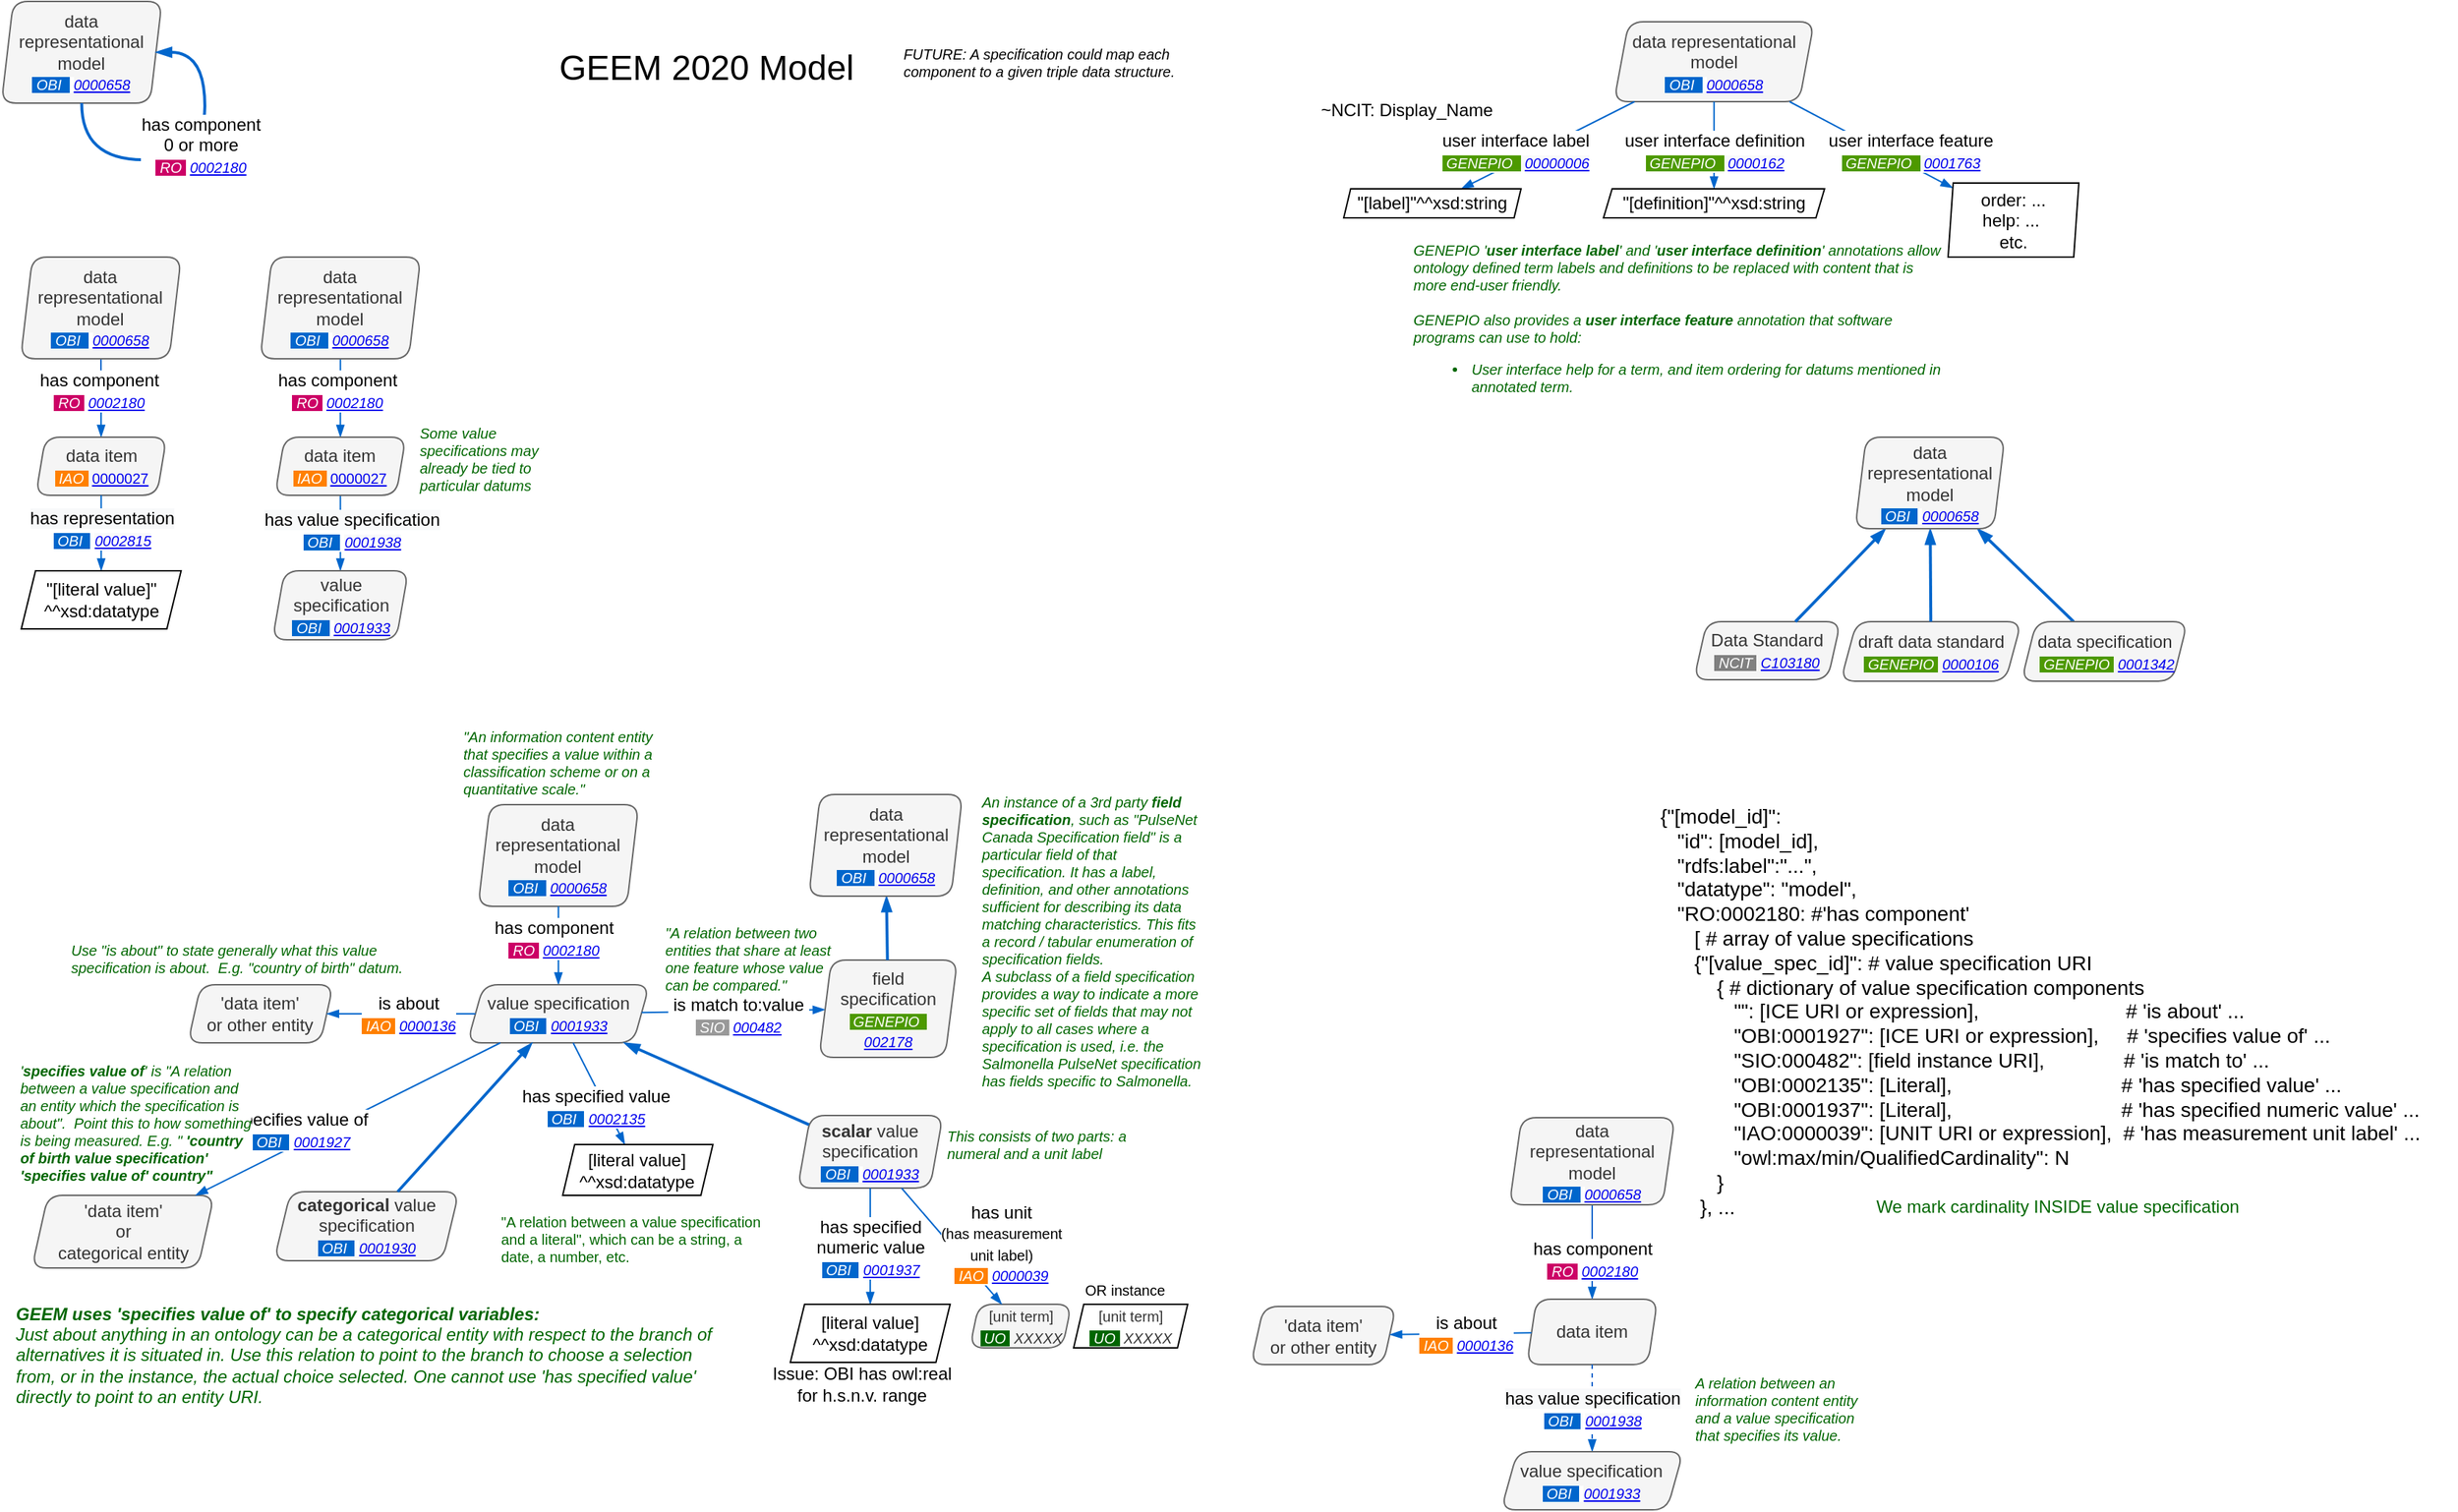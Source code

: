<mxfile version="12.4.2" type="device" pages="6"><diagram name="Model" id="ss7ZYSIobX8eQidFAvQ5"><mxGraphModel dx="1143" dy="580" grid="0" gridSize="10" guides="1" tooltips="1" connect="1" arrows="1" fold="1" page="1" pageScale="1" pageWidth="850" pageHeight="1100" math="0" shadow="0"><root><mxCell id="AujqSlJUGg9QXNU2T0D2-0"/><mxCell id="AujqSlJUGg9QXNU2T0D2-1" parent="AujqSlJUGg9QXNU2T0D2-0"/><mxCell id="kagjBQ-AUakvRctrIESO-66" value="" style="rounded=0;html=1;jettySize=auto;orthogonalLoop=1;strokeWidth=2;strokeColor=#0066CC;endArrow=blockThin;endFill=1;fontSize=12;" parent="AujqSlJUGg9QXNU2T0D2-1" source="kagjBQ-AUakvRctrIESO-64" target="aNzVr5Lntvnhd_X4Zl0j-0" edge="1"><mxGeometry relative="1" as="geometry"><mxPoint x="1443.676" y="481" as="sourcePoint"/><mxPoint x="1578.029" y="411" as="targetPoint"/></mxGeometry></mxCell><mxCell id="AujqSlJUGg9QXNU2T0D2-76" value="&lt;font style=&quot;font-size: 24px&quot;&gt;GEEM 2020 Model&lt;/font&gt;" style="text;html=1;resizable=0;points=[];autosize=1;align=left;verticalAlign=top;spacingTop=-4;" parent="AujqSlJUGg9QXNU2T0D2-1" vertex="1"><mxGeometry x="392.37" y="40" width="220" height="20" as="geometry"/></mxCell><mxCell id="BRHEYNLb7dVX79oqPdFl-17" value="data representational model&lt;br style=&quot;font-size: 12px&quot;&gt;&lt;font style=&quot;font-size: 10px&quot;&gt;&lt;i&gt;&lt;span style=&quot;color: rgb(0 , 0 , 0)&quot;&gt;&lt;font color=&quot;#ffffff&quot; style=&quot;font-size: 10px ; background-color: rgb(0 , 102 , 204)&quot;&gt;&amp;nbsp;OBI&amp;nbsp;&amp;nbsp;&lt;/font&gt;&lt;font color=&quot;#ffffff&quot; style=&quot;font-size: 10px ; background-color: rgb(255 , 255 , 255)&quot;&gt;&amp;nbsp;&lt;/font&gt;&lt;/span&gt;&lt;a href=&quot;http://purl.obolibrary.org/obo/OBI_0000658&quot;&gt;0000658&lt;/a&gt;&lt;/i&gt;&lt;/font&gt;" style="shape=parallelogram;perimeter=parallelogramPerimeter;whiteSpace=wrap;html=1;rounded=1;size=0.074;fillColor=#f5f5f5;strokeColor=#666666;fontColor=#333333;fontSize=12;" parent="AujqSlJUGg9QXNU2T0D2-1" vertex="1"><mxGeometry x="338.14" y="564" width="110.47" height="70" as="geometry"/></mxCell><mxCell id="BRHEYNLb7dVX79oqPdFl-18" value="&lt;font&gt;&lt;font style=&quot;font-size: 12px&quot;&gt;Data Standard&lt;/font&gt;&lt;br style=&quot;font-size: 12px&quot;&gt;&lt;i style=&quot;font-size: 10px&quot;&gt;&lt;font color=&quot;#ffffff&quot; style=&quot;background-color: rgb(128 , 128 , 128)&quot;&gt;&amp;nbsp;NCIT&amp;nbsp;&lt;/font&gt;&amp;nbsp;&lt;a href=&quot;http://purl.obolibrary.org/obo/NCIT_C103180&quot;&gt;C103180&lt;/a&gt;&lt;/i&gt;&lt;br&gt;&lt;/font&gt;" style="shape=parallelogram;perimeter=parallelogramPerimeter;whiteSpace=wrap;html=1;rounded=1;size=0.089;fillColor=#f5f5f5;strokeColor=#666666;fontColor=#333333;fontSize=12;" parent="AujqSlJUGg9QXNU2T0D2-1" vertex="1"><mxGeometry x="1175" y="438" width="101" height="40" as="geometry"/></mxCell><mxCell id="BRHEYNLb7dVX79oqPdFl-19" value="" style="rounded=0;html=1;jettySize=auto;orthogonalLoop=1;strokeWidth=2;strokeColor=#0066CC;endArrow=blockThin;endFill=1;fontSize=12;" parent="AujqSlJUGg9QXNU2T0D2-1" source="BRHEYNLb7dVX79oqPdFl-18" target="aNzVr5Lntvnhd_X4Zl0j-0" edge="1"><mxGeometry relative="1" as="geometry"><mxPoint x="1741.582" y="354.5" as="sourcePoint"/><mxPoint x="1638.16" y="354.5" as="targetPoint"/></mxGeometry></mxCell><mxCell id="BRHEYNLb7dVX79oqPdFl-23" value="" style="rounded=0;html=1;jettySize=auto;orthogonalLoop=1;strokeWidth=1;strokeColor=#0066CC;endArrow=blockThin;endFill=1;fontSize=12;" parent="AujqSlJUGg9QXNU2T0D2-1" source="BRHEYNLb7dVX79oqPdFl-17" target="BRHEYNLb7dVX79oqPdFl-25" edge="1"><mxGeometry relative="1" as="geometry"><mxPoint x="20.13" y="659" as="sourcePoint"/><mxPoint x="392.805" y="688" as="targetPoint"/></mxGeometry></mxCell><mxCell id="BRHEYNLb7dVX79oqPdFl-24" value="&lt;font style=&quot;font-size: 10px&quot;&gt;&lt;span style=&quot;font-size: 12px&quot;&gt;has component&lt;/span&gt;&lt;font style=&quot;font-size: 12px&quot;&gt;&lt;br&gt;&lt;/font&gt;&lt;i&gt;&lt;span style=&quot;background-color: rgb(204 , 0 , 102)&quot;&gt;&lt;font color=&quot;#ffffff&quot;&gt;&amp;nbsp;RO&amp;nbsp;&lt;/font&gt;&lt;/span&gt;&amp;nbsp;&lt;a href=&quot;http://purl.obolibrary.org/obo/RO_0002180&quot;&gt;0002180&lt;/a&gt;&lt;/i&gt;&lt;br style=&quot;font-size: 12px&quot;&gt;&lt;/font&gt;" style="text;html=1;resizable=0;points=[];align=center;verticalAlign=middle;labelBackgroundColor=#ffffff;fontSize=12;" parent="BRHEYNLb7dVX79oqPdFl-23" vertex="1" connectable="0"><mxGeometry x="-0.358" relative="1" as="geometry"><mxPoint x="-3.96" y="4.23" as="offset"/></mxGeometry></mxCell><mxCell id="BRHEYNLb7dVX79oqPdFl-25" value="&lt;span style=&quot;font-size: 12px&quot;&gt;value specification&lt;br&gt;&lt;/span&gt;&lt;font style=&quot;font-size: 10px&quot;&gt;&lt;i&gt;&lt;span style=&quot;color: rgb(0 , 0 , 0)&quot;&gt;&lt;font color=&quot;#ffffff&quot; style=&quot;background-color: rgb(0 , 102 , 204) ; font-size: 10px&quot;&gt;&amp;nbsp;OBI&amp;nbsp;&amp;nbsp;&lt;/font&gt;&lt;font color=&quot;#ffffff&quot; style=&quot;background-color: rgb(255 , 255 , 255) ; font-size: 10px&quot;&gt;&amp;nbsp;&lt;/font&gt;&lt;/span&gt;&lt;a href=&quot;http://purl.obolibrary.org/obo/OBI_0001933&quot;&gt;0001933&lt;/a&gt;&lt;/i&gt;&lt;/font&gt;&lt;span style=&quot;font-size: 12px&quot;&gt;&lt;br&gt;&lt;/span&gt;" style="shape=parallelogram;perimeter=parallelogramPerimeter;whiteSpace=wrap;html=1;rounded=1;size=0.089;fillColor=#f5f5f5;strokeColor=#666666;fontColor=#333333;fontSize=12;" parent="AujqSlJUGg9QXNU2T0D2-1" vertex="1"><mxGeometry x="330.69" y="688" width="125.37" height="40" as="geometry"/></mxCell><mxCell id="BRHEYNLb7dVX79oqPdFl-31" value="&lt;span style=&quot;font-size: 12px&quot;&gt;'data item'&lt;br&gt;or other entity&lt;/span&gt;" style="shape=parallelogram;perimeter=parallelogramPerimeter;whiteSpace=wrap;html=1;rounded=1;size=0.089;fillColor=#f5f5f5;strokeColor=#666666;fontColor=#333333;fontSize=12;" parent="AujqSlJUGg9QXNU2T0D2-1" vertex="1"><mxGeometry x="138.35" y="688" width="100" height="40" as="geometry"/></mxCell><mxCell id="BRHEYNLb7dVX79oqPdFl-32" value="" style="rounded=0;html=1;jettySize=auto;orthogonalLoop=1;strokeWidth=1;strokeColor=#0066CC;endArrow=blockThin;endFill=1;fontSize=12;" parent="AujqSlJUGg9QXNU2T0D2-1" source="BRHEYNLb7dVX79oqPdFl-25" target="BRHEYNLb7dVX79oqPdFl-31" edge="1"><mxGeometry relative="1" as="geometry"><mxPoint x="458.079" y="752" as="sourcePoint"/><mxPoint x="459.861" y="808" as="targetPoint"/></mxGeometry></mxCell><mxCell id="BRHEYNLb7dVX79oqPdFl-33" value="&lt;font&gt;&lt;span style=&quot;font-size: 12px&quot;&gt;&amp;nbsp;is about&amp;nbsp;&lt;br&gt;&lt;/span&gt;&lt;font style=&quot;font-size: 10px&quot;&gt;&lt;i&gt;&lt;span style=&quot;font-family: &amp;#34;verdana&amp;#34; , sans-serif ; text-align: left ; white-space: normal ; background-color: rgb(255 , 128 , 0)&quot;&gt;&lt;font color=&quot;#ffffff&quot;&gt;&amp;nbsp;IAO&amp;nbsp;&lt;/font&gt;&lt;/span&gt;&lt;span style=&quot;color: rgb(128 , 128 , 128) ; font-family: &amp;#34;verdana&amp;#34; , sans-serif ; text-align: left ; white-space: normal&quot;&gt;&amp;nbsp;&lt;/span&gt;&lt;/i&gt;&lt;i&gt;&lt;a href=&quot;http://purl.obolibrary.org/obo/IAO_0000136&quot;&gt;0000136&lt;/a&gt;&lt;/i&gt;&lt;/font&gt;&lt;br style=&quot;font-size: 12px&quot;&gt;&lt;/font&gt;" style="text;html=1;resizable=0;points=[];align=center;verticalAlign=middle;labelBackgroundColor=#ffffff;fontSize=12;" parent="BRHEYNLb7dVX79oqPdFl-32" vertex="1" connectable="0"><mxGeometry x="-0.358" relative="1" as="geometry"><mxPoint x="-13.57" as="offset"/></mxGeometry></mxCell><mxCell id="BRHEYNLb7dVX79oqPdFl-42" value="&lt;span style=&quot;font-size: 12px&quot;&gt;'data item'&lt;br&gt;or&lt;br&gt;categorical entity&lt;/span&gt;" style="shape=parallelogram;perimeter=parallelogramPerimeter;whiteSpace=wrap;html=1;rounded=1;size=0.089;fillColor=#f5f5f5;strokeColor=#666666;fontColor=#333333;fontSize=12;" parent="AujqSlJUGg9QXNU2T0D2-1" vertex="1"><mxGeometry x="30.9" y="833" width="125.5" height="50" as="geometry"/></mxCell><mxCell id="BRHEYNLb7dVX79oqPdFl-43" value="" style="rounded=0;html=1;jettySize=auto;orthogonalLoop=1;strokeWidth=1;strokeColor=#0066CC;endArrow=blockThin;endFill=1;fontSize=12;" parent="AujqSlJUGg9QXNU2T0D2-1" source="BRHEYNLb7dVX79oqPdFl-25" target="BRHEYNLb7dVX79oqPdFl-42" edge="1"><mxGeometry relative="1" as="geometry"><mxPoint x="448.698" y="675" as="sourcePoint"/><mxPoint x="579.72" y="625.874" as="targetPoint"/></mxGeometry></mxCell><mxCell id="BRHEYNLb7dVX79oqPdFl-44" value="&lt;font&gt;&lt;span style=&quot;font-size: 12px&quot;&gt;specifies value of&lt;br&gt;&lt;/span&gt;&lt;i style=&quot;color: rgb(51 , 51 , 51) ; font-size: 10px ; white-space: normal&quot;&gt;&lt;span style=&quot;color: rgb(0 , 0 , 0)&quot;&gt;&lt;font color=&quot;#ffffff&quot; style=&quot;background-color: rgb(0 , 102 , 204)&quot;&gt;&amp;nbsp;OBI&amp;nbsp; &lt;/font&gt;&lt;font color=&quot;#ffffff&quot; style=&quot;background-color: rgb(255 , 255 , 255)&quot;&gt;&amp;nbsp;&lt;/font&gt;&lt;/span&gt;&lt;/i&gt;&lt;i&gt;&lt;font style=&quot;font-size: 10px&quot;&gt;&lt;a href=&quot;http://purl.obolibrary.org/obo/OBI_0001927&quot;&gt;0001927&lt;/a&gt;&lt;/font&gt;&lt;/i&gt;&lt;br style=&quot;font-size: 12px&quot;&gt;&lt;/font&gt;" style="text;html=1;resizable=0;points=[];align=center;verticalAlign=middle;labelBackgroundColor=#ffffff;fontSize=12;" parent="BRHEYNLb7dVX79oqPdFl-43" vertex="1" connectable="0"><mxGeometry x="-0.358" relative="1" as="geometry"><mxPoint x="-69.93" y="26.31" as="offset"/></mxGeometry></mxCell><mxCell id="BRHEYNLb7dVX79oqPdFl-57" value="" style="rounded=0;html=1;jettySize=auto;orthogonalLoop=1;strokeWidth=1;strokeColor=#0066CC;endArrow=blockThin;endFill=1;fontSize=12;" parent="AujqSlJUGg9QXNU2T0D2-1" source="BRHEYNLb7dVX79oqPdFl-25" target="kagjBQ-AUakvRctrIESO-57" edge="1"><mxGeometry relative="1" as="geometry"><mxPoint x="509.488" y="720.751" as="sourcePoint"/><mxPoint x="733.372" y="708" as="targetPoint"/></mxGeometry></mxCell><mxCell id="BRHEYNLb7dVX79oqPdFl-58" value="&lt;font style=&quot;font-size: 10px&quot;&gt;&lt;span style=&quot;font-size: 12px&quot;&gt;&amp;nbsp;is match to:value&amp;nbsp;&lt;br style=&quot;font-size: 12px&quot;&gt;&lt;/span&gt;&lt;i&gt;&lt;span style=&quot;background-color: rgb(153 , 153 , 153)&quot;&gt;&lt;font color=&quot;#ffffff&quot; style=&quot;font-size: 10px&quot;&gt;&amp;nbsp;SIO&amp;nbsp;&lt;/font&gt;&lt;/span&gt; &lt;a href=&quot;http://semanticscience.org/resource/SIO_000482&quot;&gt;000482&lt;/a&gt;&lt;/i&gt;&lt;br style=&quot;font-size: 12px&quot;&gt;&lt;/font&gt;" style="text;html=1;resizable=0;points=[];align=center;verticalAlign=middle;labelBackgroundColor=#ffffff;fontSize=12;" parent="BRHEYNLb7dVX79oqPdFl-57" vertex="1" connectable="0"><mxGeometry x="-0.358" relative="1" as="geometry"><mxPoint x="26" y="2.5" as="offset"/></mxGeometry></mxCell><mxCell id="kagjBQ-AUakvRctrIESO-4" value="&lt;span style=&quot;color: rgb(0 , 102 , 0) ; font-family: &amp;#34;arial&amp;#34; , &amp;#34;helvetica&amp;#34; , sans-serif ; font-size: 10px ; background-color: rgb(255 , 255 , 255)&quot;&gt;'&lt;b&gt;specifies value of&lt;/b&gt;' is &quot;A relation between a value specification and an entity which the specification is about&quot;.&amp;nbsp; Point this to how something is being measured. E.g. &quot;&lt;b&gt; 'country of birth value specification' 'specifies value of' country&quot;&lt;/b&gt;&lt;/span&gt;" style="text;html=1;strokeColor=none;fillColor=none;align=left;verticalAlign=middle;whiteSpace=wrap;rounded=0;fontSize=10;fontStyle=2" parent="AujqSlJUGg9QXNU2T0D2-1" vertex="1"><mxGeometry x="21.19" y="738" width="164.72" height="90" as="geometry"/></mxCell><mxCell id="kagjBQ-AUakvRctrIESO-6" value="&lt;span style=&quot;color: rgb(0 , 102 , 0) ; font-family: &amp;#34;arial&amp;#34; , &amp;#34;helvetica&amp;#34; , sans-serif ; font-size: 12px ; background-color: rgb(255 , 255 , 255)&quot;&gt;&lt;b style=&quot;font-size: 12px&quot;&gt;GEEM uses 'specifies value of' to specify categorical variables:&lt;/b&gt;&lt;br style=&quot;font-size: 12px&quot;&gt;Just about anything in an ontology can be a categorical entity with respect to the branch of alternatives it is situated in. Use this relation to point to the branch to choose a selection from, or in the instance, the actual choice selected. One cannot use 'has specified value' directly to point to an entity URI.&lt;/span&gt;" style="text;html=1;strokeColor=none;fillColor=none;align=left;verticalAlign=middle;whiteSpace=wrap;rounded=0;fontSize=12;fontStyle=2" parent="AujqSlJUGg9QXNU2T0D2-1" vertex="1"><mxGeometry x="18" y="898" width="487.82" height="90" as="geometry"/></mxCell><mxCell id="kagjBQ-AUakvRctrIESO-14" value="&lt;span style=&quot;color: rgb(0 , 102 , 0) ; font-family: &amp;#34;arial&amp;#34; , &amp;#34;helvetica&amp;#34; , sans-serif ; font-style: normal ; background-color: rgb(255 , 255 , 255)&quot;&gt;&lt;font style=&quot;font-size: 10px&quot;&gt;&quot;A relation between a value specification and a literal&quot;, which can be a string, a date, a number, etc.&lt;/font&gt;&lt;/span&gt;&lt;span style=&quot;color: rgb(0 , 102 , 0) ; font-family: &amp;#34;arial&amp;#34; , &amp;#34;helvetica&amp;#34; , sans-serif ; font-size: 10px ; background-color: rgb(255 , 255 , 255)&quot;&gt;&lt;br&gt;&lt;/span&gt;" style="text;html=1;strokeColor=none;fillColor=none;align=left;verticalAlign=middle;whiteSpace=wrap;rounded=0;fontSize=10;fontStyle=2" parent="AujqSlJUGg9QXNU2T0D2-1" vertex="1"><mxGeometry x="352.44" y="848" width="191.19" height="30" as="geometry"/></mxCell><mxCell id="kagjBQ-AUakvRctrIESO-16" value="&lt;span style=&quot;font-size: 12px&quot;&gt;&lt;b&gt;categorical&lt;/b&gt; value specification&lt;br&gt;&lt;/span&gt;&lt;font style=&quot;font-size: 10px&quot;&gt;&lt;i&gt;&lt;span style=&quot;color: rgb(0 , 0 , 0)&quot;&gt;&lt;font color=&quot;#ffffff&quot; style=&quot;background-color: rgb(0 , 102 , 204) ; font-size: 10px&quot;&gt;&amp;nbsp;OBI&amp;nbsp;&amp;nbsp;&lt;/font&gt;&lt;font color=&quot;#ffffff&quot; style=&quot;background-color: rgb(255 , 255 , 255) ; font-size: 10px&quot;&gt;&amp;nbsp;&lt;/font&gt;&lt;/span&gt;&lt;a href=&quot;http://purl.obolibrary.org/obo/OBI_0001930&quot;&gt;0001930&lt;/a&gt;&lt;/i&gt;&lt;/font&gt;&lt;span style=&quot;font-size: 12px&quot;&gt;&lt;br&gt;&lt;/span&gt;" style="shape=parallelogram;perimeter=parallelogramPerimeter;whiteSpace=wrap;html=1;rounded=1;size=0.089;fillColor=#f5f5f5;strokeColor=#666666;fontColor=#333333;fontSize=12;" parent="AujqSlJUGg9QXNU2T0D2-1" vertex="1"><mxGeometry x="197.68" y="830.5" width="127.25" height="47.5" as="geometry"/></mxCell><mxCell id="kagjBQ-AUakvRctrIESO-21" value="&lt;font color=&quot;#006600&quot;&gt;&quot;An information content entity that specifies a value within a classification scheme or on a quantitative scale.&quot;&lt;/font&gt;" style="text;strokeColor=none;fillColor=none;align=left;verticalAlign=middle;whiteSpace=wrap;rounded=0;fontSize=10;fontStyle=2;html=1;" parent="AujqSlJUGg9QXNU2T0D2-1" vertex="1"><mxGeometry x="326.4" y="510" width="133.94" height="50" as="geometry"/></mxCell><mxCell id="kagjBQ-AUakvRctrIESO-22" value="&lt;span style=&quot;font-size: 12px&quot;&gt;&lt;b&gt;scalar&lt;/b&gt; value specification&lt;br&gt;&lt;/span&gt;&lt;font style=&quot;font-size: 10px&quot;&gt;&lt;i&gt;&lt;span style=&quot;color: rgb(0 , 0 , 0)&quot;&gt;&lt;font color=&quot;#ffffff&quot; style=&quot;background-color: rgb(0 , 102 , 204) ; font-size: 10px&quot;&gt;&amp;nbsp;OBI&amp;nbsp;&amp;nbsp;&lt;/font&gt;&lt;font color=&quot;#ffffff&quot; style=&quot;background-color: rgb(255 , 255 , 255) ; font-size: 10px&quot;&gt;&amp;nbsp;&lt;/font&gt;&lt;/span&gt;&lt;a href=&quot;http://purl.obolibrary.org/obo/OBI_0001933&quot;&gt;0001933&lt;/a&gt;&lt;/i&gt;&lt;/font&gt;&lt;span style=&quot;font-size: 12px&quot;&gt;&lt;br&gt;&lt;/span&gt;" style="shape=parallelogram;perimeter=parallelogramPerimeter;whiteSpace=wrap;html=1;rounded=1;size=0.089;fillColor=#f5f5f5;strokeColor=#666666;fontColor=#333333;fontSize=12;" parent="AujqSlJUGg9QXNU2T0D2-1" vertex="1"><mxGeometry x="558.05" y="778" width="100" height="50" as="geometry"/></mxCell><mxCell id="kagjBQ-AUakvRctrIESO-24" value="" style="rounded=0;html=1;jettySize=auto;orthogonalLoop=1;strokeWidth=1;strokeColor=#0066CC;endArrow=blockThin;endFill=1;fontSize=12;" parent="AujqSlJUGg9QXNU2T0D2-1" source="BRHEYNLb7dVX79oqPdFl-25" target="kagjBQ-AUakvRctrIESO-23" edge="1"><mxGeometry relative="1" as="geometry"><mxPoint x="465.82" y="768" as="sourcePoint"/><mxPoint x="527.72" y="968" as="targetPoint"/></mxGeometry></mxCell><mxCell id="kagjBQ-AUakvRctrIESO-25" value="&lt;font style=&quot;font-size: 10px&quot;&gt;&lt;span style=&quot;font-size: 12px&quot;&gt;has specified value&lt;br&gt;&lt;/span&gt;&lt;i&gt;&lt;span style=&quot;white-space: normal ; background-color: rgb(248 , 249 , 250)&quot;&gt;&lt;font color=&quot;#ffffff&quot; style=&quot;font-size: 10px ; background-color: rgb(0 , 102 , 204)&quot;&gt;&amp;nbsp;OBI&amp;nbsp;&amp;nbsp;&lt;/font&gt;&lt;font color=&quot;#ffffff&quot; style=&quot;font-size: 10px ; background-color: rgb(255 , 255 , 255)&quot;&gt;&amp;nbsp;&lt;/font&gt;&lt;/span&gt;&lt;a href=&quot;http://purl.obolibrary.org/obo/OBI_0002135&quot;&gt;0002135&lt;/a&gt;&lt;/i&gt;&lt;br style=&quot;font-size: 12px&quot;&gt;&lt;/font&gt;" style="text;html=1;resizable=0;points=[];align=center;verticalAlign=middle;labelBackgroundColor=#ffffff;fontSize=12;" parent="kagjBQ-AUakvRctrIESO-24" vertex="1" connectable="0"><mxGeometry x="-0.358" relative="1" as="geometry"><mxPoint x="3.85" y="21.6" as="offset"/></mxGeometry></mxCell><mxCell id="kagjBQ-AUakvRctrIESO-26" value="&lt;span style=&quot;font-size: 10px&quot;&gt;[unit term]&lt;br&gt;&lt;i&gt;&lt;span style=&quot;background-color: rgb(0 , 102 , 0)&quot;&gt;&lt;font color=&quot;#ffffff&quot; style=&quot;font-size: 10px&quot;&gt;&amp;nbsp;UO&amp;nbsp;&lt;/font&gt;&lt;/span&gt; XXXXX&lt;/i&gt;&lt;br&gt;&lt;/span&gt;" style="shape=parallelogram;perimeter=parallelogramPerimeter;whiteSpace=wrap;html=1;rounded=1;size=0.089;fillColor=#f5f5f5;strokeColor=#666666;fontColor=#333333;fontSize=12;" parent="AujqSlJUGg9QXNU2T0D2-1" vertex="1"><mxGeometry x="676.55" y="908" width="70" height="30" as="geometry"/></mxCell><mxCell id="kagjBQ-AUakvRctrIESO-27" value="" style="rounded=0;html=1;jettySize=auto;orthogonalLoop=1;strokeWidth=1;strokeColor=#0066CC;endArrow=blockThin;endFill=1;fontSize=12;" parent="AujqSlJUGg9QXNU2T0D2-1" source="kagjBQ-AUakvRctrIESO-22" target="kagjBQ-AUakvRctrIESO-26" edge="1"><mxGeometry relative="1" as="geometry"><mxPoint x="553.052" y="892" as="sourcePoint"/><mxPoint x="524.288" y="948" as="targetPoint"/></mxGeometry></mxCell><mxCell id="kagjBQ-AUakvRctrIESO-28" value="&lt;font style=&quot;font-size: 10px&quot;&gt;&lt;span style=&quot;font-size: 12px&quot;&gt;has unit&lt;br style=&quot;font-size: 12px&quot;&gt;&lt;/span&gt;(has measurement&lt;br&gt;unit label)&lt;br style=&quot;font-size: 12px&quot;&gt;&lt;i&gt;&lt;span style=&quot;font-family: &amp;#34;verdana&amp;#34; , sans-serif ; text-align: left ; white-space: normal ; background-color: rgb(255 , 128 , 0)&quot;&gt;&lt;font color=&quot;#ffffff&quot; style=&quot;font-size: 10px&quot;&gt;&amp;nbsp;IAO&amp;nbsp;&lt;/font&gt;&lt;/span&gt;&lt;span style=&quot;color: rgb(128 , 128 , 128) ; font-family: &amp;#34;verdana&amp;#34; , sans-serif ; text-align: left ; white-space: normal&quot;&gt;&amp;nbsp;&lt;a href=&quot;http://purl.obolibrary.org/obo/IAO_0000039&quot;&gt;0000039&lt;/a&gt;&lt;/span&gt;&lt;/i&gt;&lt;br style=&quot;font-size: 12px&quot;&gt;&lt;/font&gt;" style="text;html=1;resizable=0;points=[];align=center;verticalAlign=middle;labelBackgroundColor=#ffffff;fontSize=12;" parent="kagjBQ-AUakvRctrIESO-27" vertex="1" connectable="0"><mxGeometry x="-0.358" relative="1" as="geometry"><mxPoint x="45.74" y="12.49" as="offset"/></mxGeometry></mxCell><mxCell id="kagjBQ-AUakvRctrIESO-30" value="" style="rounded=0;html=1;jettySize=auto;orthogonalLoop=1;strokeWidth=2;strokeColor=#0066CC;endArrow=blockThin;endFill=1;fontSize=12;" parent="AujqSlJUGg9QXNU2T0D2-1" source="kagjBQ-AUakvRctrIESO-22" target="BRHEYNLb7dVX79oqPdFl-25" edge="1"><mxGeometry relative="1" as="geometry"><mxPoint x="548.35" y="908" as="sourcePoint"/><mxPoint x="422.884" y="458" as="targetPoint"/></mxGeometry></mxCell><mxCell id="kagjBQ-AUakvRctrIESO-34" value="&lt;span style=&quot;color: rgb(0 , 102 , 0) ; font-family: &amp;#34;arial&amp;#34; , &amp;#34;helvetica&amp;#34; , sans-serif ; background-color: rgb(255 , 255 , 255)&quot;&gt;&lt;font style=&quot;font-size: 10px&quot;&gt;This consists of two parts: a numeral and a unit label&lt;/font&gt;&lt;/span&gt;&lt;span style=&quot;color: rgb(0 , 102 , 0) ; font-family: &amp;#34;arial&amp;#34; , &amp;#34;helvetica&amp;#34; , sans-serif ; font-size: 10px ; background-color: rgb(255 , 255 , 255)&quot;&gt;&lt;br&gt;&lt;/span&gt;" style="text;html=1;strokeColor=none;fillColor=none;align=left;verticalAlign=middle;whiteSpace=wrap;rounded=0;fontSize=10;fontStyle=2" parent="AujqSlJUGg9QXNU2T0D2-1" vertex="1"><mxGeometry x="658.8" y="783" width="125.5" height="30" as="geometry"/></mxCell><mxCell id="kagjBQ-AUakvRctrIESO-35" value="" style="rounded=0;html=1;jettySize=auto;orthogonalLoop=1;strokeWidth=2;strokeColor=#0066CC;endArrow=blockThin;endFill=1;fontSize=12;" parent="AujqSlJUGg9QXNU2T0D2-1" source="kagjBQ-AUakvRctrIESO-16" target="BRHEYNLb7dVX79oqPdFl-25" edge="1"><mxGeometry relative="1" as="geometry"><mxPoint x="514.671" y="968" as="sourcePoint"/><mxPoint x="456.126" y="738" as="targetPoint"/></mxGeometry></mxCell><mxCell id="kagjBQ-AUakvRctrIESO-39" value="&lt;span style=&quot;color: rgb(51 , 51 , 51) ; font-size: 10px&quot;&gt;[unit term]&lt;/span&gt;&lt;br style=&quot;color: rgb(51 , 51 , 51) ; font-size: 10px&quot;&gt;&lt;i style=&quot;color: rgb(51 , 51 , 51) ; font-size: 10px&quot;&gt;&lt;span style=&quot;background-color: rgb(0 , 102 , 0)&quot;&gt;&lt;font color=&quot;#ffffff&quot;&gt;&amp;nbsp;UO&amp;nbsp;&lt;/font&gt;&lt;/span&gt;&amp;nbsp;XXXXX&lt;/i&gt;" style="shape=parallelogram;perimeter=parallelogramPerimeter;whiteSpace=wrap;html=1;rounded=1;size=0.089;fontSize=12;arcSize=0;" parent="AujqSlJUGg9QXNU2T0D2-1" vertex="1"><mxGeometry x="748.05" y="908" width="78.5" height="30" as="geometry"/></mxCell><mxCell id="kagjBQ-AUakvRctrIESO-40" value="OR instance" style="text;html=1;align=center;verticalAlign=middle;resizable=0;points=[];;autosize=1;fontSize=10;" parent="AujqSlJUGg9QXNU2T0D2-1" vertex="1"><mxGeometry x="748.05" y="888" width="70" height="20" as="geometry"/></mxCell><mxCell id="kagjBQ-AUakvRctrIESO-48" value="" style="rounded=0;html=1;jettySize=auto;orthogonalLoop=1;strokeWidth=1;strokeColor=#0066CC;endArrow=blockThin;endFill=1;fontSize=12;" parent="AujqSlJUGg9QXNU2T0D2-1" source="kagjBQ-AUakvRctrIESO-22" target="kagjBQ-AUakvRctrIESO-47" edge="1"><mxGeometry relative="1" as="geometry"><mxPoint x="589.93" y="828" as="sourcePoint"/><mxPoint x="548.05" y="1128" as="targetPoint"/></mxGeometry></mxCell><mxCell id="kagjBQ-AUakvRctrIESO-49" value="&lt;font style=&quot;font-size: 10px&quot;&gt;&lt;span style=&quot;font-size: 12px&quot;&gt;has specified&lt;br&gt;numeric value&lt;br&gt;&lt;/span&gt;&lt;i&gt;&lt;span style=&quot;white-space: normal ; background-color: rgb(248 , 249 , 250)&quot;&gt;&lt;font color=&quot;#ffffff&quot; style=&quot;background-color: rgb(0 , 102 , 204)&quot;&gt;&amp;nbsp;OBI&amp;nbsp;&amp;nbsp;&lt;/font&gt;&lt;font color=&quot;#ffffff&quot; style=&quot;background-color: rgb(255 , 255 , 255)&quot;&gt;&amp;nbsp;&lt;/font&gt;&lt;/span&gt;&lt;a href=&quot;http://purl.obolibrary.org/obo/OBI_0001937&quot;&gt;0001937&lt;/a&gt;&lt;/i&gt;&lt;br style=&quot;font-size: 12px&quot;&gt;&lt;/font&gt;" style="text;html=1;resizable=0;points=[];align=center;verticalAlign=middle;labelBackgroundColor=#ffffff;fontSize=12;" parent="kagjBQ-AUakvRctrIESO-48" vertex="1" connectable="0"><mxGeometry x="-0.358" relative="1" as="geometry"><mxPoint x="-0.23" y="15" as="offset"/></mxGeometry></mxCell><mxCell id="kagjBQ-AUakvRctrIESO-57" value="&lt;font style=&quot;font-size: 10px&quot;&gt;&lt;font style=&quot;font-size: 12px&quot;&gt;field&lt;br&gt;specification&lt;br&gt;&lt;/font&gt;&lt;i&gt;&lt;span style=&quot;background-color: rgb(77 , 153 , 0)&quot;&gt;&lt;font style=&quot;font-size: 10px&quot;&gt;&lt;font color=&quot;#ffffff&quot;&gt;&amp;nbsp;GENEPIO&amp;nbsp;&amp;nbsp;&lt;/font&gt;&lt;br&gt;&lt;/font&gt;&lt;/span&gt;&lt;a href=&quot;http://purl.obolibrary.org/obo/GENEPIO_0002178&quot;&gt;002178&lt;/a&gt;&lt;/i&gt;&lt;br&gt;&lt;/font&gt;" style="shape=parallelogram;perimeter=parallelogramPerimeter;whiteSpace=wrap;html=1;rounded=1;size=0.089;fillColor=#f5f5f5;strokeColor=#666666;fontColor=#333333;fontSize=12;" parent="AujqSlJUGg9QXNU2T0D2-1" vertex="1"><mxGeometry x="572.81" y="671" width="95.19" height="67" as="geometry"/></mxCell><mxCell id="kagjBQ-AUakvRctrIESO-59" value="&lt;font color=&quot;#006600&quot;&gt;An instance of a 3rd party &lt;b&gt;field specification&lt;/b&gt;, such as &quot;PulseNet Canada Specification field&quot; is a particular field of that specification. It has a label, definition, and other annotations sufficient for describing its data matching characteristics. This fits a record / tabular enumeration of specification fields.&amp;nbsp; &lt;br&gt;A subclass of a field specification provides a way to indicate a more specific set of fields that may not apply to all cases where a specification is used, i.e. the Salmonella PulseNet specification has fields specific to Salmonella.&lt;/font&gt;" style="text;strokeColor=none;fillColor=none;align=left;verticalAlign=middle;whiteSpace=wrap;rounded=0;fontSize=10;fontStyle=2;html=1;" parent="AujqSlJUGg9QXNU2T0D2-1" vertex="1"><mxGeometry x="683" y="588" width="154.47" height="140" as="geometry"/></mxCell><mxCell id="kagjBQ-AUakvRctrIESO-61" value="" style="rounded=0;html=1;jettySize=auto;orthogonalLoop=1;strokeWidth=2;strokeColor=#0066CC;endArrow=blockThin;endFill=1;fontSize=12;" parent="AujqSlJUGg9QXNU2T0D2-1" source="kagjBQ-AUakvRctrIESO-57" target="0s8-JPQBsCIe1Qs7X3iG-0" edge="1"><mxGeometry relative="1" as="geometry"><mxPoint x="208.031" y="528" as="sourcePoint"/><mxPoint x="620.408" y="633" as="targetPoint"/></mxGeometry></mxCell><mxCell id="kagjBQ-AUakvRctrIESO-63" value="&quot;A relation between two entities that share at least one feature whose value can be compared.&quot;" style="text;strokeColor=none;fillColor=none;align=left;verticalAlign=middle;whiteSpace=wrap;rounded=0;fontSize=10;fontStyle=2;html=1;fontColor=#006600;" parent="AujqSlJUGg9QXNU2T0D2-1" vertex="1"><mxGeometry x="464.84" y="642" width="128.68" height="55" as="geometry"/></mxCell><mxCell id="kagjBQ-AUakvRctrIESO-64" value="&lt;font style=&quot;font-size: 10px&quot;&gt;&lt;font style=&quot;font-size: 12px&quot;&gt;data specification&lt;/font&gt;&lt;br style=&quot;font-size: 12px&quot;&gt;&lt;i&gt;&amp;nbsp;&lt;span style=&quot;background-color: rgb(77 , 153 , 0)&quot;&gt;&lt;font color=&quot;#ffffff&quot; style=&quot;font-size: 10px&quot;&gt;&amp;nbsp;GENEPIO&amp;nbsp;&lt;/font&gt;&lt;/span&gt;&amp;nbsp;&lt;a href=&quot;http://purl.obolibrary.org/obo/GENEPIO_0001342&quot;&gt;0001342&lt;/a&gt;&lt;/i&gt;&lt;br&gt;&lt;/font&gt;" style="shape=parallelogram;perimeter=parallelogramPerimeter;whiteSpace=wrap;html=1;rounded=1;size=0.089;fillColor=#f5f5f5;strokeColor=#666666;fontColor=#333333;fontSize=12;" parent="AujqSlJUGg9QXNU2T0D2-1" vertex="1"><mxGeometry x="1400.5" y="438" width="114.28" height="41" as="geometry"/></mxCell><mxCell id="kagjBQ-AUakvRctrIESO-65" value="&lt;font&gt;&lt;font style=&quot;font-size: 12px&quot;&gt;draft data standard&lt;/font&gt;&lt;br style=&quot;font-size: 12px&quot;&gt;&lt;i style=&quot;font-size: 10px&quot;&gt;&lt;span style=&quot;background-color: rgb(77 , 153 , 0)&quot;&gt;&lt;font color=&quot;#ffffff&quot;&gt;&amp;nbsp;GENEPIO&amp;nbsp;&lt;/font&gt;&lt;/span&gt;&amp;nbsp;&lt;a href=&quot;http://purl.obolibrary.org/obo/GENEPIO_0000106&quot;&gt;0000106&lt;/a&gt;&lt;/i&gt;&lt;br&gt;&lt;/font&gt;" style="shape=parallelogram;perimeter=parallelogramPerimeter;whiteSpace=wrap;html=1;rounded=1;size=0.089;fillColor=#f5f5f5;strokeColor=#666666;fontColor=#333333;fontSize=12;" parent="AujqSlJUGg9QXNU2T0D2-1" vertex="1"><mxGeometry x="1276" y="438" width="124.5" height="41" as="geometry"/></mxCell><mxCell id="kagjBQ-AUakvRctrIESO-68" value="" style="rounded=0;html=1;jettySize=auto;orthogonalLoop=1;strokeWidth=2;strokeColor=#0066CC;endArrow=blockThin;endFill=1;fontSize=12;" parent="AujqSlJUGg9QXNU2T0D2-1" source="kagjBQ-AUakvRctrIESO-65" target="aNzVr5Lntvnhd_X4Zl0j-0" edge="1"><mxGeometry relative="1" as="geometry"><mxPoint x="1443.676" y="481" as="sourcePoint"/><mxPoint x="1578.029" y="411" as="targetPoint"/></mxGeometry></mxCell><mxCell id="kagjBQ-AUakvRctrIESO-47" value="&lt;span style=&quot;font-size: 12px&quot;&gt;[literal value]&lt;br style=&quot;font-size: 12px&quot;&gt;^^xsd:datatype&lt;/span&gt;" style="shape=parallelogram;perimeter=parallelogramPerimeter;whiteSpace=wrap;html=1;rounded=1;size=0.089;fontSize=12;arcSize=0;" parent="AujqSlJUGg9QXNU2T0D2-1" vertex="1"><mxGeometry x="553.05" y="908" width="110" height="40" as="geometry"/></mxCell><mxCell id="kagjBQ-AUakvRctrIESO-152" value="FUTURE: A specification could map each component to a given triple data structure." style="text;strokeColor=none;fillColor=none;align=left;verticalAlign=middle;whiteSpace=wrap;rounded=0;fontSize=10;fontStyle=2;html=1;" parent="AujqSlJUGg9QXNU2T0D2-1" vertex="1"><mxGeometry x="628.99" y="32.5" width="204.03" height="40" as="geometry"/></mxCell><mxCell id="ik5leJqrPhWM8Mm26if3-0" value="&lt;span style=&quot;color: rgb(0 , 102 , 0) ; font-family: &amp;#34;arial&amp;#34; , &amp;#34;helvetica&amp;#34; , sans-serif ; font-size: 10px ; background-color: rgb(255 , 255 , 255)&quot;&gt;Use &quot;is about&quot; to state generally what this value specification is about.&amp;nbsp; E.g. &quot;country of birth&quot; datum.&lt;/span&gt;" style="text;html=1;strokeColor=none;fillColor=none;align=left;verticalAlign=middle;whiteSpace=wrap;rounded=0;fontSize=10;fontStyle=2" parent="AujqSlJUGg9QXNU2T0D2-1" vertex="1"><mxGeometry x="56.07" y="651" width="240" height="37" as="geometry"/></mxCell><mxCell id="ik5leJqrPhWM8Mm26if3-20" value="We mark cardinality INSIDE value specification" style="text;html=1;align=center;verticalAlign=middle;resizable=0;points=[];;autosize=1;fontSize=12;fontColor=#006600;" parent="AujqSlJUGg9QXNU2T0D2-1" vertex="1"><mxGeometry x="1290" y="831" width="270" height="20" as="geometry"/></mxCell><mxCell id="ik5leJqrPhWM8Mm26if3-23" value="" style="rounded=0;html=1;jettySize=auto;orthogonalLoop=1;strokeWidth=1;strokeColor=#0066CC;endArrow=blockThin;endFill=1;fontSize=12;" parent="AujqSlJUGg9QXNU2T0D2-1" source="qjiPhP2BT1pVmIAFD1l3-3" target="0s8-JPQBsCIe1Qs7X3iG-2" edge="1"><mxGeometry relative="1" as="geometry"><mxPoint x="121.599" y="316" as="sourcePoint"/><mxPoint x="121.63" y="416.5" as="targetPoint"/></mxGeometry></mxCell><mxCell id="ik5leJqrPhWM8Mm26if3-24" value="&lt;font style=&quot;font-size: 10px&quot;&gt;&lt;span style=&quot;font-size: 12px&quot;&gt;has component&lt;/span&gt;&lt;font style=&quot;font-size: 12px&quot;&gt;&lt;br&gt;&lt;/font&gt;&lt;i&gt;&lt;span style=&quot;background-color: rgb(204 , 0 , 102)&quot;&gt;&lt;font color=&quot;#ffffff&quot;&gt;&amp;nbsp;RO&amp;nbsp;&lt;/font&gt;&lt;/span&gt;&amp;nbsp;&lt;a href=&quot;http://purl.obolibrary.org/obo/RO_0002180&quot;&gt;0002180&lt;/a&gt;&lt;/i&gt;&lt;br style=&quot;font-size: 12px&quot;&gt;&lt;/font&gt;" style="text;html=1;resizable=0;points=[];align=center;verticalAlign=middle;labelBackgroundColor=#ffffff;fontSize=12;" parent="ik5leJqrPhWM8Mm26if3-23" vertex="1" connectable="0"><mxGeometry x="-0.358" relative="1" as="geometry"><mxPoint x="-2.21" y="4.34" as="offset"/></mxGeometry></mxCell><mxCell id="ik5leJqrPhWM8Mm26if3-26" value="{&quot;[model_id]&quot;:&lt;br&gt;&amp;nbsp; &amp;nbsp;&quot;id&quot;: [model_id],&lt;br&gt;&amp;nbsp; &amp;nbsp;&quot;rdfs:label&quot;:&quot;...&quot;,&lt;br&gt;&amp;nbsp; &amp;nbsp;&quot;datatype&quot;: &quot;model&quot;,&lt;br&gt;&amp;nbsp; &amp;nbsp;&quot;RO:0002180: #'has component' &lt;br&gt;&amp;nbsp; &amp;nbsp; &amp;nbsp; [ # array of value specifications&lt;br&gt;&amp;nbsp; &amp;nbsp; &amp;nbsp; {&quot;[value_spec_id]&quot;: # value specification URI&lt;br&gt;&amp;nbsp; &amp;nbsp; &amp;nbsp; &amp;nbsp; &amp;nbsp; { # dictionary of value specification components&lt;br&gt;&amp;nbsp; &amp;nbsp; &amp;nbsp; &amp;nbsp; &amp;nbsp; &amp;nbsp; &amp;nbsp;&quot;&quot;: [ICE URI or expression],&amp;nbsp; &amp;nbsp; &amp;nbsp; &amp;nbsp; &amp;nbsp; &amp;nbsp; &amp;nbsp; &amp;nbsp; &amp;nbsp; &amp;nbsp; &amp;nbsp; &amp;nbsp; &amp;nbsp; # 'is about' ...&lt;br&gt;&amp;nbsp; &amp;nbsp; &amp;nbsp; &amp;nbsp; &amp;nbsp; &amp;nbsp; &amp;nbsp;&quot;OBI:0001927&quot;:&amp;nbsp;[ICE URI or expression],&amp;nbsp; &amp;nbsp; &amp;nbsp;# 'specifies value of' ...&lt;br&gt;&amp;nbsp; &amp;nbsp; &amp;nbsp; &amp;nbsp; &amp;nbsp; &amp;nbsp; &amp;nbsp;&quot;SIO:000482&quot;: [field instance URI],&amp;nbsp; &amp;nbsp; &amp;nbsp; &amp;nbsp; &amp;nbsp; &amp;nbsp; &amp;nbsp; # 'is match to' ...&lt;br&gt;&amp;nbsp; &amp;nbsp; &amp;nbsp; &amp;nbsp; &amp;nbsp; &amp;nbsp; &amp;nbsp;&quot;OBI:0002135&quot;: [Literal],&amp;nbsp; &amp;nbsp; &amp;nbsp; &amp;nbsp; &amp;nbsp; &amp;nbsp; &amp;nbsp; &amp;nbsp; &amp;nbsp; &amp;nbsp; &amp;nbsp; &amp;nbsp; &amp;nbsp; &amp;nbsp; &amp;nbsp; # 'has specified value' ...&lt;br&gt;&amp;nbsp; &amp;nbsp; &amp;nbsp; &amp;nbsp; &amp;nbsp; &amp;nbsp; &amp;nbsp;&quot;OBI:0001937&quot;: [Literal],&amp;nbsp; &amp;nbsp; &amp;nbsp; &amp;nbsp; &amp;nbsp; &amp;nbsp; &amp;nbsp; &amp;nbsp; &amp;nbsp; &amp;nbsp; &amp;nbsp; &amp;nbsp; &amp;nbsp; &amp;nbsp; &amp;nbsp; # 'has specified numeric value' ...&lt;br&gt;&amp;nbsp; &amp;nbsp; &amp;nbsp; &amp;nbsp; &amp;nbsp; &amp;nbsp; &amp;nbsp;&quot;IAO:0000039&quot;: [UNIT URI or expression],&amp;nbsp; # 'has measurement unit label' ...&lt;br&gt;&amp;nbsp; &amp;nbsp; &amp;nbsp; &amp;nbsp; &amp;nbsp; &amp;nbsp; &amp;nbsp;&quot;owl:max/min/QualifiedCardinality&quot;: N&lt;br&gt;&amp;nbsp; &amp;nbsp; &amp;nbsp; &amp;nbsp; &amp;nbsp; }&lt;br&gt;&amp;nbsp; &amp;nbsp; &amp;nbsp; &amp;nbsp;}, ..." style="text;strokeColor=none;fillColor=none;align=left;verticalAlign=top;whiteSpace=wrap;rounded=0;fontSize=14;fontStyle=0;html=1;" parent="AujqSlJUGg9QXNU2T0D2-1" vertex="1"><mxGeometry x="1150" y="557" width="550" height="330" as="geometry"/></mxCell><mxCell id="kagjBQ-AUakvRctrIESO-23" value="&lt;span style=&quot;font-size: 12px&quot;&gt;[literal value]&lt;br&gt;^^xsd:datatype&lt;/span&gt;" style="shape=parallelogram;perimeter=parallelogramPerimeter;whiteSpace=wrap;html=1;rounded=1;size=0.08;fontSize=12;arcSize=0;" parent="AujqSlJUGg9QXNU2T0D2-1" vertex="1"><mxGeometry x="396.33" y="798" width="103.4" height="35" as="geometry"/></mxCell><mxCell id="SsNTC6dRmhFvGXb6Mo7c-0" value="Issue: OBI has owl:real&lt;br&gt;for h.s.n.v. range" style="text;html=1;align=center;verticalAlign=middle;resizable=0;points=[];autosize=1;" parent="AujqSlJUGg9QXNU2T0D2-1" vertex="1"><mxGeometry x="531.53" y="948" width="140" height="30" as="geometry"/></mxCell><mxCell id="aNzVr5Lntvnhd_X4Zl0j-0" value="data representational model&lt;br style=&quot;font-size: 12px&quot;&gt;&lt;font style=&quot;font-size: 10px&quot;&gt;&lt;i&gt;&lt;span style=&quot;color: rgb(0 , 0 , 0)&quot;&gt;&lt;font color=&quot;#ffffff&quot; style=&quot;font-size: 10px ; background-color: rgb(0 , 102 , 204)&quot;&gt;&amp;nbsp;OBI&amp;nbsp;&amp;nbsp;&lt;/font&gt;&lt;font color=&quot;#ffffff&quot; style=&quot;font-size: 10px ; background-color: rgb(255 , 255 , 255)&quot;&gt;&amp;nbsp;&lt;/font&gt;&lt;/span&gt;&lt;a href=&quot;http://purl.obolibrary.org/obo/OBI_0000658&quot;&gt;0000658&lt;/a&gt;&lt;/i&gt;&lt;/font&gt;" style="shape=parallelogram;perimeter=parallelogramPerimeter;whiteSpace=wrap;html=1;rounded=1;size=0.074;fillColor=#f5f5f5;strokeColor=#666666;fontColor=#333333;fontSize=12;" parent="AujqSlJUGg9QXNU2T0D2-1" vertex="1"><mxGeometry x="1286" y="311" width="103" height="63" as="geometry"/></mxCell><mxCell id="aNzVr5Lntvnhd_X4Zl0j-1" value="data representational model&lt;br style=&quot;font-size: 12px&quot;&gt;&lt;font style=&quot;font-size: 10px&quot;&gt;&lt;i&gt;&lt;span style=&quot;color: rgb(0 , 0 , 0)&quot;&gt;&lt;font color=&quot;#ffffff&quot; style=&quot;font-size: 10px ; background-color: rgb(0 , 102 , 204)&quot;&gt;&amp;nbsp;OBI&amp;nbsp;&amp;nbsp;&lt;/font&gt;&lt;font color=&quot;#ffffff&quot; style=&quot;font-size: 10px ; background-color: rgb(255 , 255 , 255)&quot;&gt;&amp;nbsp;&lt;/font&gt;&lt;/span&gt;&lt;a href=&quot;http://purl.obolibrary.org/obo/OBI_0000658&quot;&gt;0000658&lt;/a&gt;&lt;/i&gt;&lt;/font&gt;" style="shape=parallelogram;perimeter=parallelogramPerimeter;whiteSpace=wrap;html=1;rounded=1;size=0.074;fillColor=#f5f5f5;strokeColor=#666666;fontColor=#333333;fontSize=12;" parent="AujqSlJUGg9QXNU2T0D2-1" vertex="1"><mxGeometry x="1120" y="25" width="137.75" height="55" as="geometry"/></mxCell><mxCell id="aNzVr5Lntvnhd_X4Zl0j-2" value="" style="rounded=0;html=1;jettySize=auto;orthogonalLoop=1;strokeWidth=1;strokeColor=#0066CC;endArrow=blockThin;endFill=1;fontSize=12;" parent="AujqSlJUGg9QXNU2T0D2-1" source="aNzVr5Lntvnhd_X4Zl0j-1" target="aNzVr5Lntvnhd_X4Zl0j-4" edge="1"><mxGeometry relative="1" as="geometry"><mxPoint x="1015.139" y="230" as="sourcePoint"/><mxPoint x="1359.81" y="218" as="targetPoint"/></mxGeometry></mxCell><mxCell id="aNzVr5Lntvnhd_X4Zl0j-3" value="&lt;font style=&quot;font-size: 10px&quot;&gt;&lt;span style=&quot;font-size: 12px&quot;&gt;user interface feature&lt;/span&gt;&lt;font style=&quot;font-size: 12px&quot;&gt;&lt;br&gt;&lt;/font&gt;&lt;i style=&quot;color: rgb(51 , 51 , 51) ; white-space: normal ; background-color: rgb(248 , 249 , 250)&quot;&gt;&lt;span style=&quot;background-color: rgb(77 , 153 , 0)&quot;&gt;&lt;font color=&quot;#ffffff&quot;&gt;&amp;nbsp;GENEPIO&amp;nbsp;&amp;nbsp;&lt;/font&gt;&lt;/span&gt;&amp;nbsp;&lt;a href=&quot;http://purl.obolibrary.org/obo/GENEPIO_0001763&quot;&gt;0001763&lt;/a&gt;&lt;/i&gt;&lt;br style=&quot;font-size: 12px&quot;&gt;&lt;/font&gt;" style="text;html=1;resizable=0;points=[];align=center;verticalAlign=middle;labelBackgroundColor=#ffffff;fontSize=12;" parent="aNzVr5Lntvnhd_X4Zl0j-2" vertex="1" connectable="0"><mxGeometry x="-0.358" relative="1" as="geometry"><mxPoint x="47.09" y="14.54" as="offset"/></mxGeometry></mxCell><mxCell id="aNzVr5Lntvnhd_X4Zl0j-4" value="order: ...&lt;br&gt;help: ...&amp;nbsp;&lt;br&gt;etc." style="shape=parallelogram;perimeter=parallelogramPerimeter;whiteSpace=wrap;html=1;rounded=1;size=0.039;fontSize=12;arcSize=0;" parent="AujqSlJUGg9QXNU2T0D2-1" vertex="1"><mxGeometry x="1350" y="136" width="90" height="51" as="geometry"/></mxCell><mxCell id="aNzVr5Lntvnhd_X4Zl0j-5" value="&lt;span style=&quot;color: rgb(0 , 102 , 0)&quot;&gt;GENEPIO '&lt;/span&gt;&lt;b style=&quot;color: rgb(0 , 102 , 0)&quot;&gt;user interface label&lt;/b&gt;&lt;span style=&quot;color: rgb(0 , 102 , 0)&quot;&gt;' and '&lt;/span&gt;&lt;b style=&quot;color: rgb(0 , 102 , 0)&quot;&gt;user interface definition&lt;/b&gt;&lt;span style=&quot;color: rgb(0 , 102 , 0)&quot;&gt;' annotations allow ontology defined term labels and definitions to be replaced with content that is more end-user friendly.&lt;br&gt;&lt;/span&gt;&lt;font color=&quot;#006600&quot;&gt;&lt;br&gt;GENEPIO also provides a&amp;nbsp;&lt;b&gt;user interface feature&lt;/b&gt;&amp;nbsp;annotation that software programs can use to hold:&lt;br&gt;&lt;ul&gt;&lt;li&gt;&lt;font color=&quot;#006600&quot;&gt;User interface help for a term, and item ordering for datums mentioned in annotated term.&lt;/font&gt;&lt;/li&gt;&lt;/ul&gt;&lt;br&gt;&lt;/font&gt;" style="text;strokeColor=none;fillColor=none;align=left;verticalAlign=middle;whiteSpace=wrap;rounded=0;fontSize=10;fontStyle=2;html=1;" parent="AujqSlJUGg9QXNU2T0D2-1" vertex="1"><mxGeometry x="980" y="170" width="370" height="140" as="geometry"/></mxCell><mxCell id="aNzVr5Lntvnhd_X4Zl0j-6" value="" style="rounded=0;html=1;jettySize=auto;orthogonalLoop=1;strokeWidth=1;strokeColor=#0066CC;endArrow=blockThin;endFill=1;fontSize=12;" parent="AujqSlJUGg9QXNU2T0D2-1" source="aNzVr5Lntvnhd_X4Zl0j-1" target="aNzVr5Lntvnhd_X4Zl0j-8" edge="1"><mxGeometry relative="1" as="geometry"><mxPoint x="1150.003" y="60" as="sourcePoint"/><mxPoint x="1457.77" y="118" as="targetPoint"/></mxGeometry></mxCell><mxCell id="aNzVr5Lntvnhd_X4Zl0j-7" value="&lt;font style=&quot;font-size: 10px&quot;&gt;&lt;span style=&quot;font-size: 12px&quot;&gt;user interface label&lt;/span&gt;&lt;font style=&quot;font-size: 12px&quot;&gt;&lt;br&gt;&lt;/font&gt;&lt;i style=&quot;color: rgb(51 , 51 , 51) ; white-space: normal ; background-color: rgb(248 , 249 , 250)&quot;&gt;&lt;span style=&quot;background-color: rgb(77 , 153 , 0)&quot;&gt;&lt;font color=&quot;#ffffff&quot;&gt;&amp;nbsp;GENEPIO&amp;nbsp;&amp;nbsp;&lt;/font&gt;&lt;/span&gt;&amp;nbsp;&lt;a href=&quot;http://purl.obolibrary.org/obo/GENEPIO_0000006&quot;&gt;00000006&lt;/a&gt;&lt;/i&gt;&lt;br style=&quot;font-size: 12px&quot;&gt;&lt;/font&gt;" style="text;html=1;resizable=0;points=[];align=center;verticalAlign=middle;labelBackgroundColor=#ffffff;fontSize=12;" parent="aNzVr5Lntvnhd_X4Zl0j-6" vertex="1" connectable="0"><mxGeometry x="-0.358" relative="1" as="geometry"><mxPoint x="-44.39" y="14.37" as="offset"/></mxGeometry></mxCell><mxCell id="aNzVr5Lntvnhd_X4Zl0j-8" value="&quot;[label]&quot;^^xsd:string" style="shape=parallelogram;perimeter=parallelogramPerimeter;whiteSpace=wrap;html=1;rounded=1;size=0.039;fontSize=12;arcSize=0;" parent="AujqSlJUGg9QXNU2T0D2-1" vertex="1"><mxGeometry x="933.98" y="140" width="122.04" height="20" as="geometry"/></mxCell><mxCell id="aNzVr5Lntvnhd_X4Zl0j-9" value="" style="rounded=0;html=1;jettySize=auto;orthogonalLoop=1;strokeWidth=1;strokeColor=#0066CC;endArrow=blockThin;endFill=1;fontSize=12;" parent="AujqSlJUGg9QXNU2T0D2-1" source="aNzVr5Lntvnhd_X4Zl0j-1" target="aNzVr5Lntvnhd_X4Zl0j-11" edge="1"><mxGeometry relative="1" as="geometry"><mxPoint x="1194.097" y="150" as="sourcePoint"/><mxPoint x="1543.48" y="188" as="targetPoint"/></mxGeometry></mxCell><mxCell id="aNzVr5Lntvnhd_X4Zl0j-10" value="&lt;font style=&quot;font-size: 10px&quot;&gt;&lt;span style=&quot;font-size: 12px&quot;&gt;user interface definition&lt;/span&gt;&lt;font style=&quot;font-size: 12px&quot;&gt;&lt;br&gt;&lt;/font&gt;&lt;i style=&quot;color: rgb(51 , 51 , 51) ; white-space: normal ; background-color: rgb(248 , 249 , 250)&quot;&gt;&lt;span style=&quot;background-color: rgb(77 , 153 , 0)&quot;&gt;&lt;font color=&quot;#ffffff&quot;&gt;&amp;nbsp;GENEPIO&amp;nbsp;&amp;nbsp;&lt;/font&gt;&lt;/span&gt;&amp;nbsp;&lt;a href=&quot;http://purl.obolibrary.org/obo/GENEPIO_0000162&quot;&gt;0000162&lt;/a&gt;&lt;/i&gt;&lt;br style=&quot;font-size: 12px&quot;&gt;&lt;/font&gt;" style="text;html=1;resizable=0;points=[];align=center;verticalAlign=middle;labelBackgroundColor=#ffffff;fontSize=12;" parent="aNzVr5Lntvnhd_X4Zl0j-9" vertex="1" connectable="0"><mxGeometry x="-0.358" relative="1" as="geometry"><mxPoint x="8.882e-15" y="14.0" as="offset"/></mxGeometry></mxCell><mxCell id="aNzVr5Lntvnhd_X4Zl0j-11" value="&quot;[definition]&quot;^^xsd:string" style="shape=parallelogram;perimeter=parallelogramPerimeter;whiteSpace=wrap;html=1;rounded=1;size=0.039;fontSize=12;arcSize=0;" parent="AujqSlJUGg9QXNU2T0D2-1" vertex="1"><mxGeometry x="1112.8" y="140" width="152.15" height="20" as="geometry"/></mxCell><mxCell id="aNzVr5Lntvnhd_X4Zl0j-13" value="" style="rounded=0;html=1;jettySize=auto;orthogonalLoop=1;strokeWidth=1;strokeColor=#0066CC;endArrow=blockThin;endFill=1;fontSize=12;" parent="AujqSlJUGg9QXNU2T0D2-1" source="aNzVr5Lntvnhd_X4Zl0j-18" target="aNzVr5Lntvnhd_X4Zl0j-15" edge="1"><mxGeometry relative="1" as="geometry"><mxPoint x="1105" y="829.5" as="sourcePoint"/><mxPoint x="1105" y="939.5" as="targetPoint"/></mxGeometry></mxCell><mxCell id="aNzVr5Lntvnhd_X4Zl0j-14" value="&lt;font style=&quot;font-size: 10px&quot;&gt;&lt;span style=&quot;font-size: 12px&quot;&gt;has component&lt;/span&gt;&lt;font style=&quot;font-size: 12px&quot;&gt;&lt;br&gt;&lt;/font&gt;&lt;i&gt;&lt;span style=&quot;background-color: rgb(204 , 0 , 102)&quot;&gt;&lt;font color=&quot;#ffffff&quot;&gt;&amp;nbsp;RO&amp;nbsp;&lt;/font&gt;&lt;/span&gt;&amp;nbsp;&lt;a href=&quot;http://purl.obolibrary.org/obo/RO_0002180&quot;&gt;0002180&lt;/a&gt;&lt;/i&gt;&lt;br style=&quot;font-size: 12px&quot;&gt;&lt;/font&gt;" style="text;html=1;resizable=0;points=[];align=center;verticalAlign=middle;labelBackgroundColor=#ffffff;fontSize=12;" parent="aNzVr5Lntvnhd_X4Zl0j-13" vertex="1" connectable="0"><mxGeometry x="-0.358" relative="1" as="geometry"><mxPoint y="16" as="offset"/></mxGeometry></mxCell><mxCell id="aNzVr5Lntvnhd_X4Zl0j-15" value="data item" style="shape=parallelogram;perimeter=parallelogramPerimeter;whiteSpace=wrap;html=1;rounded=1;size=0.074;fillColor=#f5f5f5;strokeColor=#666666;fontColor=#333333;fontSize=12;" parent="AujqSlJUGg9QXNU2T0D2-1" vertex="1"><mxGeometry x="1060" y="904.5" width="90" height="45" as="geometry"/></mxCell><mxCell id="aNzVr5Lntvnhd_X4Zl0j-18" value="data representational model&lt;br style=&quot;font-size: 12px&quot;&gt;&lt;font style=&quot;font-size: 10px&quot;&gt;&lt;i&gt;&lt;span style=&quot;color: rgb(0 , 0 , 0)&quot;&gt;&lt;font color=&quot;#ffffff&quot; style=&quot;font-size: 10px ; background-color: rgb(0 , 102 , 204)&quot;&gt;&amp;nbsp;OBI&amp;nbsp;&amp;nbsp;&lt;/font&gt;&lt;font color=&quot;#ffffff&quot; style=&quot;font-size: 10px ; background-color: rgb(255 , 255 , 255)&quot;&gt;&amp;nbsp;&lt;/font&gt;&lt;/span&gt;&lt;a href=&quot;http://purl.obolibrary.org/obo/OBI_0000658&quot;&gt;0000658&lt;/a&gt;&lt;/i&gt;&lt;/font&gt;" style="shape=parallelogram;perimeter=parallelogramPerimeter;whiteSpace=wrap;html=1;rounded=1;size=0.074;fillColor=#f5f5f5;strokeColor=#666666;fontColor=#333333;fontSize=12;" parent="AujqSlJUGg9QXNU2T0D2-1" vertex="1"><mxGeometry x="1048.05" y="779.5" width="113.88" height="60" as="geometry"/></mxCell><mxCell id="aNzVr5Lntvnhd_X4Zl0j-19" value="" style="rounded=0;html=1;jettySize=auto;orthogonalLoop=1;strokeWidth=1;strokeColor=#0066CC;endArrow=blockThin;endFill=1;fontSize=12;dashed=1;" parent="AujqSlJUGg9QXNU2T0D2-1" source="aNzVr5Lntvnhd_X4Zl0j-15" target="aNzVr5Lntvnhd_X4Zl0j-23" edge="1"><mxGeometry relative="1" as="geometry"><mxPoint x="1325.556" y="959.5" as="sourcePoint"/><mxPoint x="1580.11" y="1029.5" as="targetPoint"/></mxGeometry></mxCell><mxCell id="aNzVr5Lntvnhd_X4Zl0j-20" value="&lt;font&gt;&lt;span style=&quot;background-color: rgb(248 , 249 , 250)&quot;&gt;&lt;font style=&quot;font-size: 12px&quot;&gt;has value specification&lt;/font&gt;&lt;/span&gt;&lt;br style=&quot;background-color: rgb(248 , 249 , 250)&quot;&gt;&lt;i style=&quot;font-size: 10px&quot;&gt;&lt;span style=&quot;white-space: normal&quot;&gt;&lt;font color=&quot;#ffffff&quot; style=&quot;background-color: rgb(0 , 102 , 204) ; font-size: 10px&quot;&gt;&amp;nbsp;OBI&amp;nbsp; &lt;/font&gt;&lt;font color=&quot;#ffffff&quot; style=&quot;background-color: rgb(255 , 255 , 255) ; font-size: 10px&quot;&gt;&amp;nbsp;&lt;/font&gt;&lt;/span&gt;&lt;a href=&quot;http://purl.obolibrary.org/obo/OBI_0001938&quot; style=&quot;background-color: rgb(248 , 249 , 250)&quot;&gt;0001938&lt;/a&gt;&lt;/i&gt;&lt;br style=&quot;font-size: 12px&quot;&gt;&lt;/font&gt;" style="text;html=1;resizable=0;points=[];align=center;verticalAlign=middle;labelBackgroundColor=#ffffff;fontSize=12;" parent="aNzVr5Lntvnhd_X4Zl0j-19" vertex="1" connectable="0"><mxGeometry x="-0.358" relative="1" as="geometry"><mxPoint x="0.01" y="11" as="offset"/></mxGeometry></mxCell><mxCell id="aNzVr5Lntvnhd_X4Zl0j-22" value="&lt;font color=&quot;#006600&quot; face=&quot;arial, helvetica, sans-serif&quot;&gt;A relation between an information content entity and a value specification that specifies its value.&lt;/font&gt;" style="text;html=1;strokeColor=none;fillColor=none;align=left;verticalAlign=middle;whiteSpace=wrap;rounded=0;fontSize=10;fontStyle=2" parent="AujqSlJUGg9QXNU2T0D2-1" vertex="1"><mxGeometry x="1173.88" y="961" width="116.12" height="37" as="geometry"/></mxCell><mxCell id="aNzVr5Lntvnhd_X4Zl0j-23" value="&lt;span style=&quot;font-size: 12px&quot;&gt;value specification&lt;br&gt;&lt;/span&gt;&lt;font style=&quot;font-size: 10px&quot;&gt;&lt;i&gt;&lt;span style=&quot;color: rgb(0 , 0 , 0)&quot;&gt;&lt;font color=&quot;#ffffff&quot; style=&quot;background-color: rgb(0 , 102 , 204) ; font-size: 10px&quot;&gt;&amp;nbsp;OBI&amp;nbsp;&amp;nbsp;&lt;/font&gt;&lt;font color=&quot;#ffffff&quot; style=&quot;background-color: rgb(255 , 255 , 255) ; font-size: 10px&quot;&gt;&amp;nbsp;&lt;/font&gt;&lt;/span&gt;&lt;a href=&quot;http://purl.obolibrary.org/obo/OBI_0001933&quot;&gt;0001933&lt;/a&gt;&lt;/i&gt;&lt;/font&gt;&lt;span style=&quot;font-size: 12px&quot;&gt;&lt;br&gt;&lt;/span&gt;" style="shape=parallelogram;perimeter=parallelogramPerimeter;whiteSpace=wrap;html=1;rounded=1;size=0.089;fillColor=#f5f5f5;strokeColor=#666666;fontColor=#333333;fontSize=12;" parent="AujqSlJUGg9QXNU2T0D2-1" vertex="1"><mxGeometry x="1042.31" y="1009.5" width="125.37" height="40" as="geometry"/></mxCell><mxCell id="aNzVr5Lntvnhd_X4Zl0j-24" value="&lt;span style=&quot;font-size: 12px&quot;&gt;'data item'&lt;br&gt;or other entity&lt;/span&gt;" style="shape=parallelogram;perimeter=parallelogramPerimeter;whiteSpace=wrap;html=1;rounded=1;size=0.089;fillColor=#f5f5f5;strokeColor=#666666;fontColor=#333333;fontSize=12;" parent="AujqSlJUGg9QXNU2T0D2-1" vertex="1"><mxGeometry x="870" y="909.5" width="100" height="40" as="geometry"/></mxCell><mxCell id="aNzVr5Lntvnhd_X4Zl0j-25" value="" style="rounded=0;html=1;jettySize=auto;orthogonalLoop=1;strokeWidth=1;strokeColor=#0066CC;endArrow=blockThin;endFill=1;fontSize=12;" parent="AujqSlJUGg9QXNU2T0D2-1" source="aNzVr5Lntvnhd_X4Zl0j-15" target="aNzVr5Lntvnhd_X4Zl0j-24" edge="1"><mxGeometry relative="1" as="geometry"><mxPoint x="1191.292" y="1099.5" as="sourcePoint"/><mxPoint x="1260.231" y="1199.5" as="targetPoint"/></mxGeometry></mxCell><mxCell id="aNzVr5Lntvnhd_X4Zl0j-26" value="&lt;font&gt;&lt;span style=&quot;font-size: 12px&quot;&gt;&amp;nbsp;is about&amp;nbsp;&lt;br&gt;&lt;/span&gt;&lt;font style=&quot;font-size: 10px&quot;&gt;&lt;i&gt;&lt;span style=&quot;font-family: &amp;#34;verdana&amp;#34; , sans-serif ; text-align: left ; white-space: normal ; background-color: rgb(255 , 128 , 0)&quot;&gt;&lt;font color=&quot;#ffffff&quot;&gt;&amp;nbsp;IAO&amp;nbsp;&lt;/font&gt;&lt;/span&gt;&lt;span style=&quot;color: rgb(128 , 128 , 128) ; font-family: &amp;#34;verdana&amp;#34; , sans-serif ; text-align: left ; white-space: normal&quot;&gt;&amp;nbsp;&lt;/span&gt;&lt;/i&gt;&lt;i&gt;&lt;a href=&quot;http://purl.obolibrary.org/obo/IAO_0000136&quot;&gt;0000136&lt;/a&gt;&lt;/i&gt;&lt;/font&gt;&lt;br style=&quot;font-size: 12px&quot;&gt;&lt;/font&gt;" style="text;html=1;resizable=0;points=[];align=center;verticalAlign=middle;labelBackgroundColor=#ffffff;fontSize=12;" parent="aNzVr5Lntvnhd_X4Zl0j-25" vertex="1" connectable="0"><mxGeometry x="-0.358" relative="1" as="geometry"><mxPoint x="-13.57" as="offset"/></mxGeometry></mxCell><mxCell id="0s8-JPQBsCIe1Qs7X3iG-0" value="data representational model&lt;br style=&quot;font-size: 12px&quot;&gt;&lt;font style=&quot;font-size: 10px&quot;&gt;&lt;i&gt;&lt;span style=&quot;color: rgb(0 , 0 , 0)&quot;&gt;&lt;font color=&quot;#ffffff&quot; style=&quot;font-size: 10px ; background-color: rgb(0 , 102 , 204)&quot;&gt;&amp;nbsp;OBI&amp;nbsp;&amp;nbsp;&lt;/font&gt;&lt;font color=&quot;#ffffff&quot; style=&quot;font-size: 10px ; background-color: rgb(255 , 255 , 255)&quot;&gt;&amp;nbsp;&lt;/font&gt;&lt;/span&gt;&lt;a href=&quot;http://purl.obolibrary.org/obo/OBI_0000658&quot;&gt;0000658&lt;/a&gt;&lt;/i&gt;&lt;/font&gt;" style="shape=parallelogram;perimeter=parallelogramPerimeter;whiteSpace=wrap;html=1;rounded=1;size=0.074;fillColor=#f5f5f5;strokeColor=#666666;fontColor=#333333;fontSize=12;" parent="AujqSlJUGg9QXNU2T0D2-1" vertex="1"><mxGeometry x="565.79" y="557" width="105.74" height="70" as="geometry"/></mxCell><mxCell id="0s8-JPQBsCIe1Qs7X3iG-2" value="data item&lt;br&gt;&lt;font style=&quot;font-size: 10px&quot;&gt;&lt;i style=&quot;color: rgb(0 , 0 , 0) ; white-space: nowrap ; background-color: rgb(255 , 255 , 255)&quot;&gt;&lt;span style=&quot;font-family: &amp;#34;verdana&amp;#34; , sans-serif ; text-align: left ; white-space: normal ; background-color: rgb(255 , 128 , 0)&quot;&gt;&lt;font color=&quot;#ffffff&quot; style=&quot;font-size: 10px&quot;&gt;&amp;nbsp;IAO&amp;nbsp;&lt;/font&gt;&lt;/span&gt;&lt;/i&gt;&amp;nbsp;&lt;a href=&quot;http://purl.obolibrary.org/obo/IAO_0000027&quot;&gt;0000027&lt;/a&gt;&lt;/font&gt;" style="shape=parallelogram;perimeter=parallelogramPerimeter;whiteSpace=wrap;html=1;rounded=1;size=0.074;fillColor=#f5f5f5;strokeColor=#666666;fontColor=#333333;fontSize=12;" parent="AujqSlJUGg9QXNU2T0D2-1" vertex="1"><mxGeometry x="33.66" y="311" width="90" height="40" as="geometry"/></mxCell><mxCell id="0s8-JPQBsCIe1Qs7X3iG-3" value="" style="rounded=0;html=1;jettySize=auto;orthogonalLoop=1;strokeWidth=1;strokeColor=#0066CC;endArrow=blockThin;endFill=1;fontSize=12;" parent="AujqSlJUGg9QXNU2T0D2-1" source="0s8-JPQBsCIe1Qs7X3iG-2" target="0s8-JPQBsCIe1Qs7X3iG-5" edge="1"><mxGeometry relative="1" as="geometry"><mxPoint x="372.695" y="224" as="sourcePoint"/><mxPoint x="255.626" y="357" as="targetPoint"/></mxGeometry></mxCell><mxCell id="0s8-JPQBsCIe1Qs7X3iG-4" value="&lt;font&gt;&lt;span style=&quot;background-color: rgb(248 , 249 , 250)&quot;&gt;&lt;font style=&quot;font-size: 12px&quot;&gt;has representation&lt;/font&gt;&lt;/span&gt;&lt;br style=&quot;background-color: rgb(248 , 249 , 250)&quot;&gt;&lt;i style=&quot;font-size: 10px&quot;&gt;&lt;span style=&quot;white-space: normal&quot;&gt;&lt;font color=&quot;#ffffff&quot; style=&quot;background-color: rgb(0 , 102 , 204) ; font-size: 10px&quot;&gt;&amp;nbsp;OBI&amp;nbsp; &lt;/font&gt;&lt;font color=&quot;#ffffff&quot; style=&quot;background-color: rgb(255 , 255 , 255) ; font-size: 10px&quot;&gt;&amp;nbsp;&lt;/font&gt;&lt;/span&gt;&lt;span style=&quot;background-color: rgb(248 , 249 , 250)&quot;&gt;&lt;a href=&quot;http://purl.obolibrary.org/obo/OBI_0002815&quot;&gt;0002815&lt;/a&gt;&lt;/span&gt;&lt;/i&gt;&lt;br style=&quot;font-size: 12px&quot;&gt;&lt;/font&gt;" style="text;html=1;resizable=0;points=[];align=center;verticalAlign=middle;labelBackgroundColor=#ffffff;fontSize=12;" parent="0s8-JPQBsCIe1Qs7X3iG-3" vertex="1" connectable="0"><mxGeometry x="-0.358" relative="1" as="geometry"><mxPoint x="-3.553e-15" y="6.57" as="offset"/></mxGeometry></mxCell><mxCell id="0s8-JPQBsCIe1Qs7X3iG-5" value="&lt;span style=&quot;font-size: 12px&quot;&gt;&quot;[literal value]&quot;&lt;br style=&quot;font-size: 12px&quot;&gt;^^xsd:datatype&lt;/span&gt;" style="shape=parallelogram;perimeter=parallelogramPerimeter;whiteSpace=wrap;html=1;rounded=1;size=0.089;fontSize=12;arcSize=0;" parent="AujqSlJUGg9QXNU2T0D2-1" vertex="1"><mxGeometry x="23.66" y="403" width="110" height="40" as="geometry"/></mxCell><mxCell id="0s8-JPQBsCIe1Qs7X3iG-9" value="" style="rounded=0;html=1;jettySize=auto;orthogonalLoop=1;strokeWidth=1;strokeColor=#0066CC;endArrow=blockThin;endFill=1;fontSize=12;" parent="AujqSlJUGg9QXNU2T0D2-1" source="qjiPhP2BT1pVmIAFD1l3-11" target="0s8-JPQBsCIe1Qs7X3iG-13" edge="1"><mxGeometry relative="1" as="geometry"><mxPoint x="107.56" y="476" as="sourcePoint"/><mxPoint x="-127.688" y="643" as="targetPoint"/></mxGeometry></mxCell><mxCell id="0s8-JPQBsCIe1Qs7X3iG-10" value="&lt;font&gt;&lt;span style=&quot;background-color: rgb(248 , 249 , 250)&quot;&gt;&lt;font style=&quot;font-size: 12px&quot;&gt;has value specification&lt;/font&gt;&lt;/span&gt;&lt;br style=&quot;background-color: rgb(248 , 249 , 250)&quot;&gt;&lt;i style=&quot;font-size: 10px&quot;&gt;&lt;span style=&quot;white-space: normal&quot;&gt;&lt;font color=&quot;#ffffff&quot; style=&quot;background-color: rgb(0 , 102 , 204) ; font-size: 10px&quot;&gt;&amp;nbsp;OBI&amp;nbsp; &lt;/font&gt;&lt;font color=&quot;#ffffff&quot; style=&quot;background-color: rgb(255 , 255 , 255) ; font-size: 10px&quot;&gt;&amp;nbsp;&lt;/font&gt;&lt;/span&gt;&lt;a href=&quot;http://purl.obolibrary.org/obo/OBI_0001938&quot; style=&quot;background-color: rgb(248 , 249 , 250)&quot;&gt;0001938&lt;/a&gt;&lt;/i&gt;&lt;br style=&quot;font-size: 12px&quot;&gt;&lt;/font&gt;" style="text;html=1;resizable=0;points=[];align=center;verticalAlign=middle;labelBackgroundColor=#ffffff;fontSize=12;" parent="0s8-JPQBsCIe1Qs7X3iG-9" vertex="1" connectable="0"><mxGeometry x="-0.358" relative="1" as="geometry"><mxPoint x="7.34" y="7.75" as="offset"/></mxGeometry></mxCell><mxCell id="0s8-JPQBsCIe1Qs7X3iG-13" value="&lt;span style=&quot;font-size: 12px&quot;&gt;value specification&lt;br&gt;&lt;/span&gt;&lt;font style=&quot;font-size: 10px&quot;&gt;&lt;i&gt;&lt;span style=&quot;color: rgb(0 , 0 , 0)&quot;&gt;&lt;font color=&quot;#ffffff&quot; style=&quot;background-color: rgb(0 , 102 , 204) ; font-size: 10px&quot;&gt;&amp;nbsp;OBI&amp;nbsp;&amp;nbsp;&lt;/font&gt;&lt;font color=&quot;#ffffff&quot; style=&quot;background-color: rgb(255 , 255 , 255) ; font-size: 10px&quot;&gt;&amp;nbsp;&lt;/font&gt;&lt;/span&gt;&lt;a href=&quot;http://purl.obolibrary.org/obo/OBI_0001933&quot;&gt;0001933&lt;/a&gt;&lt;/i&gt;&lt;/font&gt;&lt;span style=&quot;font-size: 12px&quot;&gt;&lt;br&gt;&lt;/span&gt;" style="shape=parallelogram;perimeter=parallelogramPerimeter;whiteSpace=wrap;html=1;rounded=1;size=0.089;fillColor=#f5f5f5;strokeColor=#666666;fontColor=#333333;fontSize=12;" parent="AujqSlJUGg9QXNU2T0D2-1" vertex="1"><mxGeometry x="196.55" y="403" width="93.51" height="47.5" as="geometry"/></mxCell><mxCell id="0s8-JPQBsCIe1Qs7X3iG-14" value="&lt;span style=&quot;color: rgb(0 , 102 , 0) ; font-family: &amp;quot;arial&amp;quot; , &amp;quot;helvetica&amp;quot; , sans-serif ; font-size: 10px ; background-color: rgb(255 , 255 , 255)&quot;&gt;Some value specifications may already be tied to particular datums&lt;/span&gt;" style="text;html=1;strokeColor=none;fillColor=none;align=left;verticalAlign=middle;whiteSpace=wrap;rounded=0;fontSize=10;fontStyle=2" parent="AujqSlJUGg9QXNU2T0D2-1" vertex="1"><mxGeometry x="296.07" y="307" width="94" height="37" as="geometry"/></mxCell><mxCell id="qjiPhP2BT1pVmIAFD1l3-3" value="data representational model&lt;br style=&quot;font-size: 12px&quot;&gt;&lt;font style=&quot;font-size: 10px&quot;&gt;&lt;i&gt;&lt;span style=&quot;color: rgb(0 , 0 , 0)&quot;&gt;&lt;font color=&quot;#ffffff&quot; style=&quot;font-size: 10px ; background-color: rgb(0 , 102 , 204)&quot;&gt;&amp;nbsp;OBI&amp;nbsp;&amp;nbsp;&lt;/font&gt;&lt;font color=&quot;#ffffff&quot; style=&quot;font-size: 10px ; background-color: rgb(255 , 255 , 255)&quot;&gt;&amp;nbsp;&lt;/font&gt;&lt;/span&gt;&lt;a href=&quot;http://purl.obolibrary.org/obo/OBI_0000658&quot;&gt;0000658&lt;/a&gt;&lt;/i&gt;&lt;/font&gt;" style="shape=parallelogram;perimeter=parallelogramPerimeter;whiteSpace=wrap;html=1;rounded=1;size=0.074;fillColor=#f5f5f5;strokeColor=#666666;fontColor=#333333;fontSize=12;" parent="AujqSlJUGg9QXNU2T0D2-1" vertex="1"><mxGeometry x="23.19" y="187" width="110.47" height="70" as="geometry"/></mxCell><mxCell id="qjiPhP2BT1pVmIAFD1l3-4" value="~NCIT: Display_Name" style="text;html=1;align=center;verticalAlign=middle;resizable=0;points=[];;autosize=1;fontColor=#000000;" parent="AujqSlJUGg9QXNU2T0D2-1" vertex="1"><mxGeometry x="912.31" y="76" width="130" height="20" as="geometry"/></mxCell><mxCell id="qjiPhP2BT1pVmIAFD1l3-5" value="data representational model&lt;br style=&quot;font-size: 12px&quot;&gt;&lt;font style=&quot;font-size: 10px&quot;&gt;&lt;i&gt;&lt;span style=&quot;color: rgb(0 , 0 , 0)&quot;&gt;&lt;font color=&quot;#ffffff&quot; style=&quot;font-size: 10px ; background-color: rgb(0 , 102 , 204)&quot;&gt;&amp;nbsp;OBI&amp;nbsp;&amp;nbsp;&lt;/font&gt;&lt;font color=&quot;#ffffff&quot; style=&quot;font-size: 10px ; background-color: rgb(255 , 255 , 255)&quot;&gt;&amp;nbsp;&lt;/font&gt;&lt;/span&gt;&lt;a href=&quot;http://purl.obolibrary.org/obo/OBI_0000658&quot;&gt;0000658&lt;/a&gt;&lt;/i&gt;&lt;/font&gt;" style="shape=parallelogram;perimeter=parallelogramPerimeter;whiteSpace=wrap;html=1;rounded=1;size=0.074;fillColor=#f5f5f5;strokeColor=#666666;fontColor=#333333;fontSize=12;" parent="AujqSlJUGg9QXNU2T0D2-1" vertex="1"><mxGeometry x="10.0" y="11" width="110.47" height="70" as="geometry"/></mxCell><mxCell id="qjiPhP2BT1pVmIAFD1l3-6" value="" style="rounded=0;html=1;jettySize=auto;orthogonalLoop=1;strokeWidth=2;strokeColor=#0066CC;endArrow=blockThin;endFill=1;edgeStyle=orthogonalEdgeStyle;curved=1;fontSize=12;entryX=1;entryY=0.5;entryDx=0;entryDy=0;exitX=0.5;exitY=1;exitDx=0;exitDy=0;" parent="AujqSlJUGg9QXNU2T0D2-1" source="qjiPhP2BT1pVmIAFD1l3-5" target="qjiPhP2BT1pVmIAFD1l3-5" edge="1"><mxGeometry relative="1" as="geometry"><mxPoint x="120.06" y="121" as="sourcePoint"/><mxPoint x="90.06" y="51" as="targetPoint"/><Array as="points"><mxPoint x="65" y="120"/><mxPoint x="150" y="120"/><mxPoint x="150" y="46"/></Array></mxGeometry></mxCell><mxCell id="qjiPhP2BT1pVmIAFD1l3-7" value="&lt;font style=&quot;font-size: 12px&quot;&gt;&lt;span style=&quot;font-size: 12px&quot;&gt;has component&lt;/span&gt;&lt;br style=&quot;font-size: 12px&quot;&gt;&lt;font style=&quot;font-size: 12px&quot;&gt;0 or more&lt;br&gt;&lt;/font&gt;&lt;i style=&quot;font-size: 10px&quot;&gt;&lt;span style=&quot;background-color: rgb(204 , 0 , 102)&quot;&gt;&lt;font color=&quot;#ffffff&quot;&gt;&amp;nbsp;RO&amp;nbsp;&lt;/font&gt;&lt;/span&gt;&amp;nbsp;&lt;a href=&quot;http://purl.obolibrary.org/obo/RO_0002180&quot;&gt;0002180&lt;/a&gt;&lt;/i&gt;&lt;br style=&quot;font-size: 12px&quot;&gt;&lt;/font&gt;" style="text;html=1;resizable=0;points=[];align=center;verticalAlign=middle;labelBackgroundColor=#ffffff;fontSize=12;" parent="qjiPhP2BT1pVmIAFD1l3-6" vertex="1" connectable="0"><mxGeometry x="-0.358" relative="1" as="geometry"><mxPoint x="46.16" y="-10" as="offset"/></mxGeometry></mxCell><mxCell id="qjiPhP2BT1pVmIAFD1l3-9" value="" style="rounded=0;html=1;jettySize=auto;orthogonalLoop=1;strokeWidth=1;strokeColor=#0066CC;endArrow=blockThin;endFill=1;fontSize=12;" parent="AujqSlJUGg9QXNU2T0D2-1" source="qjiPhP2BT1pVmIAFD1l3-12" target="qjiPhP2BT1pVmIAFD1l3-11" edge="1"><mxGeometry relative="1" as="geometry"><mxPoint x="128.569" y="301" as="sourcePoint"/><mxPoint x="128.6" y="401.5" as="targetPoint"/></mxGeometry></mxCell><mxCell id="qjiPhP2BT1pVmIAFD1l3-10" value="&lt;font style=&quot;font-size: 10px&quot;&gt;&lt;span style=&quot;font-size: 12px&quot;&gt;has component&lt;/span&gt;&lt;font style=&quot;font-size: 12px&quot;&gt;&lt;br&gt;&lt;/font&gt;&lt;i&gt;&lt;span style=&quot;background-color: rgb(204 , 0 , 102)&quot;&gt;&lt;font color=&quot;#ffffff&quot;&gt;&amp;nbsp;RO&amp;nbsp;&lt;/font&gt;&lt;/span&gt;&amp;nbsp;&lt;a href=&quot;http://purl.obolibrary.org/obo/RO_0002180&quot;&gt;0002180&lt;/a&gt;&lt;/i&gt;&lt;br style=&quot;font-size: 12px&quot;&gt;&lt;/font&gt;" style="text;html=1;resizable=0;points=[];align=center;verticalAlign=middle;labelBackgroundColor=#ffffff;fontSize=12;" parent="qjiPhP2BT1pVmIAFD1l3-9" vertex="1" connectable="0"><mxGeometry x="-0.358" relative="1" as="geometry"><mxPoint x="-2.21" y="4.34" as="offset"/></mxGeometry></mxCell><mxCell id="qjiPhP2BT1pVmIAFD1l3-11" value="data item&lt;br&gt;&lt;font style=&quot;font-size: 10px&quot;&gt;&lt;i style=&quot;color: rgb(0 , 0 , 0) ; white-space: nowrap ; background-color: rgb(255 , 255 , 255)&quot;&gt;&lt;span style=&quot;font-family: &amp;#34;verdana&amp;#34; , sans-serif ; text-align: left ; white-space: normal ; background-color: rgb(255 , 128 , 0)&quot;&gt;&lt;font color=&quot;#ffffff&quot; style=&quot;font-size: 10px&quot;&gt;&amp;nbsp;IAO&amp;nbsp;&lt;/font&gt;&lt;/span&gt;&lt;/i&gt;&amp;nbsp;&lt;a href=&quot;http://purl.obolibrary.org/obo/IAO_0000027&quot;&gt;0000027&lt;/a&gt;&lt;/font&gt;" style="shape=parallelogram;perimeter=parallelogramPerimeter;whiteSpace=wrap;html=1;rounded=1;size=0.074;fillColor=#f5f5f5;strokeColor=#666666;fontColor=#333333;fontSize=12;" parent="AujqSlJUGg9QXNU2T0D2-1" vertex="1"><mxGeometry x="198.3" y="311" width="90" height="40" as="geometry"/></mxCell><mxCell id="qjiPhP2BT1pVmIAFD1l3-12" value="data representational model&lt;br style=&quot;font-size: 12px&quot;&gt;&lt;font style=&quot;font-size: 10px&quot;&gt;&lt;i&gt;&lt;span style=&quot;color: rgb(0 , 0 , 0)&quot;&gt;&lt;font color=&quot;#ffffff&quot; style=&quot;font-size: 10px ; background-color: rgb(0 , 102 , 204)&quot;&gt;&amp;nbsp;OBI&amp;nbsp;&amp;nbsp;&lt;/font&gt;&lt;font color=&quot;#ffffff&quot; style=&quot;font-size: 10px ; background-color: rgb(255 , 255 , 255)&quot;&gt;&amp;nbsp;&lt;/font&gt;&lt;/span&gt;&lt;a href=&quot;http://purl.obolibrary.org/obo/OBI_0000658&quot;&gt;0000658&lt;/a&gt;&lt;/i&gt;&lt;/font&gt;" style="shape=parallelogram;perimeter=parallelogramPerimeter;whiteSpace=wrap;html=1;rounded=1;size=0.074;fillColor=#f5f5f5;strokeColor=#666666;fontColor=#333333;fontSize=12;" parent="AujqSlJUGg9QXNU2T0D2-1" vertex="1"><mxGeometry x="188.07" y="187" width="110.47" height="70" as="geometry"/></mxCell></root></mxGraphModel></diagram><diagram id="rxRDJ8ZI8qHEQ84kw_4m" name="OLD Model"><mxGraphModel dx="1168" dy="566" grid="1" gridSize="10" guides="1" tooltips="1" connect="1" arrows="1" fold="1" page="1" pageScale="1" pageWidth="850" pageHeight="1100" math="0" shadow="0"><root><mxCell id="4CdKAi-hfMLg9shOdRZM-0"/><mxCell id="4CdKAi-hfMLg9shOdRZM-1" parent="4CdKAi-hfMLg9shOdRZM-0"/><mxCell id="RIM3efn_b0aoejP5hyEv-0" value="data representational model" style="shape=parallelogram;perimeter=parallelogramPerimeter;whiteSpace=wrap;html=1;rounded=1;size=0.074;fillColor=#f5f5f5;strokeColor=#666666;fontColor=#333333;fontSize=16;" parent="4CdKAi-hfMLg9shOdRZM-1" vertex="1"><mxGeometry x="306" y="100" width="133" height="60" as="geometry"/></mxCell><mxCell id="RIM3efn_b0aoejP5hyEv-1" value="&lt;font style=&quot;font-size: 16px&quot;&gt;data standard&lt;br&gt;(aka specification &lt;br&gt;or model)&lt;/font&gt;" style="shape=parallelogram;perimeter=parallelogramPerimeter;whiteSpace=wrap;html=1;rounded=1;size=0.089;fillColor=#f5f5f5;strokeColor=#666666;fontColor=#333333;" parent="4CdKAi-hfMLg9shOdRZM-1" vertex="1"><mxGeometry x="292.5" y="210" width="160" height="60" as="geometry"/></mxCell><mxCell id="RIM3efn_b0aoejP5hyEv-2" value="" style="rounded=0;html=1;jettySize=auto;orthogonalLoop=1;strokeWidth=2;strokeColor=#0066CC;endArrow=blockThin;endFill=1;" parent="4CdKAi-hfMLg9shOdRZM-1" source="RIM3efn_b0aoejP5hyEv-1" target="RIM3efn_b0aoejP5hyEv-0" edge="1"><mxGeometry relative="1" as="geometry"><mxPoint x="504.922" y="73.5" as="sourcePoint"/><mxPoint x="401.5" y="73.5" as="targetPoint"/></mxGeometry></mxCell><mxCell id="RIM3efn_b0aoejP5hyEv-3" value="&lt;font style=&quot;font-size: 16px&quot;&gt;is a&lt;/font&gt;" style="text;html=1;resizable=0;points=[];align=center;verticalAlign=middle;labelBackgroundColor=#ffffff;" parent="RIM3efn_b0aoejP5hyEv-2" vertex="1" connectable="0"><mxGeometry x="-0.358" relative="1" as="geometry"><mxPoint x="1.5" y="-10" as="offset"/></mxGeometry></mxCell><mxCell id="RIM3efn_b0aoejP5hyEv-4" value="" style="rounded=0;html=1;jettySize=auto;orthogonalLoop=1;strokeWidth=2;strokeColor=#0066CC;endArrow=blockThin;endFill=1;exitX=1;exitY=0.5;exitDx=0;exitDy=0;edgeStyle=orthogonalEdgeStyle;curved=1;entryX=0.75;entryY=0;entryDx=0;entryDy=0;" parent="4CdKAi-hfMLg9shOdRZM-1" source="RIM3efn_b0aoejP5hyEv-1" target="RIM3efn_b0aoejP5hyEv-1" edge="1"><mxGeometry relative="1" as="geometry"><mxPoint x="466" y="300" as="sourcePoint"/><mxPoint x="546" y="300" as="targetPoint"/><Array as="points"><mxPoint x="511" y="240"/><mxPoint x="511" y="170"/><mxPoint x="413" y="170"/></Array></mxGeometry></mxCell><mxCell id="RIM3efn_b0aoejP5hyEv-5" value="&lt;font&gt;&lt;span style=&quot;font-size: 16px&quot;&gt;has component&lt;/span&gt;&lt;br&gt;&lt;font style=&quot;font-size: 14px&quot;&gt;0 or more&lt;/font&gt;&lt;br&gt;&lt;/font&gt;" style="text;html=1;resizable=0;points=[];align=center;verticalAlign=middle;labelBackgroundColor=#ffffff;" parent="RIM3efn_b0aoejP5hyEv-4" vertex="1" connectable="0"><mxGeometry x="-0.358" relative="1" as="geometry"><mxPoint x="10" y="-18" as="offset"/></mxGeometry></mxCell><mxCell id="RIM3efn_b0aoejP5hyEv-6" value="" style="rounded=0;html=1;jettySize=auto;orthogonalLoop=1;strokeWidth=2;strokeColor=#0066CC;endArrow=blockThin;endFill=1;exitX=0.5;exitY=1;exitDx=0;exitDy=0;" parent="4CdKAi-hfMLg9shOdRZM-1" source="RIM3efn_b0aoejP5hyEv-1" target="RIM3efn_b0aoejP5hyEv-8" edge="1"><mxGeometry relative="1" as="geometry"><mxPoint x="463.333" y="296.667" as="sourcePoint"/><mxPoint x="438" y="383" as="targetPoint"/></mxGeometry></mxCell><mxCell id="RIM3efn_b0aoejP5hyEv-7" value="&lt;font&gt;&lt;span style=&quot;font-size: 16px&quot;&gt;has component&lt;/span&gt;&lt;br&gt;&lt;font style=&quot;font-size: 14px&quot;&gt;0 or more&lt;/font&gt;&lt;br&gt;&lt;/font&gt;" style="text;html=1;resizable=0;points=[];align=center;verticalAlign=middle;labelBackgroundColor=#ffffff;" parent="RIM3efn_b0aoejP5hyEv-6" vertex="1" connectable="0"><mxGeometry x="-0.358" relative="1" as="geometry"><mxPoint x="27" y="21.5" as="offset"/></mxGeometry></mxCell><mxCell id="RIM3efn_b0aoejP5hyEv-8" value="&lt;span style=&quot;font-size: 16px&quot;&gt;data item&lt;/span&gt;" style="shape=parallelogram;perimeter=parallelogramPerimeter;whiteSpace=wrap;html=1;rounded=1;size=0.089;fillColor=#f5f5f5;strokeColor=#666666;fontColor=#333333;" parent="4CdKAi-hfMLg9shOdRZM-1" vertex="1"><mxGeometry x="425" y="383" width="113" height="54" as="geometry"/></mxCell><mxCell id="RIM3efn_b0aoejP5hyEv-9" value="&lt;span style=&quot;font-size: 16px&quot;&gt;[literal value]&lt;br&gt;+ xsd:datatype&lt;/span&gt;" style="shape=parallelogram;perimeter=parallelogramPerimeter;whiteSpace=wrap;html=1;rounded=1;size=0.089;fillColor=#f5f5f5;strokeColor=#666666;fontColor=#333333;" parent="4CdKAi-hfMLg9shOdRZM-1" vertex="1"><mxGeometry x="312.5" y="520" width="131" height="54" as="geometry"/></mxCell><mxCell id="RIM3efn_b0aoejP5hyEv-10" value="" style="rounded=0;html=1;jettySize=auto;orthogonalLoop=1;strokeWidth=2;strokeColor=#0066CC;endArrow=blockThin;endFill=1;" parent="4CdKAi-hfMLg9shOdRZM-1" source="RIM3efn_b0aoejP5hyEv-8" target="RIM3efn_b0aoejP5hyEv-9" edge="1"><mxGeometry relative="1" as="geometry"><mxPoint x="447.5" y="297" as="sourcePoint"/><mxPoint x="448" y="393" as="targetPoint"/></mxGeometry></mxCell><mxCell id="RIM3efn_b0aoejP5hyEv-11" value="&lt;font&gt;&lt;span style=&quot;font-size: 16px&quot;&gt;has primitive &lt;br&gt;data type&lt;br&gt;&lt;/span&gt;(data property) 0 or 1&lt;br&gt;&lt;/font&gt;" style="text;html=1;resizable=0;points=[];align=center;verticalAlign=middle;labelBackgroundColor=#ffffff;" parent="RIM3efn_b0aoejP5hyEv-10" vertex="1" connectable="0"><mxGeometry x="-0.358" relative="1" as="geometry"><mxPoint x="-33" y="9.5" as="offset"/></mxGeometry></mxCell><mxCell id="RIM3efn_b0aoejP5hyEv-12" value="&lt;b&gt;&lt;font style=&quot;font-size: 18px&quot;&gt;GEEM 2019 Model&lt;/font&gt;&lt;/b&gt;" style="text;html=1;resizable=0;points=[];autosize=1;align=left;verticalAlign=top;spacingTop=-4;fontSize=16;" parent="4CdKAi-hfMLg9shOdRZM-1" vertex="1"><mxGeometry x="312.5" y="60" width="170" height="20" as="geometry"/></mxCell><mxCell id="RIM3efn_b0aoejP5hyEv-13" value="&lt;span style=&quot;font-size: 16px&quot;&gt;unit ontology term&lt;/span&gt;" style="shape=parallelogram;perimeter=parallelogramPerimeter;whiteSpace=wrap;html=1;rounded=1;size=0.089;fillColor=#f5f5f5;strokeColor=#666666;fontColor=#333333;" parent="4CdKAi-hfMLg9shOdRZM-1" vertex="1"><mxGeometry x="504" y="520" width="113" height="54" as="geometry"/></mxCell><mxCell id="RIM3efn_b0aoejP5hyEv-14" value="" style="rounded=0;html=1;jettySize=auto;orthogonalLoop=1;strokeWidth=2;strokeColor=#0066CC;endArrow=blockThin;endFill=1;" parent="4CdKAi-hfMLg9shOdRZM-1" source="RIM3efn_b0aoejP5hyEv-8" target="RIM3efn_b0aoejP5hyEv-13" edge="1"><mxGeometry relative="1" as="geometry"><mxPoint x="460.95" y="437" as="sourcePoint"/><mxPoint x="405.368" y="503" as="targetPoint"/></mxGeometry></mxCell><mxCell id="RIM3efn_b0aoejP5hyEv-15" value="&lt;font&gt;&lt;span style=&quot;font-size: 16px&quot;&gt;has measurement&lt;br&gt;unit label&lt;br&gt;&lt;/span&gt;(data property) 0 or 1&lt;br&gt;&lt;/font&gt;" style="text;html=1;resizable=0;points=[];align=center;verticalAlign=middle;labelBackgroundColor=#ffffff;" parent="RIM3efn_b0aoejP5hyEv-14" vertex="1" connectable="0"><mxGeometry x="-0.358" relative="1" as="geometry"><mxPoint x="25.5" y="9" as="offset"/></mxGeometry></mxCell><mxCell id="RIM3efn_b0aoejP5hyEv-16" value="&lt;span style=&quot;font-size: 16px&quot;&gt;categorical tree specification&lt;/span&gt;" style="shape=parallelogram;perimeter=parallelogramPerimeter;whiteSpace=wrap;html=1;rounded=1;size=0.089;fillColor=#f5f5f5;strokeColor=#666666;fontColor=#333333;" parent="4CdKAi-hfMLg9shOdRZM-1" vertex="1"><mxGeometry x="160" y="383" width="113" height="54" as="geometry"/></mxCell><mxCell id="RIM3efn_b0aoejP5hyEv-17" value="" style="rounded=0;html=1;jettySize=auto;orthogonalLoop=1;strokeWidth=2;strokeColor=#0066CC;endArrow=blockThin;endFill=1;" parent="4CdKAi-hfMLg9shOdRZM-1" source="RIM3efn_b0aoejP5hyEv-1" target="RIM3efn_b0aoejP5hyEv-16" edge="1"><mxGeometry relative="1" as="geometry"><mxPoint x="447.5" y="303" as="sourcePoint"/><mxPoint x="448" y="393" as="targetPoint"/></mxGeometry></mxCell><mxCell id="RIM3efn_b0aoejP5hyEv-18" value="&lt;font&gt;&lt;span style=&quot;font-size: 16px&quot;&gt;has component&lt;/span&gt;&lt;br&gt;&lt;font style=&quot;font-size: 14px&quot;&gt;0 or more&lt;/font&gt;&lt;br&gt;&lt;/font&gt;" style="text;html=1;resizable=0;points=[];align=center;verticalAlign=middle;labelBackgroundColor=#ffffff;" parent="RIM3efn_b0aoejP5hyEv-17" vertex="1" connectable="0"><mxGeometry x="-0.358" relative="1" as="geometry"><mxPoint x="-28.5" y="21" as="offset"/></mxGeometry></mxCell><mxCell id="RIM3efn_b0aoejP5hyEv-19" value="&lt;span style=&quot;font-size: 16px&quot;&gt;[URL]&lt;br&gt;+ xsd:anyURI&lt;/span&gt;" style="shape=parallelogram;perimeter=parallelogramPerimeter;whiteSpace=wrap;html=1;rounded=1;size=0.089;fillColor=#f5f5f5;strokeColor=#666666;fontColor=#333333;" parent="4CdKAi-hfMLg9shOdRZM-1" vertex="1"><mxGeometry x="150" y="520" width="131" height="54" as="geometry"/></mxCell><mxCell id="RIM3efn_b0aoejP5hyEv-20" value="" style="rounded=0;html=1;jettySize=auto;orthogonalLoop=1;strokeWidth=2;strokeColor=#0066CC;endArrow=blockThin;endFill=1;" parent="4CdKAi-hfMLg9shOdRZM-1" source="RIM3efn_b0aoejP5hyEv-16" target="RIM3efn_b0aoejP5hyEv-19" edge="1"><mxGeometry relative="1" as="geometry"><mxPoint x="298.602" y="437" as="sourcePoint"/><mxPoint x="285.5" y="393" as="targetPoint"/></mxGeometry></mxCell><mxCell id="RIM3efn_b0aoejP5hyEv-21" value="&lt;font&gt;&lt;span style=&quot;font-size: 16px&quot;&gt;has primitive &lt;br&gt;data type&lt;br&gt;&lt;/span&gt;(data property) 0 or 1&lt;br&gt;&lt;/font&gt;" style="text;html=1;resizable=0;points=[];align=center;verticalAlign=middle;labelBackgroundColor=#ffffff;" parent="RIM3efn_b0aoejP5hyEv-20" vertex="1" connectable="0"><mxGeometry x="-0.358" relative="1" as="geometry"><mxPoint x="-5" y="9" as="offset"/></mxGeometry></mxCell><mxCell id="RIM3efn_b0aoejP5hyEv-22" value="&lt;span style=&quot;text-align: center ; white-space: normal&quot;&gt;3rd party field specifications are annotated onto this relation&lt;/span&gt;" style="shape=callout;whiteSpace=wrap;html=1;perimeter=calloutPerimeter;rounded=1;labelBackgroundColor=none;fontSize=16;align=left;position2=0;fillColor=#fff2cc;strokeColor=#d6b656;size=16;position=0.23;spacing=5;base=34;" parent="4CdKAi-hfMLg9shOdRZM-1" vertex="1"><mxGeometry x="494" y="233" width="151" height="90" as="geometry"/></mxCell></root></mxGraphModel></diagram><diagram id="L1aA3wefqJVZqK30xbK0" name="Page-3"><mxGraphModel dx="975" dy="566" grid="1" gridSize="10" guides="1" tooltips="1" connect="1" arrows="1" fold="1" page="1" pageScale="1" pageWidth="850" pageHeight="1100" math="0" shadow="0"><root><mxCell id="7vsZePw3VFP_GC7r_3RP-0"/><mxCell id="7vsZePw3VFP_GC7r_3RP-1" parent="7vsZePw3VFP_GC7r_3RP-0"/><mxCell id="qw7r-O5WtWy4av0uTw6h-0" value="&lt;font style=&quot;font-size: 24px&quot;&gt;The usual data&lt;/font&gt;" style="text;html=1;resizable=0;points=[];autosize=1;align=left;verticalAlign=top;spacingTop=-4;" parent="7vsZePw3VFP_GC7r_3RP-1" vertex="1"><mxGeometry x="330" y="50" width="170" height="20" as="geometry"/></mxCell><mxCell id="qw7r-O5WtWy4av0uTw6h-1" value="Table" style="swimlane;fontStyle=0;childLayout=stackLayout;horizontal=1;startSize=26;fillColor=#e0e0e0;horizontalStack=0;resizeParent=1;resizeParentMax=0;resizeLast=0;collapsible=1;marginBottom=0;swimlaneFillColor=#ffffff;align=center;fontSize=14;html=1;" parent="7vsZePw3VFP_GC7r_3RP-1" vertex="1"><mxGeometry x="110" y="160" width="160" height="104" as="geometry"/></mxCell><mxCell id="qw7r-O5WtWy4av0uTw6h-2" value="Row 1" style="text;strokeColor=none;fillColor=none;spacingLeft=4;spacingRight=4;overflow=hidden;rotatable=0;points=[[0,0.5],[1,0.5]];portConstraint=eastwest;fontSize=12;" parent="qw7r-O5WtWy4av0uTw6h-1" vertex="1"><mxGeometry y="26" width="160" height="26" as="geometry"/></mxCell><mxCell id="qw7r-O5WtWy4av0uTw6h-3" value="Row 2" style="text;strokeColor=none;fillColor=none;spacingLeft=4;spacingRight=4;overflow=hidden;rotatable=0;points=[[0,0.5],[1,0.5]];portConstraint=eastwest;fontSize=12;" parent="qw7r-O5WtWy4av0uTw6h-1" vertex="1"><mxGeometry y="52" width="160" height="26" as="geometry"/></mxCell><mxCell id="qw7r-O5WtWy4av0uTw6h-4" value="Row 3" style="text;strokeColor=none;fillColor=none;spacingLeft=4;spacingRight=4;overflow=hidden;rotatable=0;points=[[0,0.5],[1,0.5]];portConstraint=eastwest;fontSize=12;" parent="qw7r-O5WtWy4av0uTw6h-1" vertex="1"><mxGeometry y="78" width="160" height="26" as="geometry"/></mxCell></root></mxGraphModel></diagram><diagram id="h3gogw1CANZMo4QmlMlX" name="VS Datatypes"><mxGraphModel dx="1168" dy="566" grid="1" gridSize="10" guides="1" tooltips="1" connect="1" arrows="1" fold="1" page="1" pageScale="1" pageWidth="850" pageHeight="1100" math="0" shadow="0"><root><mxCell id="ayQIb-T7TV9Afb4k7zdb-0"/><mxCell id="ayQIb-T7TV9Afb4k7zdb-1" parent="ayQIb-T7TV9Afb4k7zdb-0"/><mxCell id="j4THrst3VLyfNfJqVe5b-0" value="" style="rounded=0;html=1;jettySize=auto;orthogonalLoop=1;strokeWidth=2;strokeColor=#0066CC;endArrow=blockThin;endFill=1;fontSize=12;" edge="1" source="j4THrst3VLyfNfJqVe5b-28" target="j4THrst3VLyfNfJqVe5b-50" parent="ayQIb-T7TV9Afb4k7zdb-1"><mxGeometry relative="1" as="geometry"><mxPoint x="493.651" y="80" as="sourcePoint"/><mxPoint x="452.705" y="-220" as="targetPoint"/></mxGeometry></mxCell><mxCell id="j4THrst3VLyfNfJqVe5b-1" value="" style="rounded=0;html=1;jettySize=auto;orthogonalLoop=1;strokeWidth=2;strokeColor=#0066CC;endArrow=blockThin;endFill=1;fontSize=12;" edge="1" source="j4THrst3VLyfNfJqVe5b-18" target="j4THrst3VLyfNfJqVe5b-50" parent="ayQIb-T7TV9Afb4k7zdb-1"><mxGeometry relative="1" as="geometry"><mxPoint x="674.986" y="220" as="sourcePoint"/><mxPoint x="785.034" y="20" as="targetPoint"/></mxGeometry></mxCell><mxCell id="j4THrst3VLyfNfJqVe5b-2" value="" style="rounded=0;html=1;jettySize=auto;orthogonalLoop=1;strokeWidth=2;strokeColor=#0066CC;endArrow=blockThin;endFill=1;fontSize=12;" edge="1" source="j4THrst3VLyfNfJqVe5b-9" target="j4THrst3VLyfNfJqVe5b-50" parent="ayQIb-T7TV9Afb4k7zdb-1"><mxGeometry relative="1" as="geometry"><mxPoint x="588.695" y="-30" as="sourcePoint"/><mxPoint x="466.547" y="-210" as="targetPoint"/></mxGeometry></mxCell><mxCell id="j4THrst3VLyfNfJqVe5b-3" value="" style="rounded=0;html=1;jettySize=auto;orthogonalLoop=1;strokeWidth=2;strokeColor=#0066CC;endArrow=blockThin;endFill=1;fontSize=12;" edge="1" source="j4THrst3VLyfNfJqVe5b-14" target="j4THrst3VLyfNfJqVe5b-50" parent="ayQIb-T7TV9Afb4k7zdb-1"><mxGeometry relative="1" as="geometry"><mxPoint x="358.44" y="60" as="sourcePoint"/><mxPoint x="446.455" y="-210" as="targetPoint"/></mxGeometry></mxCell><mxCell id="j4THrst3VLyfNfJqVe5b-4" value="" style="rounded=0;html=1;jettySize=auto;orthogonalLoop=1;strokeWidth=1;strokeColor=#0066CC;endArrow=blockThin;endFill=1;fontSize=12;" edge="1" source="j4THrst3VLyfNfJqVe5b-25" target="j4THrst3VLyfNfJqVe5b-19" parent="ayQIb-T7TV9Afb4k7zdb-1"><mxGeometry relative="1" as="geometry"><mxPoint x="417.986" y="262" as="sourcePoint"/><mxPoint x="365.85" y="490" as="targetPoint"/></mxGeometry></mxCell><mxCell id="j4THrst3VLyfNfJqVe5b-5" value="" style="rounded=0;html=1;jettySize=auto;orthogonalLoop=1;strokeWidth=2;strokeColor=#0066CC;endArrow=blockThin;endFill=1;fontSize=12;" edge="1" source="j4THrst3VLyfNfJqVe5b-24" target="j4THrst3VLyfNfJqVe5b-28" parent="ayQIb-T7TV9Afb4k7zdb-1"><mxGeometry relative="1" as="geometry"><mxPoint x="908.291" y="355" as="sourcePoint"/><mxPoint x="815.759" y="5" as="targetPoint"/></mxGeometry></mxCell><mxCell id="j4THrst3VLyfNfJqVe5b-6" value="" style="rounded=0;html=1;jettySize=auto;orthogonalLoop=1;strokeWidth=2;strokeColor=#0066CC;endArrow=blockThin;endFill=1;fontSize=12;" edge="1" source="j4THrst3VLyfNfJqVe5b-30" target="j4THrst3VLyfNfJqVe5b-28" parent="ayQIb-T7TV9Afb4k7zdb-1"><mxGeometry relative="1" as="geometry"><mxPoint x="899.619" y="435" as="sourcePoint"/><mxPoint x="814.121" y="5" as="targetPoint"/></mxGeometry></mxCell><mxCell id="j4THrst3VLyfNfJqVe5b-7" value="" style="rounded=0;html=1;jettySize=auto;orthogonalLoop=1;strokeWidth=2;strokeColor=#0066CC;endArrow=blockThin;endFill=1;fontSize=12;" edge="1" source="j4THrst3VLyfNfJqVe5b-29" target="j4THrst3VLyfNfJqVe5b-50" parent="ayQIb-T7TV9Afb4k7zdb-1"><mxGeometry relative="1" as="geometry"><mxPoint x="885.393" y="240" as="sourcePoint"/><mxPoint x="807.627" y="20" as="targetPoint"/></mxGeometry></mxCell><mxCell id="j4THrst3VLyfNfJqVe5b-8" value="&lt;font style=&quot;font-size: 10px&quot;&gt;&lt;br style=&quot;font-size: 12px&quot;&gt;&lt;/font&gt;" style="text;html=1;resizable=0;points=[];align=center;verticalAlign=middle;labelBackgroundColor=#ffffff;fontSize=12;" vertex="1" connectable="0" parent="ayQIb-T7TV9Afb4k7zdb-1"><mxGeometry x="49.7" y="189.998" as="geometry"><mxPoint x="15.23" y="12.75" as="offset"/></mxGeometry></mxCell><mxCell id="j4THrst3VLyfNfJqVe5b-9" value="&lt;span style=&quot;font-size: 12px&quot;&gt;&lt;b&gt;string&lt;br&gt;&lt;/b&gt;value specification&lt;br&gt;&lt;/span&gt;&lt;i style=&quot;font-size: 10px&quot;&gt;&lt;span style=&quot;background-color: rgb(77 , 153 , 0)&quot;&gt;&lt;font color=&quot;#ffffff&quot;&gt;&amp;nbsp;GENEPIO&amp;nbsp;&amp;nbsp;&lt;/font&gt;&lt;br&gt;&lt;/span&gt;&lt;a href=&quot;http://purl.obolibrary.org/obo/GENEPIO_0002468&quot;&gt;0002468&lt;/a&gt;&lt;/i&gt;&lt;span style=&quot;font-size: 12px&quot;&gt;&lt;br&gt;&lt;/span&gt;" style="shape=parallelogram;perimeter=parallelogramPerimeter;whiteSpace=wrap;html=1;rounded=1;size=0.089;fillColor=#f5f5f5;strokeColor=#666666;fontColor=#333333;fontSize=12;" vertex="1" parent="ayQIb-T7TV9Afb4k7zdb-1"><mxGeometry x="131" y="150" width="89.65" height="80" as="geometry"/></mxCell><mxCell id="j4THrst3VLyfNfJqVe5b-10" value="&lt;span style=&quot;font-size: 12px&quot;&gt;xsd:string&lt;/span&gt;" style="shape=parallelogram;perimeter=parallelogramPerimeter;whiteSpace=wrap;html=1;rounded=1;size=0.089;fontSize=12;arcSize=0;" vertex="1" parent="ayQIb-T7TV9Afb4k7zdb-1"><mxGeometry x="140.54" y="284" width="70.57" height="22" as="geometry"/></mxCell><mxCell id="j4THrst3VLyfNfJqVe5b-11" value="" style="rounded=0;html=1;jettySize=auto;orthogonalLoop=1;strokeWidth=1;strokeColor=#0066CC;endArrow=blockThin;endFill=1;fontSize=12;" edge="1" source="j4THrst3VLyfNfJqVe5b-9" target="j4THrst3VLyfNfJqVe5b-10" parent="ayQIb-T7TV9Afb4k7zdb-1"><mxGeometry relative="1" as="geometry"><mxPoint x="5.085" y="188" as="sourcePoint"/><mxPoint x="91.77" y="428" as="targetPoint"/></mxGeometry></mxCell><mxCell id="j4THrst3VLyfNfJqVe5b-12" value="&lt;font style=&quot;font-size: 10px&quot;&gt;&lt;span style=&quot;font-size: 12px&quot;&gt;has specified&lt;br&gt;value&lt;/span&gt;&lt;br style=&quot;font-size: 12px&quot;&gt;&lt;/font&gt;" style="text;html=1;resizable=0;points=[];align=center;verticalAlign=middle;labelBackgroundColor=#ffffff;fontSize=12;" vertex="1" connectable="0" parent="j4THrst3VLyfNfJqVe5b-11"><mxGeometry x="-0.358" relative="1" as="geometry"><mxPoint y="4" as="offset"/></mxGeometry></mxCell><mxCell id="j4THrst3VLyfNfJqVe5b-13" value="&lt;font style=&quot;font-size: 10px&quot;&gt;&lt;br style=&quot;font-size: 12px&quot;&gt;&lt;/font&gt;" style="text;html=1;resizable=0;points=[];align=center;verticalAlign=middle;labelBackgroundColor=#ffffff;fontSize=12;" vertex="1" connectable="0" parent="ayQIb-T7TV9Afb4k7zdb-1"><mxGeometry x="366.85" y="279.998" as="geometry"><mxPoint x="15.23" y="12.75" as="offset"/></mxGeometry></mxCell><mxCell id="j4THrst3VLyfNfJqVe5b-14" value="&lt;span style=&quot;font-size: 12px&quot;&gt;&lt;b&gt;boolean&lt;br&gt;&lt;/b&gt;value specification&lt;br&gt;&lt;/span&gt;&lt;i style=&quot;font-size: 10px&quot;&gt;&lt;span style=&quot;background-color: rgb(77 , 153 , 0)&quot;&gt;&lt;font color=&quot;#ffffff&quot;&gt;&amp;nbsp;GENEPIO&amp;nbsp;&amp;nbsp;&lt;/font&gt;&lt;br&gt;&lt;/span&gt;&lt;a href=&quot;http://purl.obolibrary.org/obo/GENEPIO_0002158&quot;&gt;0002158&lt;/a&gt;&lt;/i&gt;&lt;span style=&quot;font-size: 12px&quot;&gt;&lt;br&gt;&lt;/span&gt;" style="shape=parallelogram;perimeter=parallelogramPerimeter;whiteSpace=wrap;html=1;rounded=1;size=0.089;fillColor=#f5f5f5;strokeColor=#666666;fontColor=#333333;fontSize=12;" vertex="1" parent="ayQIb-T7TV9Afb4k7zdb-1"><mxGeometry x="11" y="150" width="89.65" height="80" as="geometry"/></mxCell><mxCell id="j4THrst3VLyfNfJqVe5b-15" value="&lt;span style=&quot;font-size: 12px&quot;&gt;xsd:boolean&lt;/span&gt;" style="shape=parallelogram;perimeter=parallelogramPerimeter;whiteSpace=wrap;html=1;rounded=1;size=0.089;fontSize=12;arcSize=0;" vertex="1" parent="ayQIb-T7TV9Afb4k7zdb-1"><mxGeometry x="13.18" y="284" width="85.28" height="22" as="geometry"/></mxCell><mxCell id="j4THrst3VLyfNfJqVe5b-16" value="" style="rounded=0;html=1;jettySize=auto;orthogonalLoop=1;strokeWidth=1;strokeColor=#0066CC;endArrow=blockThin;endFill=1;fontSize=12;" edge="1" source="j4THrst3VLyfNfJqVe5b-14" target="j4THrst3VLyfNfJqVe5b-15" parent="ayQIb-T7TV9Afb4k7zdb-1"><mxGeometry relative="1" as="geometry"><mxPoint x="-124.365" y="188" as="sourcePoint"/><mxPoint x="-37.68" y="428" as="targetPoint"/></mxGeometry></mxCell><mxCell id="j4THrst3VLyfNfJqVe5b-17" value="&lt;font style=&quot;font-size: 10px&quot;&gt;&lt;span style=&quot;font-size: 12px&quot;&gt;has specified&lt;br&gt;value&lt;/span&gt;&lt;br style=&quot;font-size: 12px&quot;&gt;&lt;/font&gt;" style="text;html=1;resizable=0;points=[];align=center;verticalAlign=middle;labelBackgroundColor=#ffffff;fontSize=12;" vertex="1" connectable="0" parent="j4THrst3VLyfNfJqVe5b-16"><mxGeometry x="-0.358" relative="1" as="geometry"><mxPoint y="4" as="offset"/></mxGeometry></mxCell><mxCell id="j4THrst3VLyfNfJqVe5b-18" value="&lt;span style=&quot;font-size: 12px&quot;&gt;date&lt;br&gt;value specification&lt;br&gt;&lt;/span&gt;&lt;i style=&quot;font-size: 10px&quot;&gt;&lt;span style=&quot;background-color: rgb(77 , 153 , 0)&quot;&gt;&lt;font color=&quot;#ffffff&quot;&gt;&amp;nbsp;GENEPIO&amp;nbsp;&amp;nbsp;&lt;/font&gt;&lt;br&gt;&lt;/span&gt;&lt;a href=&quot;http://purl.obolibrary.org/obo/GENEPIO_0002145&quot;&gt;0002145&lt;/a&gt;&lt;/i&gt;&lt;span style=&quot;font-size: 12px&quot;&gt;&lt;br&gt;&lt;/span&gt;" style="shape=parallelogram;perimeter=parallelogramPerimeter;whiteSpace=wrap;html=1;rounded=1;size=0.089;fillColor=#f5f5f5;strokeColor=#666666;fontColor=#333333;fontSize=12;" vertex="1" parent="ayQIb-T7TV9Afb4k7zdb-1"><mxGeometry x="235.76" y="150" width="96.71" height="80" as="geometry"/></mxCell><mxCell id="j4THrst3VLyfNfJqVe5b-19" value="&lt;span style=&quot;font-size: 12px&quot;&gt;xsd:dateTime&lt;/span&gt;" style="shape=parallelogram;perimeter=parallelogramPerimeter;whiteSpace=wrap;html=1;rounded=1;size=0.089;fontSize=12;arcSize=0;" vertex="1" parent="ayQIb-T7TV9Afb4k7zdb-1"><mxGeometry x="241.37" y="284" width="85.5" height="22" as="geometry"/></mxCell><mxCell id="j4THrst3VLyfNfJqVe5b-20" value="" style="rounded=0;html=1;jettySize=auto;orthogonalLoop=1;strokeWidth=1;strokeColor=#0066CC;endArrow=blockThin;endFill=1;fontSize=12;" edge="1" source="j4THrst3VLyfNfJqVe5b-18" target="j4THrst3VLyfNfJqVe5b-19" parent="ayQIb-T7TV9Afb4k7zdb-1"><mxGeometry relative="1" as="geometry"><mxPoint x="128.725" y="188" as="sourcePoint"/><mxPoint x="215.41" y="428" as="targetPoint"/></mxGeometry></mxCell><mxCell id="j4THrst3VLyfNfJqVe5b-21" value="&lt;font style=&quot;font-size: 10px&quot;&gt;&lt;span style=&quot;font-size: 12px&quot;&gt;has specified&lt;br&gt;value&lt;/span&gt;&lt;br style=&quot;font-size: 12px&quot;&gt;&lt;/font&gt;" style="text;html=1;resizable=0;points=[];align=center;verticalAlign=middle;labelBackgroundColor=#ffffff;fontSize=12;" vertex="1" connectable="0" parent="j4THrst3VLyfNfJqVe5b-20"><mxGeometry x="-0.358" relative="1" as="geometry"><mxPoint x="11.53" y="18" as="offset"/></mxGeometry></mxCell><mxCell id="j4THrst3VLyfNfJqVe5b-22" value="&lt;span style=&quot;font-size: 10px&quot;&gt;time unit&lt;/span&gt;&lt;br&gt;&lt;i style=&quot;font-size: 10px&quot;&gt;&lt;span style=&quot;background-color: rgb(0 , 102 , 0)&quot;&gt;&lt;font color=&quot;#ffffff&quot; style=&quot;font-size: 10px&quot;&gt;&amp;nbsp;UO&amp;nbsp;&lt;/font&gt;&lt;/span&gt;&amp;nbsp;&lt;/i&gt;&lt;span style=&quot;font-size: 10px&quot;&gt;&lt;i&gt;&lt;a href=&quot;http://purl.obolibrary.org/obo/UO_0000003&quot;&gt;0000003&lt;/a&gt;&lt;/i&gt;&lt;/span&gt;" style="shape=parallelogram;perimeter=parallelogramPerimeter;whiteSpace=wrap;html=1;rounded=1;size=0.089;fillColor=#f5f5f5;strokeColor=#666666;fontColor=#333333;fontSize=12;" vertex="1" parent="ayQIb-T7TV9Afb4k7zdb-1"><mxGeometry x="354.38" y="280" width="77.5" height="30" as="geometry"/></mxCell><mxCell id="j4THrst3VLyfNfJqVe5b-23" value="" style="rounded=0;html=1;jettySize=auto;orthogonalLoop=1;strokeWidth=1;strokeColor=#0066CC;endArrow=blockThin;endFill=1;fontSize=12;" edge="1" source="j4THrst3VLyfNfJqVe5b-18" target="j4THrst3VLyfNfJqVe5b-22" parent="ayQIb-T7TV9Afb4k7zdb-1"><mxGeometry relative="1" as="geometry"><mxPoint x="454.45" y="210" as="sourcePoint"/><mxPoint x="542.77" y="290" as="targetPoint"/></mxGeometry></mxCell><mxCell id="j4THrst3VLyfNfJqVe5b-24" value="&lt;span style=&quot;font-size: 12px&quot;&gt;latitude&lt;br&gt;specification &lt;br&gt;(ISO 6709)&lt;br&gt;&lt;/span&gt;&lt;i style=&quot;font-size: 10px&quot;&gt;&lt;span style=&quot;background-color: rgb(77 , 153 , 0)&quot;&gt;&lt;font color=&quot;#ffffff&quot;&gt;&amp;nbsp;GENEPIO&amp;nbsp;&amp;nbsp;&lt;/font&gt;&lt;br&gt;&lt;/span&gt;&lt;a href=&quot;http://purl.obolibrary.org/obo/GENEPIO_0001862&quot;&gt;0001862&lt;/a&gt;&lt;/i&gt;&lt;span style=&quot;font-size: 12px&quot;&gt;&lt;br&gt;&lt;/span&gt;" style="shape=parallelogram;perimeter=parallelogramPerimeter;whiteSpace=wrap;html=1;rounded=1;size=0.089;fillColor=#f5f5f5;strokeColor=#666666;fontColor=#333333;fontSize=12;" vertex="1" parent="ayQIb-T7TV9Afb4k7zdb-1"><mxGeometry x="626.29" y="258.56" width="85.19" height="75" as="geometry"/></mxCell><mxCell id="j4THrst3VLyfNfJqVe5b-25" value="&lt;span style=&quot;font-size: 12px&quot;&gt;time&lt;br&gt;value specification&lt;br&gt;&lt;/span&gt;&lt;i style=&quot;font-size: 10px&quot;&gt;&lt;span style=&quot;background-color: rgb(77 , 153 , 0)&quot;&gt;&lt;font color=&quot;#ffffff&quot;&gt;&amp;nbsp;GENEPIO&amp;nbsp;&amp;nbsp;&lt;/font&gt;&lt;br&gt;&lt;/span&gt;&lt;a href=&quot;http://purl.obolibrary.org/obo/GENEPIO_0002113&quot;&gt;0002113&lt;/a&gt;&lt;/i&gt;&lt;span style=&quot;font-size: 12px&quot;&gt;&lt;br&gt;&lt;/span&gt;" style="shape=parallelogram;perimeter=parallelogramPerimeter;whiteSpace=wrap;html=1;rounded=1;size=0.089;fillColor=#f5f5f5;strokeColor=#666666;fontColor=#333333;fontSize=12;" vertex="1" parent="ayQIb-T7TV9Afb4k7zdb-1"><mxGeometry x="344.26" y="150" width="91.79" height="80" as="geometry"/></mxCell><mxCell id="j4THrst3VLyfNfJqVe5b-26" value="" style="rounded=0;html=1;jettySize=auto;orthogonalLoop=1;strokeWidth=1;strokeColor=#0066CC;endArrow=blockThin;endFill=1;fontSize=12;" edge="1" source="j4THrst3VLyfNfJqVe5b-25" target="j4THrst3VLyfNfJqVe5b-22" parent="ayQIb-T7TV9Afb4k7zdb-1"><mxGeometry relative="1" as="geometry"><mxPoint x="436.042" y="262" as="sourcePoint"/><mxPoint x="693.21" y="352" as="targetPoint"/></mxGeometry></mxCell><mxCell id="j4THrst3VLyfNfJqVe5b-27" value="&lt;font style=&quot;font-size: 10px&quot;&gt;&lt;span style=&quot;font-size: 12px&quot;&gt;has unit&lt;br&gt;&lt;/span&gt;max 1&lt;br style=&quot;font-size: 12px&quot;&gt;&lt;/font&gt;" style="text;html=1;resizable=0;points=[];align=center;verticalAlign=middle;labelBackgroundColor=#ffffff;fontSize=12;" vertex="1" connectable="0" parent="j4THrst3VLyfNfJqVe5b-26"><mxGeometry x="-0.358" relative="1" as="geometry"><mxPoint x="-19.5" y="4.01" as="offset"/></mxGeometry></mxCell><mxCell id="j4THrst3VLyfNfJqVe5b-28" value="&lt;span style=&quot;font-size: 12px&quot;&gt;&lt;b&gt;decimal&lt;br&gt;&lt;/b&gt;value specification&lt;br&gt;&lt;/span&gt;&lt;i style=&quot;font-size: 10px&quot;&gt;&lt;span style=&quot;background-color: rgb(77 , 153 , 0)&quot;&gt;&lt;font color=&quot;#ffffff&quot;&gt;&amp;nbsp;GENEPIO&amp;nbsp;&amp;nbsp;&lt;br&gt;&lt;/font&gt;&lt;/span&gt;&lt;a href=&quot;http://purl.obolibrary.org/obo/GENEPIO_0002142&quot;&gt;0002142&lt;/a&gt;&lt;/i&gt;&lt;span style=&quot;font-size: 12px&quot;&gt;&lt;br&gt;&lt;/span&gt;" style="shape=parallelogram;perimeter=parallelogramPerimeter;whiteSpace=wrap;html=1;rounded=1;size=0.089;fillColor=#f5f5f5;strokeColor=#666666;fontColor=#333333;fontSize=12;" vertex="1" parent="ayQIb-T7TV9Afb4k7zdb-1"><mxGeometry x="526.85" y="150" width="90" height="80" as="geometry"/></mxCell><mxCell id="j4THrst3VLyfNfJqVe5b-29" value="&lt;span style=&quot;font-size: 12px&quot;&gt;floating point value specification&lt;br&gt;&lt;/span&gt;&lt;i style=&quot;font-size: 10px&quot;&gt;&lt;span style=&quot;background-color: rgb(77 , 153 , 0)&quot;&gt;&lt;font color=&quot;#ffffff&quot;&gt;&amp;nbsp;GENEPIO&amp;nbsp;&amp;nbsp;&lt;br&gt;&lt;/font&gt;&lt;/span&gt;&lt;a href=&quot;http://purl.obolibrary.org/obo/GENEPIO_0002143&quot;&gt;0002143&lt;/a&gt;&lt;/i&gt;&lt;span style=&quot;font-size: 12px&quot;&gt;&lt;br&gt;&lt;/span&gt;" style="shape=parallelogram;perimeter=parallelogramPerimeter;whiteSpace=wrap;html=1;rounded=1;size=0.089;fillColor=#f5f5f5;strokeColor=#666666;fontColor=#333333;fontSize=12;" vertex="1" parent="ayQIb-T7TV9Afb4k7zdb-1"><mxGeometry x="436.1" y="150" width="90.75" height="80" as="geometry"/></mxCell><mxCell id="j4THrst3VLyfNfJqVe5b-30" value="&lt;span style=&quot;font-size: 12px&quot;&gt;longitude&lt;br&gt;specification&lt;br&gt;(ISO 6709)&lt;br&gt;&lt;/span&gt;&lt;i style=&quot;font-size: 10px&quot;&gt;&lt;span style=&quot;background-color: rgb(77 , 153 , 0)&quot;&gt;&lt;font color=&quot;#ffffff&quot;&gt;&amp;nbsp;GENEPIO&amp;nbsp;&amp;nbsp;&lt;br&gt;&lt;/font&gt;&lt;/span&gt;&lt;a href=&quot;http://purl.obolibrary.org/obo/GENEPIO_0001863&quot;&gt;0001863&lt;/a&gt;&lt;/i&gt;&lt;span style=&quot;font-size: 12px&quot;&gt;&lt;br&gt;&lt;/span&gt;" style="shape=parallelogram;perimeter=parallelogramPerimeter;whiteSpace=wrap;html=1;rounded=1;size=0.089;fillColor=#f5f5f5;strokeColor=#666666;fontColor=#333333;fontSize=12;" vertex="1" parent="ayQIb-T7TV9Afb4k7zdb-1"><mxGeometry x="734.58" y="258.56" width="87.56" height="75" as="geometry"/></mxCell><mxCell id="j4THrst3VLyfNfJqVe5b-31" value="&lt;span style=&quot;white-space: nowrap;&quot;&gt;xsd:decimal&lt;br&gt;[&amp;gt;= -90.0 , &lt;br&gt;&amp;lt;= 90.0]&lt;/span&gt;" style="shape=parallelogram;perimeter=parallelogramPerimeter;whiteSpace=wrap;html=1;rounded=1;size=0.089;fontSize=12;arcSize=0;fontColor=#000000;" vertex="1" parent="ayQIb-T7TV9Afb4k7zdb-1"><mxGeometry x="558.47" y="399.5" width="90" height="40.5" as="geometry"/></mxCell><mxCell id="j4THrst3VLyfNfJqVe5b-32" value="" style="rounded=0;html=1;jettySize=auto;orthogonalLoop=1;strokeWidth=1;strokeColor=#0066CC;endArrow=blockThin;endFill=1;fontSize=12;" edge="1" source="j4THrst3VLyfNfJqVe5b-24" target="j4THrst3VLyfNfJqVe5b-31" parent="ayQIb-T7TV9Afb4k7zdb-1"><mxGeometry relative="1" as="geometry"><mxPoint x="648.994" y="328.06" as="sourcePoint"/><mxPoint x="626.29" y="618.06" as="targetPoint"/></mxGeometry></mxCell><mxCell id="j4THrst3VLyfNfJqVe5b-33" value="&lt;font style=&quot;font-size: 10px&quot;&gt;&lt;span style=&quot;font-size: 12px&quot;&gt;has specified&lt;br&gt;value&lt;/span&gt;&lt;br style=&quot;font-size: 12px&quot;&gt;&lt;/font&gt;" style="text;html=1;resizable=0;points=[];align=center;verticalAlign=middle;labelBackgroundColor=#ffffff;fontSize=12;" vertex="1" connectable="0" parent="j4THrst3VLyfNfJqVe5b-32"><mxGeometry x="-0.358" relative="1" as="geometry"><mxPoint x="-15.51" y="17.19" as="offset"/></mxGeometry></mxCell><mxCell id="j4THrst3VLyfNfJqVe5b-34" value="&lt;span style=&quot;white-space: nowrap;&quot;&gt;xsd:decimal&lt;br&gt;[&amp;gt;= -180.0 , &lt;br&gt;&amp;lt;= 180.0]&lt;/span&gt;" style="shape=parallelogram;perimeter=parallelogramPerimeter;whiteSpace=wrap;html=1;rounded=1;size=0.089;fontSize=12;arcSize=0;fontColor=#000000;" vertex="1" parent="ayQIb-T7TV9Afb4k7zdb-1"><mxGeometry x="659.23" y="399.5" width="90" height="40.5" as="geometry"/></mxCell><mxCell id="j4THrst3VLyfNfJqVe5b-35" value="" style="rounded=0;html=1;jettySize=auto;orthogonalLoop=1;strokeWidth=1;strokeColor=#0066CC;endArrow=blockThin;endFill=1;fontSize=12;" edge="1" source="j4THrst3VLyfNfJqVe5b-30" target="j4THrst3VLyfNfJqVe5b-34" parent="ayQIb-T7TV9Afb4k7zdb-1"><mxGeometry relative="1" as="geometry"><mxPoint x="766.405" y="359.56" as="sourcePoint"/><mxPoint x="780.47" y="629.06" as="targetPoint"/></mxGeometry></mxCell><mxCell id="j4THrst3VLyfNfJqVe5b-36" value="&lt;font style=&quot;font-size: 10px&quot;&gt;&lt;span style=&quot;font-size: 12px&quot;&gt;has specified&lt;br&gt;value&lt;/span&gt;&lt;br style=&quot;font-size: 12px&quot;&gt;&lt;/font&gt;" style="text;html=1;resizable=0;points=[];align=center;verticalAlign=middle;labelBackgroundColor=#ffffff;fontSize=12;" vertex="1" connectable="0" parent="j4THrst3VLyfNfJqVe5b-35"><mxGeometry x="-0.358" relative="1" as="geometry"><mxPoint x="-11.99" y="17.88" as="offset"/></mxGeometry></mxCell><mxCell id="j4THrst3VLyfNfJqVe5b-37" value="&lt;span style=&quot;font-size: 10px&quot;&gt;degree&lt;/span&gt;&lt;br&gt;&lt;i style=&quot;font-size: 10px&quot;&gt;&lt;span style=&quot;background-color: rgb(0 , 102 , 0)&quot;&gt;&lt;font color=&quot;#ffffff&quot; style=&quot;font-size: 10px&quot;&gt;&amp;nbsp;UO&amp;nbsp;&lt;/font&gt;&lt;/span&gt;&amp;nbsp;&lt;/i&gt;&lt;span style=&quot;font-size: 10px&quot;&gt;&lt;i&gt;&lt;a href=&quot;http://purl.obolibrary.org/obo/UO_0000003&quot;&gt;0000003&lt;/a&gt;&lt;/i&gt;&lt;/span&gt;" style="shape=parallelogram;perimeter=parallelogramPerimeter;whiteSpace=wrap;html=1;rounded=1;size=0.089;fillColor=#f5f5f5;strokeColor=#666666;fontColor=#333333;fontSize=12;" vertex="1" parent="ayQIb-T7TV9Afb4k7zdb-1"><mxGeometry x="760.73" y="404.75" width="77.5" height="30" as="geometry"/></mxCell><mxCell id="j4THrst3VLyfNfJqVe5b-38" value="" style="rounded=0;html=1;jettySize=auto;orthogonalLoop=1;strokeWidth=1;strokeColor=#0066CC;endArrow=blockThin;endFill=1;fontSize=12;" edge="1" source="j4THrst3VLyfNfJqVe5b-30" target="j4THrst3VLyfNfJqVe5b-37" parent="ayQIb-T7TV9Afb4k7zdb-1"><mxGeometry relative="1" as="geometry"><mxPoint x="516.042" y="267.56" as="sourcePoint"/><mxPoint x="668.15" y="497.56" as="targetPoint"/></mxGeometry></mxCell><mxCell id="j4THrst3VLyfNfJqVe5b-39" value="&lt;font style=&quot;font-size: 10px&quot;&gt;&lt;span style=&quot;font-size: 12px&quot;&gt;has unit&lt;/span&gt;&lt;br style=&quot;font-size: 12px&quot;&gt;&lt;/font&gt;" style="text;html=1;resizable=0;points=[];align=center;verticalAlign=middle;labelBackgroundColor=#ffffff;fontSize=12;" vertex="1" connectable="0" parent="j4THrst3VLyfNfJqVe5b-38"><mxGeometry x="-0.358" relative="1" as="geometry"><mxPoint x="-1.26" y="26.43" as="offset"/></mxGeometry></mxCell><mxCell id="j4THrst3VLyfNfJqVe5b-40" value="" style="rounded=0;html=1;jettySize=auto;orthogonalLoop=1;strokeWidth=1;strokeColor=#0066CC;endArrow=blockThin;endFill=1;fontSize=12;" edge="1" source="j4THrst3VLyfNfJqVe5b-24" target="j4THrst3VLyfNfJqVe5b-37" parent="ayQIb-T7TV9Afb4k7zdb-1"><mxGeometry relative="1" as="geometry"><mxPoint x="747.843" y="358.56" as="sourcePoint"/><mxPoint x="691.184" y="418.06" as="targetPoint"/></mxGeometry></mxCell><mxCell id="j4THrst3VLyfNfJqVe5b-41" value="&lt;span style=&quot;white-space: nowrap;&quot;&gt;xsd:decimal&lt;br&gt;&lt;/span&gt;" style="shape=parallelogram;perimeter=parallelogramPerimeter;whiteSpace=wrap;html=1;rounded=1;size=0.089;fontSize=12;arcSize=0;fontColor=#000000;" vertex="1" parent="ayQIb-T7TV9Afb4k7zdb-1"><mxGeometry x="526.85" y="285" width="90" height="20" as="geometry"/></mxCell><mxCell id="j4THrst3VLyfNfJqVe5b-42" value="" style="rounded=0;html=1;jettySize=auto;orthogonalLoop=1;strokeWidth=1;strokeColor=#0066CC;endArrow=blockThin;endFill=1;fontSize=12;" edge="1" source="j4THrst3VLyfNfJqVe5b-28" target="j4THrst3VLyfNfJqVe5b-41" parent="ayQIb-T7TV9Afb4k7zdb-1"><mxGeometry relative="1" as="geometry"><mxPoint x="608.746" y="-39" as="sourcePoint"/><mxPoint x="679.35" y="421.5" as="targetPoint"/></mxGeometry></mxCell><mxCell id="j4THrst3VLyfNfJqVe5b-43" value="&lt;font style=&quot;font-size: 10px&quot;&gt;&lt;span style=&quot;font-size: 12px&quot;&gt;has specified&lt;br&gt;value&lt;/span&gt;&lt;br style=&quot;font-size: 12px&quot;&gt;&lt;/font&gt;" style="text;html=1;resizable=0;points=[];align=center;verticalAlign=middle;labelBackgroundColor=#ffffff;fontSize=12;" vertex="1" connectable="0" parent="j4THrst3VLyfNfJqVe5b-42"><mxGeometry x="-0.358" relative="1" as="geometry"><mxPoint y="9.0" as="offset"/></mxGeometry></mxCell><mxCell id="j4THrst3VLyfNfJqVe5b-44" value="&lt;span style=&quot;white-space: nowrap;&quot;&gt;xsd:float&lt;br&gt;&lt;/span&gt;" style="shape=parallelogram;perimeter=parallelogramPerimeter;whiteSpace=wrap;html=1;rounded=1;size=0.089;fontSize=12;arcSize=0;fontColor=#000000;" vertex="1" parent="ayQIb-T7TV9Afb4k7zdb-1"><mxGeometry x="444.91" y="285" width="73.13" height="20" as="geometry"/></mxCell><mxCell id="j4THrst3VLyfNfJqVe5b-45" value="" style="rounded=0;html=1;jettySize=auto;orthogonalLoop=1;strokeWidth=1;strokeColor=#0066CC;endArrow=blockThin;endFill=1;fontSize=12;" edge="1" source="j4THrst3VLyfNfJqVe5b-29" target="j4THrst3VLyfNfJqVe5b-44" parent="ayQIb-T7TV9Afb4k7zdb-1"><mxGeometry relative="1" as="geometry"><mxPoint x="473.355" y="249" as="sourcePoint"/><mxPoint x="588.25" y="488.5" as="targetPoint"/></mxGeometry></mxCell><mxCell id="j4THrst3VLyfNfJqVe5b-46" value="&lt;font style=&quot;font-size: 10px&quot;&gt;&lt;span style=&quot;font-size: 12px&quot;&gt;has specified&lt;br&gt;value&lt;/span&gt;&lt;br style=&quot;font-size: 12px&quot;&gt;&lt;/font&gt;" style="text;html=1;resizable=0;points=[];align=center;verticalAlign=middle;labelBackgroundColor=#ffffff;fontSize=12;" vertex="1" connectable="0" parent="j4THrst3VLyfNfJqVe5b-45"><mxGeometry x="-0.358" relative="1" as="geometry"><mxPoint x="3.62" y="7" as="offset"/></mxGeometry></mxCell><mxCell id="j4THrst3VLyfNfJqVe5b-47" value="&lt;span style=&quot;font-size: 12px&quot;&gt;date (ISO 8601)&lt;br&gt;&lt;/span&gt;&lt;i style=&quot;font-size: 10px&quot;&gt;&lt;span style=&quot;background-color: rgb(77 , 153 , 0)&quot;&gt;&lt;font color=&quot;#ffffff&quot;&gt;&amp;nbsp;GENEPIO&amp;nbsp;&amp;nbsp;&lt;/font&gt;&lt;br&gt;&lt;/span&gt;&lt;a href=&quot;http://purl.obolibrary.org/obo/GENEPIO_0002148&quot;&gt;0002148&lt;/a&gt;&lt;/i&gt;&lt;span style=&quot;font-size: 12px&quot;&gt;&lt;br&gt;&lt;/span&gt;" style="shape=parallelogram;perimeter=parallelogramPerimeter;whiteSpace=wrap;html=1;rounded=1;size=0.089;fillColor=#f5f5f5;strokeColor=#666666;fontColor=#333333;fontSize=12;" vertex="1" parent="ayQIb-T7TV9Afb4k7zdb-1"><mxGeometry x="149.4" y="325.19" width="111.6" height="49.81" as="geometry"/></mxCell><mxCell id="j4THrst3VLyfNfJqVe5b-48" value="" style="rounded=0;html=1;jettySize=auto;orthogonalLoop=1;strokeWidth=2;strokeColor=#0066CC;endArrow=blockThin;endFill=1;fontSize=12;" edge="1" source="j4THrst3VLyfNfJqVe5b-47" target="j4THrst3VLyfNfJqVe5b-18" parent="ayQIb-T7TV9Afb4k7zdb-1"><mxGeometry relative="1" as="geometry"><mxPoint x="338.574" y="160" as="sourcePoint"/><mxPoint x="660.05" y="-75" as="targetPoint"/></mxGeometry></mxCell><mxCell id="j4THrst3VLyfNfJqVe5b-49" value="&lt;font style=&quot;font-size: 24px&quot;&gt;GEEM / GENEPIO specific value specifications&lt;/font&gt;" style="text;html=1;align=center;verticalAlign=middle;resizable=0;points=[];;autosize=1;fontSize=12;fontColor=#000000;" vertex="1" parent="ayQIb-T7TV9Afb4k7zdb-1"><mxGeometry x="196" y="20" width="520" height="20" as="geometry"/></mxCell><mxCell id="j4THrst3VLyfNfJqVe5b-50" value="&lt;span style=&quot;font-size: 12px&quot;&gt;value specification&lt;br&gt;&lt;/span&gt;&lt;font style=&quot;font-size: 10px&quot;&gt;&lt;i&gt;&lt;span style=&quot;color: rgb(0 , 0 , 0)&quot;&gt;&lt;font color=&quot;#ffffff&quot; style=&quot;background-color: rgb(0 , 102 , 204) ; font-size: 10px&quot;&gt;&amp;nbsp;OBI&amp;nbsp;&amp;nbsp;&lt;/font&gt;&lt;font color=&quot;#ffffff&quot; style=&quot;background-color: rgb(255 , 255 , 255) ; font-size: 10px&quot;&gt;&amp;nbsp;&lt;/font&gt;&lt;/span&gt;&lt;a href=&quot;http://purl.obolibrary.org/obo/OBI_0001933&quot;&gt;0001933&lt;/a&gt;&lt;/i&gt;&lt;/font&gt;&lt;span style=&quot;font-size: 12px&quot;&gt;&lt;br&gt;&lt;/span&gt;" style="shape=parallelogram;perimeter=parallelogramPerimeter;whiteSpace=wrap;html=1;rounded=1;size=0.089;fillColor=#f5f5f5;strokeColor=#666666;fontColor=#333333;fontSize=12;" vertex="1" parent="ayQIb-T7TV9Afb4k7zdb-1"><mxGeometry x="285.63" y="70" width="125.37" height="40" as="geometry"/></mxCell><mxCell id="j4THrst3VLyfNfJqVe5b-51" value="" style="rounded=0;html=1;jettySize=auto;orthogonalLoop=1;strokeWidth=2;strokeColor=#0066CC;endArrow=blockThin;endFill=1;fontSize=12;" edge="1" source="j4THrst3VLyfNfJqVe5b-25" target="j4THrst3VLyfNfJqVe5b-50" parent="ayQIb-T7TV9Afb4k7zdb-1"><mxGeometry relative="1" as="geometry"><mxPoint x="404.748" y="80" as="sourcePoint"/><mxPoint x="447.148" y="-220" as="targetPoint"/></mxGeometry></mxCell><mxCell id="j4THrst3VLyfNfJqVe5b-52" value="&lt;span style=&quot;font-size: 12px&quot;&gt;duration&lt;br&gt;value specification&lt;br&gt;&lt;/span&gt;&lt;i style=&quot;font-size: 10px&quot;&gt;&lt;span style=&quot;background-color: rgb(77 , 153 , 0)&quot;&gt;&lt;font color=&quot;#ffffff&quot;&gt;&amp;nbsp;GENEPIO&amp;nbsp;&amp;nbsp;&lt;br&gt;&lt;/font&gt;&lt;/span&gt;&lt;/i&gt;&lt;span style=&quot;font-size: 12px&quot;&gt;???&lt;br&gt;&lt;/span&gt;" style="shape=parallelogram;perimeter=parallelogramPerimeter;whiteSpace=wrap;html=1;rounded=1;size=0.089;fillColor=#f5f5f5;strokeColor=#666666;fontColor=#333333;fontSize=12;dashed=1;" vertex="1" parent="ayQIb-T7TV9Afb4k7zdb-1"><mxGeometry x="319.21" y="333.56" width="91.79" height="80" as="geometry"/></mxCell></root></mxGraphModel></diagram><diagram id="1vL38p0a63jfNQ7Q3w2I" name="timestamped datum"><mxGraphModel dx="975" dy="566" grid="1" gridSize="10" guides="1" tooltips="1" connect="1" arrows="1" fold="1" page="1" pageScale="1" pageWidth="850" pageHeight="1100" math="0" shadow="0"><root><mxCell id="DZ3vhC6sOCUIh4gZmWfN-0"/><mxCell id="DZ3vhC6sOCUIh4gZmWfN-1" parent="DZ3vhC6sOCUIh4gZmWfN-0"/><mxCell id="DZ3vhC6sOCUIh4gZmWfN-2" value="'data item'&lt;br&gt;&lt;i style=&quot;color: rgb(0 , 0 , 0) ; font-size: 10px ; white-space: nowrap ; background-color: rgb(255 , 255 , 255)&quot;&gt;&lt;span style=&quot;font-family: &amp;#34;verdana&amp;#34; , sans-serif ; text-align: left ; white-space: normal ; background-color: rgb(255 , 128 , 0)&quot;&gt;&lt;font color=&quot;#ffffff&quot;&gt;&amp;nbsp;IAO&amp;nbsp;&lt;/font&gt;&lt;/span&gt;&lt;/i&gt;&amp;nbsp;&lt;a href=&quot;http://purl.obolibrary.org/obo/IAO_0000027&quot;&gt;0000027&lt;/a&gt;" style="shape=parallelogram;perimeter=parallelogramPerimeter;whiteSpace=wrap;html=1;rounded=1;size=0.089;fillColor=#f5f5f5;strokeColor=#666666;fontColor=#333333;fontSize=12;" vertex="1" parent="DZ3vhC6sOCUIh4gZmWfN-1"><mxGeometry x="273.84" y="100" width="100" height="40" as="geometry"/></mxCell><mxCell id="DZ3vhC6sOCUIh4gZmWfN-3" value="'measurement datum'&lt;br&gt;&lt;i style=&quot;color: rgb(0 , 0 , 0) ; font-size: 10px ; white-space: nowrap ; background-color: rgb(255 , 255 , 255)&quot;&gt;&lt;span style=&quot;font-family: &amp;#34;verdana&amp;#34; , sans-serif ; text-align: left ; white-space: normal ; background-color: rgb(255 , 128 , 0)&quot;&gt;&lt;font color=&quot;#ffffff&quot;&gt;&amp;nbsp;IAO&amp;nbsp;&lt;/font&gt;&lt;/span&gt;&lt;/i&gt;&amp;nbsp;&lt;a href=&quot;http://purl.obolibrary.org/obo/IAO_0000109&quot;&gt;0000109&lt;/a&gt;" style="shape=parallelogram;perimeter=parallelogramPerimeter;whiteSpace=wrap;html=1;rounded=1;size=0.089;fillColor=#f5f5f5;strokeColor=#666666;fontColor=#333333;fontSize=12;" vertex="1" parent="DZ3vhC6sOCUIh4gZmWfN-1"><mxGeometry x="483.21" y="430" width="102.25" height="50" as="geometry"/></mxCell><mxCell id="DZ3vhC6sOCUIh4gZmWfN-4" value="'time stamped measurement datum'&lt;br&gt;&lt;i style=&quot;color: rgb(0 , 0 , 0) ; font-size: 10px ; white-space: nowrap ; background-color: rgb(255 , 255 , 255)&quot;&gt;&lt;span style=&quot;font-family: &amp;#34;verdana&amp;#34; , sans-serif ; text-align: left ; white-space: normal ; background-color: rgb(255 , 128 , 0)&quot;&gt;&lt;font color=&quot;#ffffff&quot;&gt;&amp;nbsp;IAO&amp;nbsp;&lt;/font&gt;&lt;/span&gt;&lt;/i&gt;&amp;nbsp;&lt;a href=&quot;http://purl.obolibrary.org/obo/IAO_0000582&quot;&gt;0000582&lt;/a&gt;" style="shape=parallelogram;perimeter=parallelogramPerimeter;whiteSpace=wrap;html=1;rounded=1;size=0.089;fillColor=#f5f5f5;strokeColor=#666666;fontColor=#333333;fontSize=12;" vertex="1" parent="DZ3vhC6sOCUIh4gZmWfN-1"><mxGeometry x="405.93" y="280" width="141.78" height="50" as="geometry"/></mxCell><mxCell id="DZ3vhC6sOCUIh4gZmWfN-5" value="" style="rounded=0;html=1;jettySize=auto;orthogonalLoop=1;strokeWidth=1;strokeColor=#0066CC;endArrow=blockThin;endFill=1;fontSize=12;" edge="1" source="DZ3vhC6sOCUIh4gZmWfN-4" target="DZ3vhC6sOCUIh4gZmWfN-3" parent="DZ3vhC6sOCUIh4gZmWfN-1"><mxGeometry relative="1" as="geometry"><mxPoint x="377.815" y="350" as="sourcePoint"/><mxPoint x="607.22" y="410" as="targetPoint"/></mxGeometry></mxCell><mxCell id="DZ3vhC6sOCUIh4gZmWfN-6" value="&lt;font&gt;&lt;span style=&quot;background-color: rgb(248 , 249 , 250)&quot;&gt;&lt;font style=&quot;font-size: 12px&quot;&gt;has measurement datum&lt;/font&gt;&lt;/span&gt;&lt;br style=&quot;background-color: rgb(248 , 249 , 250)&quot;&gt;&lt;i&gt;&lt;span style=&quot;font-size: 10px&quot;&gt;&lt;span style=&quot;font-family: &amp;#34;verdana&amp;#34; , sans-serif ; text-align: left ; white-space: normal ; background-color: rgb(255 , 128 , 0)&quot;&gt;&lt;font color=&quot;#ffffff&quot;&gt;&amp;nbsp;IAO&amp;nbsp;&lt;/font&gt;&lt;/span&gt;&lt;/span&gt;&lt;span style=&quot;color: rgb(51 , 51 , 51) ; white-space: normal ; background-color: rgb(248 , 249 , 250)&quot;&gt;&amp;nbsp;&lt;/span&gt;&lt;span style=&quot;white-space: normal ; background-color: rgb(248 , 249 , 250)&quot;&gt;&lt;a href=&quot;http://purl.obolibrary.org/obo/IAO_0000583&quot;&gt;0000583&lt;/a&gt;&lt;/span&gt;&lt;/i&gt;&lt;br style=&quot;font-size: 12px&quot;&gt;&lt;/font&gt;" style="text;html=1;resizable=0;points=[];align=center;verticalAlign=middle;labelBackgroundColor=#ffffff;fontSize=12;" vertex="1" connectable="0" parent="DZ3vhC6sOCUIh4gZmWfN-5"><mxGeometry x="-0.358" relative="1" as="geometry"><mxPoint x="46.69" y="24.62" as="offset"/></mxGeometry></mxCell><mxCell id="DZ3vhC6sOCUIh4gZmWfN-7" value="'measurement datum'&lt;br&gt;&lt;i style=&quot;color: rgb(0 , 0 , 0) ; font-size: 10px ; white-space: nowrap ; background-color: rgb(255 , 255 , 255)&quot;&gt;&lt;span style=&quot;font-family: &amp;#34;verdana&amp;#34; , sans-serif ; text-align: left ; white-space: normal ; background-color: rgb(255 , 128 , 0)&quot;&gt;&lt;font color=&quot;#ffffff&quot;&gt;&amp;nbsp;IAO&amp;nbsp;&lt;/font&gt;&lt;/span&gt;&lt;/i&gt;&amp;nbsp;&lt;a href=&quot;http://purl.obolibrary.org/obo/IAO_0000109&quot;&gt;0000109&lt;/a&gt;" style="shape=parallelogram;perimeter=parallelogramPerimeter;whiteSpace=wrap;html=1;rounded=1;size=0.089;fillColor=#f5f5f5;strokeColor=#666666;fontColor=#333333;fontSize=12;" vertex="1" parent="DZ3vhC6sOCUIh4gZmWfN-1"><mxGeometry x="252.95" y="180" width="141.78" height="40" as="geometry"/></mxCell><mxCell id="DZ3vhC6sOCUIh4gZmWfN-8" value="" style="rounded=0;html=1;jettySize=auto;orthogonalLoop=1;strokeWidth=2;strokeColor=#0066CC;endArrow=blockThin;endFill=1;fontSize=12;" edge="1" source="DZ3vhC6sOCUIh4gZmWfN-4" target="DZ3vhC6sOCUIh4gZmWfN-7" parent="DZ3vhC6sOCUIh4gZmWfN-1"><mxGeometry relative="1" as="geometry"><mxPoint x="549.71" y="-163.389" as="sourcePoint"/><mxPoint x="420.067" y="-229.972" as="targetPoint"/></mxGeometry></mxCell><mxCell id="DZ3vhC6sOCUIh4gZmWfN-9" value="" style="rounded=0;html=1;jettySize=auto;orthogonalLoop=1;strokeWidth=2;strokeColor=#0066CC;endArrow=blockThin;endFill=1;fontSize=12;" edge="1" source="DZ3vhC6sOCUIh4gZmWfN-7" target="DZ3vhC6sOCUIh4gZmWfN-2" parent="DZ3vhC6sOCUIh4gZmWfN-1"><mxGeometry relative="1" as="geometry"><mxPoint x="467.616" y="180" as="sourcePoint"/><mxPoint x="436.164" y="120" as="targetPoint"/></mxGeometry></mxCell><mxCell id="DZ3vhC6sOCUIh4gZmWfN-10" value="'time stamped measurement data set'&lt;br&gt;&lt;i style=&quot;color: rgb(0 , 0 , 0) ; font-size: 10px ; white-space: nowrap ; background-color: rgb(255 , 255 , 255)&quot;&gt;&lt;span style=&quot;font-family: &amp;#34;verdana&amp;#34; , sans-serif ; text-align: left ; white-space: normal ; background-color: rgb(255 , 128 , 0)&quot;&gt;&lt;font color=&quot;#ffffff&quot;&gt;&amp;nbsp;IAO&amp;nbsp;&lt;/font&gt;&lt;/span&gt;&lt;/i&gt;&amp;nbsp;&lt;a href=&quot;http://purl.obolibrary.org/obo/IAO_0000584&quot;&gt;0000584&lt;/a&gt;" style="shape=parallelogram;perimeter=parallelogramPerimeter;whiteSpace=wrap;html=1;rounded=1;size=0.089;fillColor=#f5f5f5;strokeColor=#666666;fontColor=#333333;fontSize=12;" vertex="1" parent="DZ3vhC6sOCUIh4gZmWfN-1"><mxGeometry x="450.01" y="187" width="141.78" height="50" as="geometry"/></mxCell><mxCell id="DZ3vhC6sOCUIh4gZmWfN-11" value="" style="rounded=0;html=1;jettySize=auto;orthogonalLoop=1;strokeWidth=1;strokeColor=#0066CC;endArrow=blockThin;endFill=1;fontSize=12;" edge="1" source="DZ3vhC6sOCUIh4gZmWfN-10" target="DZ3vhC6sOCUIh4gZmWfN-4" parent="DZ3vhC6sOCUIh4gZmWfN-1"><mxGeometry relative="1" as="geometry"><mxPoint x="220.717" y="140" as="sourcePoint"/><mxPoint x="261.943" y="307" as="targetPoint"/></mxGeometry></mxCell><mxCell id="DZ3vhC6sOCUIh4gZmWfN-12" value="&lt;font&gt;&lt;span style=&quot;background-color: rgb(248 , 249 , 250)&quot;&gt;has part&lt;/span&gt;&lt;br style=&quot;font-size: 12px&quot;&gt;&lt;/font&gt;" style="text;html=1;resizable=0;points=[];align=center;verticalAlign=middle;labelBackgroundColor=#ffffff;fontSize=12;" vertex="1" connectable="0" parent="DZ3vhC6sOCUIh4gZmWfN-11"><mxGeometry x="-0.358" relative="1" as="geometry"><mxPoint x="-3.42" y="9.45" as="offset"/></mxGeometry></mxCell><mxCell id="DZ3vhC6sOCUIh4gZmWfN-13" value="'data set'&lt;br&gt;&lt;i style=&quot;color: rgb(0 , 0 , 0) ; font-size: 10px ; white-space: nowrap ; background-color: rgb(255 , 255 , 255)&quot;&gt;&lt;span style=&quot;font-family: &amp;#34;verdana&amp;#34; , sans-serif ; text-align: left ; white-space: normal ; background-color: rgb(255 , 128 , 0)&quot;&gt;&lt;font color=&quot;#ffffff&quot;&gt;&amp;nbsp;IAO&amp;nbsp;&lt;/font&gt;&lt;/span&gt;&lt;/i&gt;&amp;nbsp;&lt;a href=&quot;http://purl.obolibrary.org/obo/IAO_0000100&quot;&gt;0000100&lt;/a&gt;" style="shape=parallelogram;perimeter=parallelogramPerimeter;whiteSpace=wrap;html=1;rounded=1;size=0.089;fillColor=#f5f5f5;strokeColor=#666666;fontColor=#333333;fontSize=12;" vertex="1" parent="DZ3vhC6sOCUIh4gZmWfN-1"><mxGeometry x="467.42" y="100" width="106.97" height="40" as="geometry"/></mxCell><mxCell id="DZ3vhC6sOCUIh4gZmWfN-14" value="" style="rounded=0;html=1;jettySize=auto;orthogonalLoop=1;strokeWidth=2;strokeColor=#0066CC;endArrow=blockThin;endFill=1;fontSize=12;" edge="1" source="DZ3vhC6sOCUIh4gZmWfN-10" target="DZ3vhC6sOCUIh4gZmWfN-13" parent="DZ3vhC6sOCUIh4gZmWfN-1"><mxGeometry relative="1" as="geometry"><mxPoint x="499.576" y="330" as="sourcePoint"/><mxPoint x="404.081" y="247" as="targetPoint"/></mxGeometry></mxCell><mxCell id="DZ3vhC6sOCUIh4gZmWfN-15" value="" style="rounded=0;html=1;jettySize=auto;orthogonalLoop=1;strokeWidth=1;strokeColor=#0066CC;endArrow=blockThin;endFill=1;fontSize=12;" edge="1" source="DZ3vhC6sOCUIh4gZmWfN-4" target="DZ3vhC6sOCUIh4gZmWfN-17" parent="DZ3vhC6sOCUIh4gZmWfN-1"><mxGeometry relative="1" as="geometry"><mxPoint x="396.98" y="350" as="sourcePoint"/><mxPoint x="356.98" y="490" as="targetPoint"/></mxGeometry></mxCell><mxCell id="DZ3vhC6sOCUIh4gZmWfN-16" value="&lt;font&gt;&lt;span style=&quot;background-color: rgb(248 , 249 , 250)&quot;&gt;has time stamp&lt;br&gt;&lt;/span&gt;&lt;span style=&quot;color: rgb(34 , 34 , 34) ; font-family: &amp;#34;verdana&amp;#34; , sans-serif ; font-size: 13px ; text-align: left ; white-space: normal&quot;&gt;&amp;nbsp;&lt;/span&gt;&lt;i&gt;&lt;span style=&quot;font-size: 10px&quot;&gt;&lt;span style=&quot;font-family: &amp;#34;verdana&amp;#34; , sans-serif ; text-align: left ; white-space: normal ; background-color: rgb(255 , 128 , 0)&quot;&gt;&lt;font color=&quot;#ffffff&quot;&gt;&amp;nbsp;IAO&amp;nbsp;&lt;/font&gt;&lt;/span&gt;&lt;/span&gt;&lt;span style=&quot;color: rgb(51 , 51 , 51) ; white-space: normal ; background-color: rgb(248 , 249 , 250)&quot;&gt;&amp;nbsp;&lt;/span&gt;&lt;span style=&quot;white-space: normal ; background-color: rgb(248 , 249 , 250)&quot;&gt;&lt;a href=&quot;http://purl.obolibrary.org/obo/IAO_0000581&quot;&gt;0000581&lt;/a&gt;&lt;/span&gt;&lt;/i&gt;&lt;br style=&quot;font-size: 12px&quot;&gt;&lt;/font&gt;" style="text;html=1;resizable=0;points=[];align=center;verticalAlign=middle;labelBackgroundColor=#ffffff;fontSize=12;" vertex="1" connectable="0" parent="DZ3vhC6sOCUIh4gZmWfN-15"><mxGeometry x="-0.358" relative="1" as="geometry"><mxPoint x="-22.69" y="12.55" as="offset"/></mxGeometry></mxCell><mxCell id="DZ3vhC6sOCUIh4gZmWfN-17" value="'time measurement datum'&lt;br&gt;(duration)&lt;br&gt;&lt;i style=&quot;color: rgb(0 , 0 , 0) ; font-size: 10px ; white-space: nowrap ; background-color: rgb(255 , 255 , 255)&quot;&gt;&lt;span style=&quot;font-family: &amp;#34;verdana&amp;#34; , sans-serif ; text-align: left ; white-space: normal ; background-color: rgb(255 , 128 , 0)&quot;&gt;&lt;font color=&quot;#ffffff&quot;&gt;&amp;nbsp;IAO&amp;nbsp;&lt;/font&gt;&lt;/span&gt;&lt;/i&gt;&amp;nbsp;&lt;a href=&quot;http://purl.obolibrary.org/obo/IAO_0000416&quot;&gt;0000416&lt;/a&gt;" style="shape=parallelogram;perimeter=parallelogramPerimeter;whiteSpace=wrap;html=1;rounded=1;size=0.089;fillColor=#f5f5f5;strokeColor=#666666;fontColor=#333333;fontSize=12;" vertex="1" parent="DZ3vhC6sOCUIh4gZmWfN-1"><mxGeometry x="364.66" y="430" width="89.09" height="75" as="geometry"/></mxCell><mxCell id="DZ3vhC6sOCUIh4gZmWfN-18" value="'scalar measurement datum'&lt;br&gt;&lt;i style=&quot;color: rgb(0 , 0 , 0) ; font-size: 10px ; white-space: nowrap ; background-color: rgb(255 , 255 , 255)&quot;&gt;&lt;span style=&quot;font-family: &amp;#34;verdana&amp;#34; , sans-serif ; text-align: left ; white-space: normal ; background-color: rgb(255 , 128 , 0)&quot;&gt;&lt;font color=&quot;#ffffff&quot;&gt;&amp;nbsp;IAO&amp;nbsp;&lt;/font&gt;&lt;/span&gt;&lt;/i&gt;&amp;nbsp;&lt;a href=&quot;http://purl.obolibrary.org/obo/IAO_0000032&quot;&gt;0000032&lt;/a&gt;" style="shape=parallelogram;perimeter=parallelogramPerimeter;whiteSpace=wrap;html=1;rounded=1;size=0.089;fillColor=#f5f5f5;strokeColor=#666666;fontColor=#333333;fontSize=12;" vertex="1" parent="DZ3vhC6sOCUIh4gZmWfN-1"><mxGeometry x="267.57" y="280" width="141.78" height="50" as="geometry"/></mxCell><mxCell id="DZ3vhC6sOCUIh4gZmWfN-19" value="" style="rounded=0;html=1;jettySize=auto;orthogonalLoop=1;strokeWidth=1;strokeColor=#0066CC;endArrow=blockThin;endFill=1;fontSize=12;" edge="1" source="DZ3vhC6sOCUIh4gZmWfN-18" target="DZ3vhC6sOCUIh4gZmWfN-21" parent="DZ3vhC6sOCUIh4gZmWfN-1"><mxGeometry relative="1" as="geometry"><mxPoint x="254.057" y="230" as="sourcePoint"/><mxPoint x="374.75" y="330" as="targetPoint"/></mxGeometry></mxCell><mxCell id="DZ3vhC6sOCUIh4gZmWfN-20" value="&lt;font style=&quot;font-size: 12px&quot;&gt;&lt;span style=&quot;background-color: rgb(248 , 249 , 250)&quot;&gt;&lt;font style=&quot;font-size: 12px&quot;&gt;has measurement&lt;br&gt;value&lt;/font&gt;&lt;/span&gt;&lt;br style=&quot;background-color: rgb(248 , 249 , 250)&quot;&gt;&lt;span style=&quot;color: rgb(34 , 34 , 34) ; font-family: &amp;#34;verdana&amp;#34; , sans-serif ; font-size: 13px ; text-align: left ; white-space: normal&quot;&gt;&amp;nbsp;&lt;/span&gt;&lt;i&gt;&lt;span style=&quot;font-size: 10px&quot;&gt;&lt;span style=&quot;font-family: &amp;#34;verdana&amp;#34; , sans-serif ; text-align: left ; white-space: normal ; background-color: rgb(255 , 128 , 0)&quot;&gt;&lt;font color=&quot;#ffffff&quot;&gt;&amp;nbsp;IAO&amp;nbsp;&lt;/font&gt;&lt;/span&gt;&lt;/span&gt;&lt;span style=&quot;color: rgb(51 , 51 , 51) ; white-space: normal ; background-color: rgb(248 , 249 , 250)&quot;&gt;&amp;nbsp;&lt;/span&gt;&lt;/i&gt;&lt;i&gt;&lt;span style=&quot;background-color: rgb(248 , 249 , 250)&quot;&gt;&lt;a href=&quot;http://purl.obolibrary.org/obo/OBI_0000004&quot;&gt;0000004&lt;/a&gt;&lt;/span&gt;&lt;/i&gt;&lt;br style=&quot;font-size: 12px&quot;&gt;&lt;/font&gt;" style="text;html=1;resizable=0;points=[];align=center;verticalAlign=middle;labelBackgroundColor=#ffffff;fontSize=12;" vertex="1" connectable="0" parent="DZ3vhC6sOCUIh4gZmWfN-19"><mxGeometry x="-0.358" relative="1" as="geometry"><mxPoint x="-2.28" y="35.0" as="offset"/></mxGeometry></mxCell><mxCell id="DZ3vhC6sOCUIh4gZmWfN-21" value="&lt;span style=&quot;font-size: 12px&quot;&gt;[literal value]&lt;br style=&quot;font-size: 12px&quot;&gt;^^xsd:double&lt;/span&gt;" style="shape=parallelogram;perimeter=parallelogramPerimeter;whiteSpace=wrap;html=1;rounded=1;size=0.089;fontSize=12;arcSize=0;" vertex="1" parent="DZ3vhC6sOCUIh4gZmWfN-1"><mxGeometry x="244.13" y="440" width="110" height="40" as="geometry"/></mxCell><mxCell id="DZ3vhC6sOCUIh4gZmWfN-22" value="" style="rounded=0;html=1;jettySize=auto;orthogonalLoop=1;strokeWidth=2;strokeColor=#0066CC;endArrow=blockThin;endFill=1;fontSize=12;" edge="1" source="DZ3vhC6sOCUIh4gZmWfN-18" target="DZ3vhC6sOCUIh4gZmWfN-7" parent="DZ3vhC6sOCUIh4gZmWfN-1"><mxGeometry relative="1" as="geometry"><mxPoint x="466.761" y="330" as="sourcePoint"/><mxPoint x="336.98" y="570" as="targetPoint"/></mxGeometry></mxCell><mxCell id="DZ3vhC6sOCUIh4gZmWfN-23" value="" style="rounded=0;html=1;jettySize=auto;orthogonalLoop=1;strokeWidth=2;strokeColor=#0066CC;endArrow=blockThin;endFill=1;fontSize=12;" edge="1" source="DZ3vhC6sOCUIh4gZmWfN-17" target="DZ3vhC6sOCUIh4gZmWfN-18" parent="DZ3vhC6sOCUIh4gZmWfN-1"><mxGeometry relative="1" as="geometry"><mxPoint x="466.761" y="330" as="sourcePoint"/><mxPoint x="397.709" y="247" as="targetPoint"/></mxGeometry></mxCell><mxCell id="DZ3vhC6sOCUIh4gZmWfN-24" value="" style="rounded=0;html=1;jettySize=auto;orthogonalLoop=1;strokeWidth=1;strokeColor=#0066CC;endArrow=blockThin;endFill=1;fontSize=12;" edge="1" source="DZ3vhC6sOCUIh4gZmWfN-17" target="DZ3vhC6sOCUIh4gZmWfN-26" parent="DZ3vhC6sOCUIh4gZmWfN-1"><mxGeometry relative="1" as="geometry"><mxPoint x="425.513" y="520" as="sourcePoint"/><mxPoint x="320.188" y="640" as="targetPoint"/></mxGeometry></mxCell><mxCell id="DZ3vhC6sOCUIh4gZmWfN-25" value="&lt;font style=&quot;font-size: 12px&quot;&gt;has measurement&lt;br&gt;unit label&lt;br style=&quot;font-size: 12px&quot;&gt;&lt;i&gt;&lt;span style=&quot;font-family: &amp;#34;verdana&amp;#34; , sans-serif ; text-align: left ; white-space: normal ; background-color: rgb(255 , 128 , 0)&quot;&gt;&lt;font color=&quot;#ffffff&quot; style=&quot;font-size: 10px&quot;&gt;&amp;nbsp;IAO&amp;nbsp;&lt;/font&gt;&lt;/span&gt;&lt;span style=&quot;color: rgb(128 , 128 , 128) ; font-family: &amp;#34;verdana&amp;#34; , sans-serif ; text-align: left ; white-space: normal&quot;&gt;&amp;nbsp;&lt;a href=&quot;http://purl.obolibrary.org/obo/IAO_0000039&quot;&gt;0000039&lt;/a&gt;&lt;/span&gt;&lt;/i&gt;&lt;br style=&quot;font-size: 12px&quot;&gt;&lt;/font&gt;" style="text;html=1;resizable=0;points=[];align=center;verticalAlign=middle;labelBackgroundColor=#ffffff;fontSize=12;" vertex="1" connectable="0" parent="DZ3vhC6sOCUIh4gZmWfN-24"><mxGeometry x="-0.358" relative="1" as="geometry"><mxPoint x="11.6" y="14.54" as="offset"/></mxGeometry></mxCell><mxCell id="DZ3vhC6sOCUIh4gZmWfN-26" value="&lt;span style=&quot;font-size: 10px&quot;&gt;[unit term]&lt;br&gt;&lt;i&gt;&lt;span style=&quot;background-color: rgb(0 , 102 , 0)&quot;&gt;&lt;font color=&quot;#ffffff&quot; style=&quot;font-size: 10px&quot;&gt;&amp;nbsp;UO&amp;nbsp;&lt;/font&gt;&lt;/span&gt; XXXXX&lt;/i&gt;&lt;br&gt;&lt;/span&gt;" style="shape=parallelogram;perimeter=parallelogramPerimeter;whiteSpace=wrap;html=1;rounded=1;size=0.089;fillColor=#f5f5f5;strokeColor=#666666;fontColor=#333333;fontSize=12;" vertex="1" parent="DZ3vhC6sOCUIh4gZmWfN-1"><mxGeometry x="472.45" y="600" width="70" height="30" as="geometry"/></mxCell><mxCell id="DZ3vhC6sOCUIh4gZmWfN-27" value="&lt;font style=&quot;font-size: 24px&quot;&gt;IAO Time Stamped Measurement Datum&lt;/font&gt;" style="text;html=1;align=center;verticalAlign=middle;resizable=0;points=[];;autosize=1;" vertex="1" parent="DZ3vhC6sOCUIh4gZmWfN-1"><mxGeometry x="200" y="40" width="450" height="20" as="geometry"/></mxCell></root></mxGraphModel></diagram><diagram id="5NmXtaBpEfuCvbqTYRRL" name="Ecosystem"><mxGraphModel dx="1143" dy="614" grid="0" gridSize="10" guides="1" tooltips="1" connect="1" arrows="1" fold="1" page="1" pageScale="1" pageWidth="850" pageHeight="1100" math="0" shadow="0"><root><mxCell id="8itL6HJc8_tNmQdUQyNv-0"/><mxCell id="8itL6HJc8_tNmQdUQyNv-1" parent="8itL6HJc8_tNmQdUQyNv-0"/><mxCell id="6qQAS80jVL_4srwZ44HQ-0" value="&lt;b&gt;&lt;font style=&quot;font-size: 14px&quot;&gt;Ontology&lt;/font&gt;&lt;/b&gt;&lt;br&gt;controlled vocabulary within and across domains" style="ellipse;whiteSpace=wrap;html=1;align=center;spacing=6;fillColor=#fff2cc;strokeColor=#d6b656;strokeWidth=1;" parent="8itL6HJc8_tNmQdUQyNv-1" vertex="1"><mxGeometry x="506.53" y="366.5" width="151" height="86.5" as="geometry"/></mxCell><mxCell id="6qQAS80jVL_4srwZ44HQ-1" value="&lt;b&gt;&lt;font style=&quot;font-size: 14px&quot;&gt;Data Curation&lt;/font&gt;&lt;/b&gt;&lt;br&gt;Annotating dataset variables, categorical values and study design&lt;br&gt;metadata" style="ellipse;whiteSpace=wrap;html=1;align=center;spacing=6;fillColor=#fff2cc;strokeColor=#d6b656;strokeWidth=1;" parent="8itL6HJc8_tNmQdUQyNv-1" vertex="1"><mxGeometry x="191" y="357" width="163.37" height="97" as="geometry"/></mxCell><mxCell id="6qQAS80jVL_4srwZ44HQ-2" value="&lt;b&gt;&lt;font style=&quot;font-size: 14px&quot;&gt;Data Federation&lt;/font&gt;&lt;br&gt;&lt;/b&gt;Enabling harmonization / querying / merging of different datasets coded with the same ontology set" style="ellipse;whiteSpace=wrap;html=1;align=center;spacing=6;fillColor=#fff2cc;strokeColor=#d6b656;strokeWidth=1;" parent="8itL6HJc8_tNmQdUQyNv-1" vertex="1"><mxGeometry x="342" y="189" width="154.47" height="117" as="geometry"/></mxCell><mxCell id="6qQAS80jVL_4srwZ44HQ-3" value="" style="endArrow=blockThin;html=1;fontColor=#000000;endFill=1;strokeWidth=2;strokeColor=#004C99;" parent="8itL6HJc8_tNmQdUQyNv-1" source="6qQAS80jVL_4srwZ44HQ-1" target="6qQAS80jVL_4srwZ44HQ-2" edge="1"><mxGeometry width="50" height="50" relative="1" as="geometry"><mxPoint x="277" y="346" as="sourcePoint"/><mxPoint x="327" y="296" as="targetPoint"/></mxGeometry></mxCell><mxCell id="6qQAS80jVL_4srwZ44HQ-4" value="Provides&lt;br&gt;standardized&lt;br&gt;datasets" style="text;html=1;align=center;verticalAlign=middle;resizable=0;points=[];;labelBackgroundColor=#ffffff;fontColor=#000000;" parent="6qQAS80jVL_4srwZ44HQ-3" vertex="1" connectable="0"><mxGeometry x="-0.223" y="-3" relative="1" as="geometry"><mxPoint y="-7.18" as="offset"/></mxGeometry></mxCell><mxCell id="6qQAS80jVL_4srwZ44HQ-5" value="" style="endArrow=blockThin;html=1;fontColor=#000000;entryX=0.93;entryY=0.268;entryDx=0;entryDy=0;entryPerimeter=0;exitX=0.083;exitY=0.225;exitDx=0;exitDy=0;exitPerimeter=0;endFill=1;strokeWidth=2;strokeColor=#004C99;" parent="8itL6HJc8_tNmQdUQyNv-1" source="6qQAS80jVL_4srwZ44HQ-0" target="6qQAS80jVL_4srwZ44HQ-1" edge="1"><mxGeometry width="50" height="50" relative="1" as="geometry"><mxPoint x="529" y="383" as="sourcePoint"/><mxPoint x="398.641" y="322.799" as="targetPoint"/></mxGeometry></mxCell><mxCell id="6qQAS80jVL_4srwZ44HQ-6" value="Provides&lt;br&gt;vocabulary" style="text;html=1;align=center;verticalAlign=middle;resizable=0;points=[];;labelBackgroundColor=#ffffff;fontColor=#000000;" parent="6qQAS80jVL_4srwZ44HQ-5" vertex="1" connectable="0"><mxGeometry x="0.005" y="-3" relative="1" as="geometry"><mxPoint x="-7.13" y="1.54" as="offset"/></mxGeometry></mxCell><mxCell id="6qQAS80jVL_4srwZ44HQ-7" value="" style="endArrow=blockThin;html=1;fontColor=#000000;endFill=1;strokeWidth=2;strokeColor=#004C99;" parent="8itL6HJc8_tNmQdUQyNv-1" source="6qQAS80jVL_4srwZ44HQ-0" target="6qQAS80jVL_4srwZ44HQ-2" edge="1"><mxGeometry width="50" height="50" relative="1" as="geometry"><mxPoint x="475.027" y="422.402" as="sourcePoint"/><mxPoint x="419.347" y="423.344" as="targetPoint"/></mxGeometry></mxCell><mxCell id="6qQAS80jVL_4srwZ44HQ-8" value="Provides&lt;br&gt;querying&lt;br&gt;language" style="text;html=1;align=center;verticalAlign=middle;resizable=0;points=[];;labelBackgroundColor=#ffffff;fontColor=#000000;" parent="6qQAS80jVL_4srwZ44HQ-7" vertex="1" connectable="0"><mxGeometry x="0.031" relative="1" as="geometry"><mxPoint as="offset"/></mxGeometry></mxCell><mxCell id="6qQAS80jVL_4srwZ44HQ-13" value="" style="endArrow=blockThin;html=1;fontColor=#000000;entryX=0.023;entryY=0.723;entryDx=0;entryDy=0;entryPerimeter=0;exitX=0.943;exitY=0.722;exitDx=0;exitDy=0;exitPerimeter=0;endFill=1;strokeWidth=2;strokeColor=#004C99;" parent="8itL6HJc8_tNmQdUQyNv-1" source="6qQAS80jVL_4srwZ44HQ-1" target="6qQAS80jVL_4srwZ44HQ-0" edge="1"><mxGeometry width="50" height="50" relative="1" as="geometry"><mxPoint x="421" y="521" as="sourcePoint"/><mxPoint x="352.934" y="392.996" as="targetPoint"/></mxGeometry></mxCell><mxCell id="6qQAS80jVL_4srwZ44HQ-14" value="Requests&lt;br&gt;vocabulary" style="text;html=1;align=center;verticalAlign=middle;resizable=0;points=[];;labelBackgroundColor=#ffffff;fontColor=#000000;" parent="6qQAS80jVL_4srwZ44HQ-13" vertex="1" connectable="0"><mxGeometry x="0.005" y="-3" relative="1" as="geometry"><mxPoint x="-8.02" y="-3.04" as="offset"/></mxGeometry></mxCell><mxCell id="6qQAS80jVL_4srwZ44HQ-15" value="&lt;span style=&quot;white-space: normal; font-size: 12px;&quot;&gt;&amp;nbsp;&lt;b style=&quot;font-size: 12px;&quot;&gt;Federated Query Engines&lt;/b&gt;&lt;br style=&quot;font-size: 12px;&quot;&gt;queries are sent off to different databases and results are&lt;br style=&quot;font-size: 12px;&quot;&gt;integrated.&amp;nbsp;&lt;br style=&quot;font-size: 12px;&quot;&gt;&lt;/span&gt;" style="ellipse;whiteSpace=wrap;html=1;strokeWidth=1;fontColor=#000000;align=center;fontSize=12;" parent="8itL6HJc8_tNmQdUQyNv-1" vertex="1"><mxGeometry x="190" y="117" width="174" height="88" as="geometry"/></mxCell><UserObject label="&lt;span style=&quot;text-align: left ; font-size: 12px&quot;&gt;&lt;b style=&quot;font-size: 12px&quot;&gt;&lt;br style=&quot;font-size: 12px&quot;&gt;Dataset Catalogues&lt;/b&gt;&lt;br style=&quot;font-size: 12px&quot;&gt;&lt;/span&gt;&lt;span style=&quot;text-align: left ; font-size: 12px&quot;&gt;&lt;font color=&quot;#004c99&quot; style=&quot;font-size: 12px&quot;&gt;- FairSharing.org&lt;br&gt;&lt;/font&gt;&lt;/span&gt;&lt;span style=&quot;text-align: left ; font-size: 12px&quot;&gt;&lt;br style=&quot;font-size: 12px&quot;&gt;&lt;/span&gt;" link="http://FairSharing.org" id="6qQAS80jVL_4srwZ44HQ-16"><mxCell style="ellipse;whiteSpace=wrap;html=1;strokeWidth=1;fontColor=#000000;align=center;fontSize=12;" parent="8itL6HJc8_tNmQdUQyNv-1" vertex="1"><mxGeometry x="366.37" y="88" width="120" height="60" as="geometry"/></mxCell></UserObject><mxCell id="6qQAS80jVL_4srwZ44HQ-17" value="&lt;font style=&quot;font-size: 12px&quot;&gt;&lt;span style=&quot;text-align: left&quot;&gt;&lt;b&gt;Consolidated &lt;br&gt;(searchable) database platforms&lt;/b&gt;&lt;/span&gt;&lt;br style=&quot;text-align: left&quot;&gt;&lt;span style=&quot;text-align: left&quot;&gt;&amp;nbsp; &amp;nbsp;&lt;/span&gt;&lt;a href=&quot;https://molgenis.org/features.html&quot; style=&quot;text-align: left&quot;&gt;molgenis.org&lt;/a&gt;&lt;br style=&quot;text-align: left&quot;&gt;&lt;a href=&quot;https://geome-db.org/&quot; style=&quot;text-align: left&quot;&gt;geome-db.org&lt;/a&gt;&lt;br style=&quot;text-align: left&quot;&gt;&lt;a href=&quot;https://dashin.eu/&quot; style=&quot;text-align: left&quot;&gt;dashin.eu&lt;/a&gt;&lt;br style=&quot;text-align: left&quot;&gt;&lt;span style=&quot;text-align: left&quot;&gt;&amp;nbsp; &amp;nbsp;&lt;/span&gt;&lt;span style=&quot;text-align: left ; font-family: &amp;#34;roboto&amp;#34; , &amp;#34;arial&amp;#34; ; color: rgb(95 , 99 , 104)&quot;&gt;&lt;a class=&quot;in-cell-link&quot; href=&quot;http://ncats.nih.gov&quot; target=&quot;_blank&quot;&gt;ncats.nih.gov&lt;/a&gt;&lt;br&gt;&lt;/span&gt;&lt;span style=&quot;font-family: &amp;#34;arial&amp;#34; ; font-size: 13px ; text-align: left ; white-space: pre-wrap ; background-color: rgb(255 , 255 , 255)&quot;&gt;&lt;a href=&quot;https://www.ohdsi.org&quot;&gt;www.ohdsi.org&lt;/a&gt;&lt;/span&gt;&lt;span style=&quot;text-align: left ; font-family: &amp;#34;roboto&amp;#34; , &amp;#34;arial&amp;#34; ; color: rgb(95 , 99 , 104)&quot;&gt;&lt;br&gt;&lt;/span&gt;&lt;/font&gt;" style="ellipse;whiteSpace=wrap;html=1;strokeWidth=1;fontColor=#000000;align=center;" parent="8itL6HJc8_tNmQdUQyNv-1" vertex="1"><mxGeometry x="493" y="101" width="223" height="127" as="geometry"/></mxCell><mxCell id="6qQAS80jVL_4srwZ44HQ-20" value="&lt;span style=&quot;white-space: normal; font-size: 12px;&quot;&gt;&amp;nbsp;&lt;/span&gt;&lt;b style=&quot;text-align: left; font-size: 12px;&quot;&gt;Data Management&lt;/b&gt;&lt;br style=&quot;text-align: left; font-size: 12px;&quot;&gt;&lt;span style=&quot;text-align: left; font-size: 12px;&quot;&gt;- RedCap&lt;/span&gt;&lt;br style=&quot;text-align: left; font-size: 12px;&quot;&gt;&lt;span style=&quot;text-align: left; font-size: 12px;&quot;&gt;- Stanford Cedar&lt;/span&gt;&lt;span style=&quot;white-space: normal; font-size: 12px;&quot;&gt;&amp;nbsp;&lt;br style=&quot;font-size: 12px;&quot;&gt;&lt;/span&gt;" style="ellipse;whiteSpace=wrap;html=1;strokeWidth=1;fontColor=#000000;align=center;fontSize=12;" parent="8itL6HJc8_tNmQdUQyNv-1" vertex="1"><mxGeometry x="40" y="405" width="142" height="79" as="geometry"/></mxCell><mxCell id="6qQAS80jVL_4srwZ44HQ-21" value="&lt;b style=&quot;text-align: left; font-size: 12px;&quot;&gt;Text to ontology&lt;/b&gt;&lt;br style=&quot;text-align: left; font-size: 12px;&quot;&gt;&lt;span style=&quot;text-align: left; font-size: 12px;&quot;&gt;- Zooma&lt;/span&gt;&lt;br style=&quot;text-align: left; font-size: 12px;&quot;&gt;&lt;span style=&quot;text-align: left; font-size: 12px;&quot;&gt;- LexMapr&lt;/span&gt;&lt;span style=&quot;white-space: normal; font-size: 12px;&quot;&gt;&lt;br style=&quot;font-size: 12px;&quot;&gt;&lt;/span&gt;" style="ellipse;whiteSpace=wrap;html=1;strokeWidth=1;fontColor=#000000;align=center;fontSize=12;" parent="8itL6HJc8_tNmQdUQyNv-1" vertex="1"><mxGeometry x="275" y="469.5" width="122" height="62" as="geometry"/></mxCell><mxCell id="6qQAS80jVL_4srwZ44HQ-22" value="&lt;b style=&quot;text-align: left; font-size: 12px;&quot;&gt;Editing and finding&lt;/b&gt;&lt;br style=&quot;text-align: left; font-size: 12px;&quot;&gt;&lt;span style=&quot;text-align: left; font-size: 12px;&quot;&gt;- Stanford Protege&lt;/span&gt;&lt;br style=&quot;text-align: left; font-size: 12px;&quot;&gt;&lt;span style=&quot;text-align: left; font-size: 12px;&quot;&gt;- Ontology Lookup Service&lt;/span&gt;&lt;span style=&quot;white-space: normal; font-size: 12px;&quot;&gt;&lt;br style=&quot;font-size: 12px;&quot;&gt;&lt;/span&gt;" style="ellipse;whiteSpace=wrap;html=1;strokeWidth=1;fontColor=#000000;align=center;fontSize=12;" parent="8itL6HJc8_tNmQdUQyNv-1" vertex="1"><mxGeometry x="423" y="473" width="138" height="91" as="geometry"/></mxCell><mxCell id="6qQAS80jVL_4srwZ44HQ-23" value="&lt;b style=&quot;text-align: left ; font-size: 12px&quot;&gt;Ontology&lt;br&gt;Release Management&lt;/b&gt;&lt;br style=&quot;text-align: left ; font-size: 12px&quot;&gt;&lt;span style=&quot;text-align: left ; font-size: 12px&quot;&gt;- OntoFox term import&lt;/span&gt;&lt;br style=&quot;text-align: left ; font-size: 12px&quot;&gt;&lt;span style=&quot;text-align: left ; font-size: 12px&quot;&gt;- Ontology development kit&lt;br&gt;- GitHub&lt;br&gt;&lt;/span&gt;&lt;span style=&quot;text-align: left&quot;&gt;- Robot&lt;/span&gt;&lt;span style=&quot;white-space: normal ; font-size: 12px&quot;&gt;&lt;br style=&quot;font-size: 12px&quot;&gt;&lt;/span&gt;" style="ellipse;whiteSpace=wrap;html=1;strokeWidth=1;fontColor=#000000;align=center;fontSize=12;" parent="8itL6HJc8_tNmQdUQyNv-1" vertex="1"><mxGeometry x="584" y="461" width="171" height="88" as="geometry"/></mxCell><mxCell id="6qQAS80jVL_4srwZ44HQ-24" value="&lt;font style=&quot;font-size: 18px&quot;&gt;You are here?&lt;/font&gt;" style="shape=callout;whiteSpace=wrap;html=1;perimeter=calloutPerimeter;strokeWidth=1;fontSize=12;fontColor=#000000;align=center;position2=1;rounded=1;" parent="8itL6HJc8_tNmQdUQyNv-1" vertex="1"><mxGeometry x="75" y="313" width="141" height="70" as="geometry"/></mxCell><mxCell id="vx2_hE09m1m-IqIepj-2-0" value="&lt;span style=&quot;white-space: normal ; font-size: 12px&quot;&gt;&amp;nbsp;&lt;/span&gt;&lt;b style=&quot;text-align: left ; font-size: 12px&quot;&gt;Data Specifications&lt;/b&gt;&lt;br style=&quot;text-align: left ; font-size: 12px&quot;&gt;&lt;span style=&quot;text-align: left ; font-size: 12px&quot;&gt;- Ontology-Driven Entity Specifications&lt;br&gt;&lt;/span&gt;&lt;a href=&quot;https://watson.bccdc.med.ubc.ca/geem&quot;&gt;https://watson.bccdc.med.ubc.ca/geem&lt;/a&gt;&lt;br style=&quot;text-align: left ; font-size: 12px&quot;&gt;&lt;span style=&quot;text-align: left ; font-size: 12px&quot;&gt;- &lt;/span&gt;&lt;span style=&quot;white-space: normal ; font-size: 12px&quot;&gt;&amp;nbsp;Ontology Use Patterns Repository &lt;/span&gt;&lt;a href=&quot;http://oupr.inference.me:8080/&quot;&gt;http://oupr.inference.me:8080/&lt;/a&gt;&lt;span style=&quot;white-space: normal ; font-size: 12px&quot;&gt;&lt;br style=&quot;font-size: 12px&quot;&gt;&lt;/span&gt;" style="ellipse;whiteSpace=wrap;html=1;strokeWidth=1;fontColor=#000000;align=center;fontSize=12;" vertex="1" parent="8itL6HJc8_tNmQdUQyNv-1"><mxGeometry x="40" y="500" width="251" height="92" as="geometry"/></mxCell><mxCell id="vx2_hE09m1m-IqIepj-2-1" value="http://purl.org/ontology-use-patterns" style="text;align=center;verticalAlign=middle;resizable=0;points=[];;autosize=1;fontColor=#CC0000;html=1;" vertex="1" parent="8itL6HJc8_tNmQdUQyNv-1"><mxGeometry x="248" y="585" width="242" height="19" as="geometry"/></mxCell></root></mxGraphModel></diagram></mxfile>